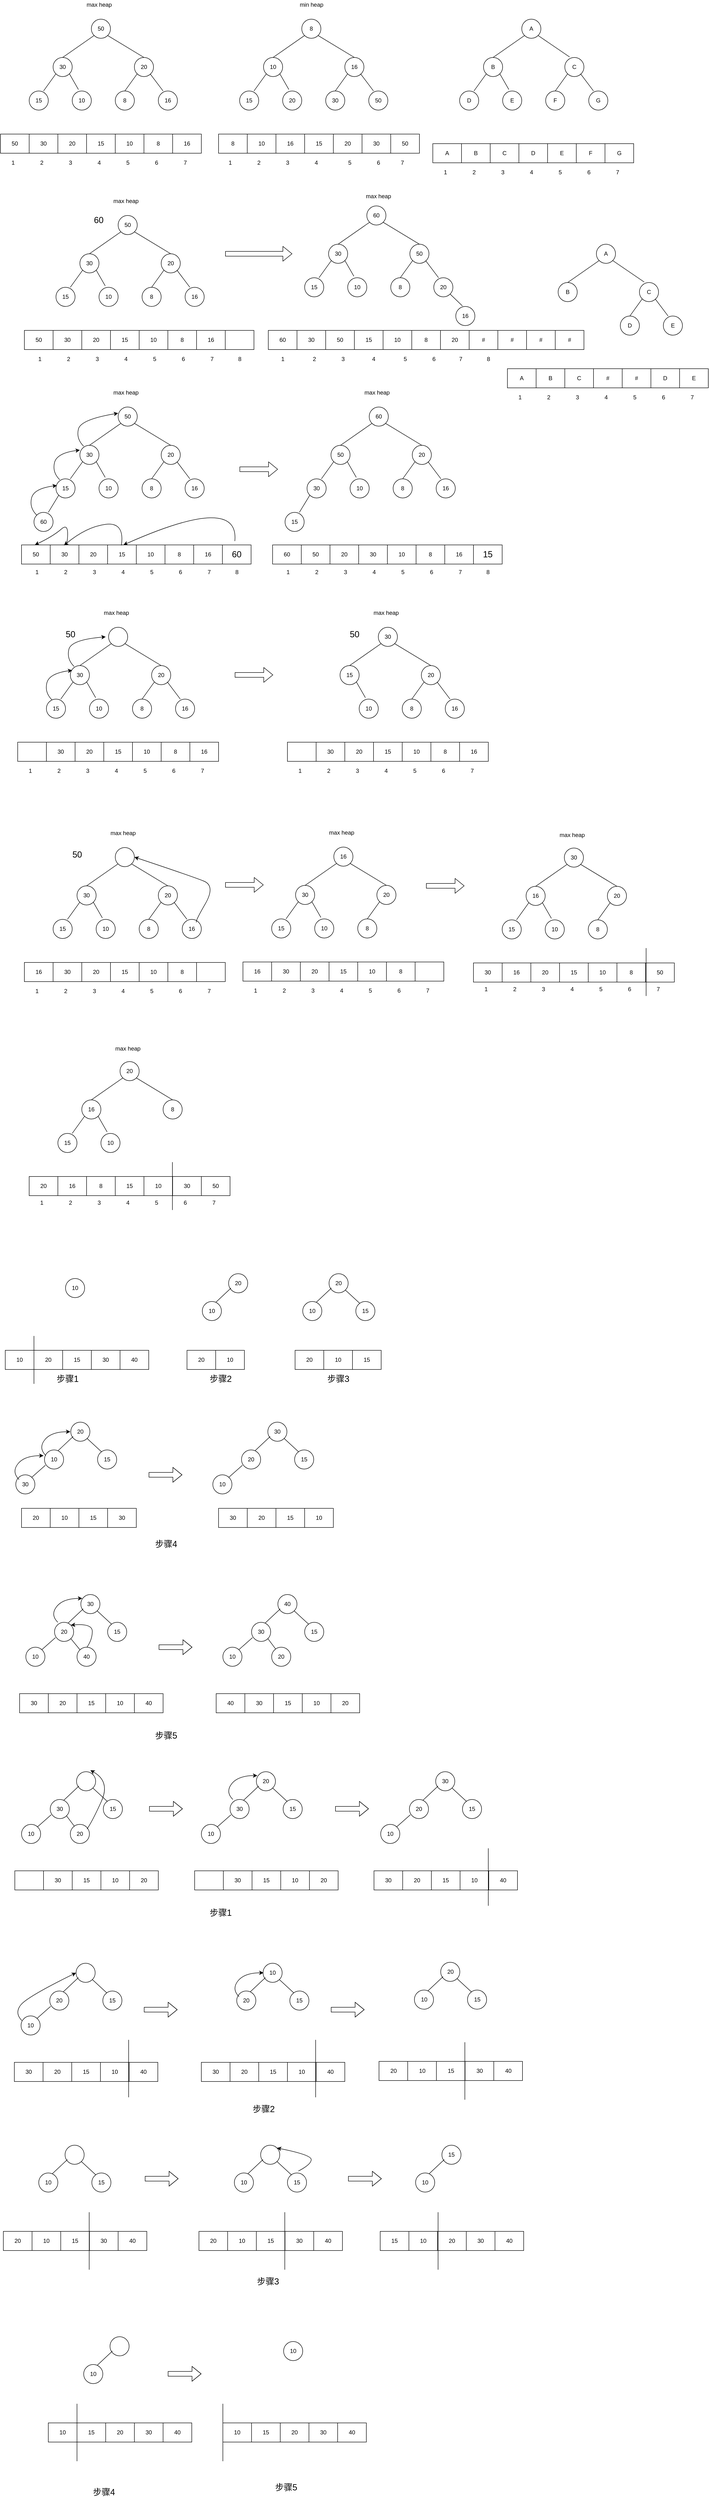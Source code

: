 <mxfile version="14.4.3" type="github">
  <diagram id="8eJdLD5Aibn1qpK40uhk" name="Page-1">
    <mxGraphModel dx="3089" dy="1939" grid="1" gridSize="10" guides="1" tooltips="1" connect="1" arrows="1" fold="1" page="1" pageScale="1" pageWidth="827" pageHeight="1169" math="0" shadow="0">
      <root>
        <mxCell id="0" />
        <mxCell id="1" parent="0" />
        <mxCell id="MG6lyERmRnh1HpZcy8s1-1" value="A" style="ellipse;whiteSpace=wrap;html=1;aspect=fixed;" vertex="1" parent="1">
          <mxGeometry x="180" y="10" width="40" height="40" as="geometry" />
        </mxCell>
        <mxCell id="MG6lyERmRnh1HpZcy8s1-2" value="" style="endArrow=none;html=1;entryX=0;entryY=1;entryDx=0;entryDy=0;exitX=0.5;exitY=0;exitDx=0;exitDy=0;" edge="1" parent="1" source="MG6lyERmRnh1HpZcy8s1-5" target="MG6lyERmRnh1HpZcy8s1-1">
          <mxGeometry width="50" height="50" relative="1" as="geometry">
            <mxPoint x="150" y="90" as="sourcePoint" />
            <mxPoint x="180" y="40" as="targetPoint" />
          </mxGeometry>
        </mxCell>
        <mxCell id="MG6lyERmRnh1HpZcy8s1-5" value="B" style="ellipse;whiteSpace=wrap;html=1;aspect=fixed;" vertex="1" parent="1">
          <mxGeometry x="100" y="90" width="40" height="40" as="geometry" />
        </mxCell>
        <mxCell id="MG6lyERmRnh1HpZcy8s1-6" value="C" style="ellipse;whiteSpace=wrap;html=1;aspect=fixed;" vertex="1" parent="1">
          <mxGeometry x="270" y="90" width="40" height="40" as="geometry" />
        </mxCell>
        <mxCell id="MG6lyERmRnh1HpZcy8s1-7" value="" style="endArrow=none;html=1;entryX=1;entryY=1;entryDx=0;entryDy=0;" edge="1" parent="1" target="MG6lyERmRnh1HpZcy8s1-1">
          <mxGeometry width="50" height="50" relative="1" as="geometry">
            <mxPoint x="280" y="89" as="sourcePoint" />
            <mxPoint x="195.858" y="54.142" as="targetPoint" />
          </mxGeometry>
        </mxCell>
        <mxCell id="MG6lyERmRnh1HpZcy8s1-8" value="D" style="ellipse;whiteSpace=wrap;html=1;aspect=fixed;" vertex="1" parent="1">
          <mxGeometry x="50" y="160" width="40" height="40" as="geometry" />
        </mxCell>
        <mxCell id="MG6lyERmRnh1HpZcy8s1-9" value="E" style="ellipse;whiteSpace=wrap;html=1;aspect=fixed;" vertex="1" parent="1">
          <mxGeometry x="140" y="160" width="40" height="40" as="geometry" />
        </mxCell>
        <mxCell id="MG6lyERmRnh1HpZcy8s1-10" value="F" style="ellipse;whiteSpace=wrap;html=1;aspect=fixed;" vertex="1" parent="1">
          <mxGeometry x="230" y="160" width="40" height="40" as="geometry" />
        </mxCell>
        <mxCell id="MG6lyERmRnh1HpZcy8s1-11" value="G" style="ellipse;whiteSpace=wrap;html=1;aspect=fixed;" vertex="1" parent="1">
          <mxGeometry x="320" y="160" width="40" height="40" as="geometry" />
        </mxCell>
        <mxCell id="MG6lyERmRnh1HpZcy8s1-13" value="" style="endArrow=none;html=1;entryX=0;entryY=1;entryDx=0;entryDy=0;" edge="1" parent="1" target="MG6lyERmRnh1HpZcy8s1-5">
          <mxGeometry width="50" height="50" relative="1" as="geometry">
            <mxPoint x="80" y="160" as="sourcePoint" />
            <mxPoint x="120" y="130" as="targetPoint" />
          </mxGeometry>
        </mxCell>
        <mxCell id="MG6lyERmRnh1HpZcy8s1-14" value="" style="endArrow=none;html=1;entryX=1;entryY=1;entryDx=0;entryDy=0;exitX=0.325;exitY=-0.075;exitDx=0;exitDy=0;exitPerimeter=0;" edge="1" parent="1" source="MG6lyERmRnh1HpZcy8s1-9" target="MG6lyERmRnh1HpZcy8s1-5">
          <mxGeometry width="50" height="50" relative="1" as="geometry">
            <mxPoint x="90" y="170" as="sourcePoint" />
            <mxPoint x="115.858" y="134.142" as="targetPoint" />
          </mxGeometry>
        </mxCell>
        <mxCell id="MG6lyERmRnh1HpZcy8s1-15" value="" style="endArrow=none;html=1;entryX=0;entryY=1;entryDx=0;entryDy=0;exitX=0.25;exitY=0;exitDx=0;exitDy=0;exitPerimeter=0;" edge="1" parent="1" source="MG6lyERmRnh1HpZcy8s1-11">
          <mxGeometry width="50" height="50" relative="1" as="geometry">
            <mxPoint x="277.07" y="160" as="sourcePoint" />
            <mxPoint x="302.928" y="124.142" as="targetPoint" />
          </mxGeometry>
        </mxCell>
        <mxCell id="MG6lyERmRnh1HpZcy8s1-16" value="" style="endArrow=none;html=1;entryX=0;entryY=1;entryDx=0;entryDy=0;exitX=0.5;exitY=0;exitDx=0;exitDy=0;" edge="1" parent="1" source="MG6lyERmRnh1HpZcy8s1-10" target="MG6lyERmRnh1HpZcy8s1-6">
          <mxGeometry width="50" height="50" relative="1" as="geometry">
            <mxPoint x="110" y="190" as="sourcePoint" />
            <mxPoint x="135.858" y="154.142" as="targetPoint" />
          </mxGeometry>
        </mxCell>
        <mxCell id="MG6lyERmRnh1HpZcy8s1-17" value="" style="shape=table;html=1;whiteSpace=wrap;startSize=0;container=1;collapsible=0;childLayout=tableLayout;" vertex="1" parent="1">
          <mxGeometry x="-6" y="270" width="420" height="40" as="geometry" />
        </mxCell>
        <mxCell id="MG6lyERmRnh1HpZcy8s1-18" value="" style="shape=partialRectangle;html=1;whiteSpace=wrap;collapsible=0;dropTarget=0;pointerEvents=0;fillColor=none;top=0;left=0;bottom=0;right=0;points=[[0,0.5],[1,0.5]];portConstraint=eastwest;" vertex="1" parent="MG6lyERmRnh1HpZcy8s1-17">
          <mxGeometry width="420" height="40" as="geometry" />
        </mxCell>
        <mxCell id="MG6lyERmRnh1HpZcy8s1-19" value="A" style="shape=partialRectangle;html=1;whiteSpace=wrap;connectable=0;overflow=hidden;fillColor=none;top=0;left=0;bottom=0;right=0;" vertex="1" parent="MG6lyERmRnh1HpZcy8s1-18">
          <mxGeometry width="60" height="40" as="geometry" />
        </mxCell>
        <mxCell id="MG6lyERmRnh1HpZcy8s1-20" value="B" style="shape=partialRectangle;html=1;whiteSpace=wrap;connectable=0;overflow=hidden;fillColor=none;top=0;left=0;bottom=0;right=0;" vertex="1" parent="MG6lyERmRnh1HpZcy8s1-18">
          <mxGeometry x="60" width="60" height="40" as="geometry" />
        </mxCell>
        <mxCell id="MG6lyERmRnh1HpZcy8s1-21" value="C" style="shape=partialRectangle;html=1;whiteSpace=wrap;connectable=0;overflow=hidden;fillColor=none;top=0;left=0;bottom=0;right=0;" vertex="1" parent="MG6lyERmRnh1HpZcy8s1-18">
          <mxGeometry x="120" width="60" height="40" as="geometry" />
        </mxCell>
        <mxCell id="MG6lyERmRnh1HpZcy8s1-22" value="D" style="shape=partialRectangle;html=1;whiteSpace=wrap;connectable=0;overflow=hidden;fillColor=none;top=0;left=0;bottom=0;right=0;" vertex="1" parent="MG6lyERmRnh1HpZcy8s1-18">
          <mxGeometry x="180" width="60" height="40" as="geometry" />
        </mxCell>
        <mxCell id="MG6lyERmRnh1HpZcy8s1-23" value="E" style="shape=partialRectangle;html=1;whiteSpace=wrap;connectable=0;overflow=hidden;fillColor=none;top=0;left=0;bottom=0;right=0;" vertex="1" parent="MG6lyERmRnh1HpZcy8s1-18">
          <mxGeometry x="240" width="60" height="40" as="geometry" />
        </mxCell>
        <mxCell id="MG6lyERmRnh1HpZcy8s1-24" value="F" style="shape=partialRectangle;html=1;whiteSpace=wrap;connectable=0;overflow=hidden;fillColor=none;top=0;left=0;bottom=0;right=0;" vertex="1" parent="MG6lyERmRnh1HpZcy8s1-18">
          <mxGeometry x="300" width="60" height="40" as="geometry" />
        </mxCell>
        <mxCell id="MG6lyERmRnh1HpZcy8s1-25" value="G" style="shape=partialRectangle;html=1;whiteSpace=wrap;connectable=0;overflow=hidden;fillColor=none;top=0;left=0;bottom=0;right=0;" vertex="1" parent="MG6lyERmRnh1HpZcy8s1-18">
          <mxGeometry x="360" width="60" height="40" as="geometry" />
        </mxCell>
        <mxCell id="MG6lyERmRnh1HpZcy8s1-26" value="1" style="text;html=1;align=center;verticalAlign=middle;resizable=0;points=[];autosize=1;" vertex="1" parent="1">
          <mxGeometry x="10" y="320" width="20" height="20" as="geometry" />
        </mxCell>
        <mxCell id="MG6lyERmRnh1HpZcy8s1-27" value="2" style="text;html=1;align=center;verticalAlign=middle;resizable=0;points=[];autosize=1;" vertex="1" parent="1">
          <mxGeometry x="70" y="320" width="20" height="20" as="geometry" />
        </mxCell>
        <mxCell id="MG6lyERmRnh1HpZcy8s1-28" value="3" style="text;html=1;align=center;verticalAlign=middle;resizable=0;points=[];autosize=1;" vertex="1" parent="1">
          <mxGeometry x="130" y="320" width="20" height="20" as="geometry" />
        </mxCell>
        <mxCell id="MG6lyERmRnh1HpZcy8s1-29" value="4" style="text;html=1;align=center;verticalAlign=middle;resizable=0;points=[];autosize=1;" vertex="1" parent="1">
          <mxGeometry x="190" y="320" width="20" height="20" as="geometry" />
        </mxCell>
        <mxCell id="MG6lyERmRnh1HpZcy8s1-30" value="5" style="text;html=1;align=center;verticalAlign=middle;resizable=0;points=[];autosize=1;" vertex="1" parent="1">
          <mxGeometry x="250" y="320" width="20" height="20" as="geometry" />
        </mxCell>
        <mxCell id="MG6lyERmRnh1HpZcy8s1-31" value="6" style="text;html=1;align=center;verticalAlign=middle;resizable=0;points=[];autosize=1;" vertex="1" parent="1">
          <mxGeometry x="310" y="320" width="20" height="20" as="geometry" />
        </mxCell>
        <mxCell id="MG6lyERmRnh1HpZcy8s1-32" value="7" style="text;html=1;align=center;verticalAlign=middle;resizable=0;points=[];autosize=1;" vertex="1" parent="1">
          <mxGeometry x="370" y="320" width="20" height="20" as="geometry" />
        </mxCell>
        <mxCell id="MG6lyERmRnh1HpZcy8s1-120" value="A" style="ellipse;whiteSpace=wrap;html=1;aspect=fixed;" vertex="1" parent="1">
          <mxGeometry x="336" y="480" width="40" height="40" as="geometry" />
        </mxCell>
        <mxCell id="MG6lyERmRnh1HpZcy8s1-121" value="" style="endArrow=none;html=1;entryX=0;entryY=1;entryDx=0;entryDy=0;exitX=0.5;exitY=0;exitDx=0;exitDy=0;" edge="1" source="MG6lyERmRnh1HpZcy8s1-122" target="MG6lyERmRnh1HpZcy8s1-120" parent="1">
          <mxGeometry width="50" height="50" relative="1" as="geometry">
            <mxPoint x="306" y="560" as="sourcePoint" />
            <mxPoint x="336" y="510" as="targetPoint" />
          </mxGeometry>
        </mxCell>
        <mxCell id="MG6lyERmRnh1HpZcy8s1-122" value="B" style="ellipse;whiteSpace=wrap;html=1;aspect=fixed;" vertex="1" parent="1">
          <mxGeometry x="256" y="560" width="40" height="40" as="geometry" />
        </mxCell>
        <mxCell id="MG6lyERmRnh1HpZcy8s1-123" value="C" style="ellipse;whiteSpace=wrap;html=1;aspect=fixed;" vertex="1" parent="1">
          <mxGeometry x="426" y="560" width="40" height="40" as="geometry" />
        </mxCell>
        <mxCell id="MG6lyERmRnh1HpZcy8s1-124" value="" style="endArrow=none;html=1;entryX=1;entryY=1;entryDx=0;entryDy=0;" edge="1" target="MG6lyERmRnh1HpZcy8s1-120" parent="1">
          <mxGeometry width="50" height="50" relative="1" as="geometry">
            <mxPoint x="436" y="559" as="sourcePoint" />
            <mxPoint x="351.858" y="524.142" as="targetPoint" />
          </mxGeometry>
        </mxCell>
        <mxCell id="MG6lyERmRnh1HpZcy8s1-127" value="D" style="ellipse;whiteSpace=wrap;html=1;aspect=fixed;" vertex="1" parent="1">
          <mxGeometry x="386" y="630" width="40" height="40" as="geometry" />
        </mxCell>
        <mxCell id="MG6lyERmRnh1HpZcy8s1-128" value="E" style="ellipse;whiteSpace=wrap;html=1;aspect=fixed;" vertex="1" parent="1">
          <mxGeometry x="476" y="630" width="40" height="40" as="geometry" />
        </mxCell>
        <mxCell id="MG6lyERmRnh1HpZcy8s1-131" value="" style="endArrow=none;html=1;entryX=0;entryY=1;entryDx=0;entryDy=0;exitX=0.25;exitY=0;exitDx=0;exitDy=0;exitPerimeter=0;" edge="1" source="MG6lyERmRnh1HpZcy8s1-128" parent="1">
          <mxGeometry width="50" height="50" relative="1" as="geometry">
            <mxPoint x="433.07" y="630" as="sourcePoint" />
            <mxPoint x="458.928" y="594.142" as="targetPoint" />
          </mxGeometry>
        </mxCell>
        <mxCell id="MG6lyERmRnh1HpZcy8s1-132" value="" style="endArrow=none;html=1;entryX=0;entryY=1;entryDx=0;entryDy=0;exitX=0.5;exitY=0;exitDx=0;exitDy=0;" edge="1" source="MG6lyERmRnh1HpZcy8s1-127" target="MG6lyERmRnh1HpZcy8s1-123" parent="1">
          <mxGeometry width="50" height="50" relative="1" as="geometry">
            <mxPoint x="266" y="660" as="sourcePoint" />
            <mxPoint x="291.858" y="624.142" as="targetPoint" />
          </mxGeometry>
        </mxCell>
        <mxCell id="MG6lyERmRnh1HpZcy8s1-133" value="" style="shape=table;html=1;whiteSpace=wrap;startSize=0;container=1;collapsible=0;childLayout=tableLayout;" vertex="1" parent="1">
          <mxGeometry x="150" y="740" width="420" height="40" as="geometry" />
        </mxCell>
        <mxCell id="MG6lyERmRnh1HpZcy8s1-134" value="" style="shape=partialRectangle;html=1;whiteSpace=wrap;collapsible=0;dropTarget=0;pointerEvents=0;fillColor=none;top=0;left=0;bottom=0;right=0;points=[[0,0.5],[1,0.5]];portConstraint=eastwest;" vertex="1" parent="MG6lyERmRnh1HpZcy8s1-133">
          <mxGeometry width="420" height="40" as="geometry" />
        </mxCell>
        <mxCell id="MG6lyERmRnh1HpZcy8s1-135" value="A" style="shape=partialRectangle;html=1;whiteSpace=wrap;connectable=0;overflow=hidden;fillColor=none;top=0;left=0;bottom=0;right=0;" vertex="1" parent="MG6lyERmRnh1HpZcy8s1-134">
          <mxGeometry width="60" height="40" as="geometry" />
        </mxCell>
        <mxCell id="MG6lyERmRnh1HpZcy8s1-136" value="B" style="shape=partialRectangle;html=1;whiteSpace=wrap;connectable=0;overflow=hidden;fillColor=none;top=0;left=0;bottom=0;right=0;" vertex="1" parent="MG6lyERmRnh1HpZcy8s1-134">
          <mxGeometry x="60" width="60" height="40" as="geometry" />
        </mxCell>
        <mxCell id="MG6lyERmRnh1HpZcy8s1-137" value="C" style="shape=partialRectangle;html=1;whiteSpace=wrap;connectable=0;overflow=hidden;fillColor=none;top=0;left=0;bottom=0;right=0;" vertex="1" parent="MG6lyERmRnh1HpZcy8s1-134">
          <mxGeometry x="120" width="60" height="40" as="geometry" />
        </mxCell>
        <mxCell id="MG6lyERmRnh1HpZcy8s1-138" value="#" style="shape=partialRectangle;html=1;whiteSpace=wrap;connectable=0;overflow=hidden;fillColor=none;top=0;left=0;bottom=0;right=0;" vertex="1" parent="MG6lyERmRnh1HpZcy8s1-134">
          <mxGeometry x="180" width="60" height="40" as="geometry" />
        </mxCell>
        <mxCell id="MG6lyERmRnh1HpZcy8s1-139" value="#" style="shape=partialRectangle;html=1;whiteSpace=wrap;connectable=0;overflow=hidden;fillColor=none;top=0;left=0;bottom=0;right=0;" vertex="1" parent="MG6lyERmRnh1HpZcy8s1-134">
          <mxGeometry x="240" width="60" height="40" as="geometry" />
        </mxCell>
        <mxCell id="MG6lyERmRnh1HpZcy8s1-140" value="D" style="shape=partialRectangle;html=1;whiteSpace=wrap;connectable=0;overflow=hidden;fillColor=none;top=0;left=0;bottom=0;right=0;" vertex="1" parent="MG6lyERmRnh1HpZcy8s1-134">
          <mxGeometry x="300" width="60" height="40" as="geometry" />
        </mxCell>
        <mxCell id="MG6lyERmRnh1HpZcy8s1-141" value="E" style="shape=partialRectangle;html=1;whiteSpace=wrap;connectable=0;overflow=hidden;fillColor=none;top=0;left=0;bottom=0;right=0;" vertex="1" parent="MG6lyERmRnh1HpZcy8s1-134">
          <mxGeometry x="360" width="60" height="40" as="geometry" />
        </mxCell>
        <mxCell id="MG6lyERmRnh1HpZcy8s1-142" value="1" style="text;html=1;align=center;verticalAlign=middle;resizable=0;points=[];autosize=1;" vertex="1" parent="1">
          <mxGeometry x="166" y="790" width="20" height="20" as="geometry" />
        </mxCell>
        <mxCell id="MG6lyERmRnh1HpZcy8s1-143" value="2" style="text;html=1;align=center;verticalAlign=middle;resizable=0;points=[];autosize=1;" vertex="1" parent="1">
          <mxGeometry x="226" y="790" width="20" height="20" as="geometry" />
        </mxCell>
        <mxCell id="MG6lyERmRnh1HpZcy8s1-144" value="3" style="text;html=1;align=center;verticalAlign=middle;resizable=0;points=[];autosize=1;" vertex="1" parent="1">
          <mxGeometry x="286" y="790" width="20" height="20" as="geometry" />
        </mxCell>
        <mxCell id="MG6lyERmRnh1HpZcy8s1-145" value="4" style="text;html=1;align=center;verticalAlign=middle;resizable=0;points=[];autosize=1;" vertex="1" parent="1">
          <mxGeometry x="346" y="790" width="20" height="20" as="geometry" />
        </mxCell>
        <mxCell id="MG6lyERmRnh1HpZcy8s1-146" value="5" style="text;html=1;align=center;verticalAlign=middle;resizable=0;points=[];autosize=1;" vertex="1" parent="1">
          <mxGeometry x="406" y="790" width="20" height="20" as="geometry" />
        </mxCell>
        <mxCell id="MG6lyERmRnh1HpZcy8s1-147" value="6" style="text;html=1;align=center;verticalAlign=middle;resizable=0;points=[];autosize=1;" vertex="1" parent="1">
          <mxGeometry x="466" y="790" width="20" height="20" as="geometry" />
        </mxCell>
        <mxCell id="MG6lyERmRnh1HpZcy8s1-148" value="7" style="text;html=1;align=center;verticalAlign=middle;resizable=0;points=[];autosize=1;" vertex="1" parent="1">
          <mxGeometry x="526" y="790" width="20" height="20" as="geometry" />
        </mxCell>
        <mxCell id="MG6lyERmRnh1HpZcy8s1-150" value="50" style="ellipse;whiteSpace=wrap;html=1;aspect=fixed;" vertex="1" parent="1">
          <mxGeometry x="-720" y="10" width="40" height="40" as="geometry" />
        </mxCell>
        <mxCell id="MG6lyERmRnh1HpZcy8s1-151" value="" style="endArrow=none;html=1;entryX=0;entryY=1;entryDx=0;entryDy=0;exitX=0.5;exitY=0;exitDx=0;exitDy=0;" edge="1" source="MG6lyERmRnh1HpZcy8s1-152" target="MG6lyERmRnh1HpZcy8s1-150" parent="1">
          <mxGeometry width="50" height="50" relative="1" as="geometry">
            <mxPoint x="-750" y="90" as="sourcePoint" />
            <mxPoint x="-720" y="40" as="targetPoint" />
          </mxGeometry>
        </mxCell>
        <mxCell id="MG6lyERmRnh1HpZcy8s1-152" value="30" style="ellipse;whiteSpace=wrap;html=1;aspect=fixed;" vertex="1" parent="1">
          <mxGeometry x="-800" y="90" width="40" height="40" as="geometry" />
        </mxCell>
        <mxCell id="MG6lyERmRnh1HpZcy8s1-153" value="20" style="ellipse;whiteSpace=wrap;html=1;aspect=fixed;" vertex="1" parent="1">
          <mxGeometry x="-630" y="90" width="40" height="40" as="geometry" />
        </mxCell>
        <mxCell id="MG6lyERmRnh1HpZcy8s1-154" value="" style="endArrow=none;html=1;entryX=1;entryY=1;entryDx=0;entryDy=0;exitX=0.5;exitY=0;exitDx=0;exitDy=0;exitPerimeter=0;" edge="1" target="MG6lyERmRnh1HpZcy8s1-150" parent="1" source="MG6lyERmRnh1HpZcy8s1-153">
          <mxGeometry width="50" height="50" relative="1" as="geometry">
            <mxPoint x="-610" y="100" as="sourcePoint" />
            <mxPoint x="-704.142" y="54.142" as="targetPoint" />
          </mxGeometry>
        </mxCell>
        <mxCell id="MG6lyERmRnh1HpZcy8s1-155" value="15" style="ellipse;whiteSpace=wrap;html=1;aspect=fixed;" vertex="1" parent="1">
          <mxGeometry x="-850" y="160" width="40" height="40" as="geometry" />
        </mxCell>
        <mxCell id="MG6lyERmRnh1HpZcy8s1-156" value="10" style="ellipse;whiteSpace=wrap;html=1;aspect=fixed;" vertex="1" parent="1">
          <mxGeometry x="-760" y="160" width="40" height="40" as="geometry" />
        </mxCell>
        <mxCell id="MG6lyERmRnh1HpZcy8s1-157" value="8" style="ellipse;whiteSpace=wrap;html=1;aspect=fixed;" vertex="1" parent="1">
          <mxGeometry x="-670" y="160" width="40" height="40" as="geometry" />
        </mxCell>
        <mxCell id="MG6lyERmRnh1HpZcy8s1-158" value="16" style="ellipse;whiteSpace=wrap;html=1;aspect=fixed;" vertex="1" parent="1">
          <mxGeometry x="-580" y="160" width="40" height="40" as="geometry" />
        </mxCell>
        <mxCell id="MG6lyERmRnh1HpZcy8s1-159" value="" style="endArrow=none;html=1;entryX=0;entryY=1;entryDx=0;entryDy=0;" edge="1" target="MG6lyERmRnh1HpZcy8s1-152" parent="1">
          <mxGeometry width="50" height="50" relative="1" as="geometry">
            <mxPoint x="-820" y="160" as="sourcePoint" />
            <mxPoint x="-780" y="130" as="targetPoint" />
          </mxGeometry>
        </mxCell>
        <mxCell id="MG6lyERmRnh1HpZcy8s1-160" value="" style="endArrow=none;html=1;entryX=1;entryY=1;entryDx=0;entryDy=0;exitX=0.325;exitY=-0.075;exitDx=0;exitDy=0;exitPerimeter=0;" edge="1" source="MG6lyERmRnh1HpZcy8s1-156" target="MG6lyERmRnh1HpZcy8s1-152" parent="1">
          <mxGeometry width="50" height="50" relative="1" as="geometry">
            <mxPoint x="-810" y="170" as="sourcePoint" />
            <mxPoint x="-784.142" y="134.142" as="targetPoint" />
          </mxGeometry>
        </mxCell>
        <mxCell id="MG6lyERmRnh1HpZcy8s1-161" value="" style="endArrow=none;html=1;entryX=0;entryY=1;entryDx=0;entryDy=0;exitX=0.25;exitY=0;exitDx=0;exitDy=0;exitPerimeter=0;" edge="1" source="MG6lyERmRnh1HpZcy8s1-158" parent="1">
          <mxGeometry width="50" height="50" relative="1" as="geometry">
            <mxPoint x="-622.93" y="160" as="sourcePoint" />
            <mxPoint x="-597.072" y="124.142" as="targetPoint" />
          </mxGeometry>
        </mxCell>
        <mxCell id="MG6lyERmRnh1HpZcy8s1-162" value="" style="endArrow=none;html=1;entryX=0;entryY=1;entryDx=0;entryDy=0;exitX=0.5;exitY=0;exitDx=0;exitDy=0;" edge="1" source="MG6lyERmRnh1HpZcy8s1-157" target="MG6lyERmRnh1HpZcy8s1-153" parent="1">
          <mxGeometry width="50" height="50" relative="1" as="geometry">
            <mxPoint x="-790" y="190" as="sourcePoint" />
            <mxPoint x="-764.142" y="154.142" as="targetPoint" />
          </mxGeometry>
        </mxCell>
        <mxCell id="MG6lyERmRnh1HpZcy8s1-175" value="" style="shape=table;html=1;whiteSpace=wrap;startSize=0;container=1;collapsible=0;childLayout=tableLayout;" vertex="1" parent="1">
          <mxGeometry x="-910" y="250" width="420" height="40" as="geometry" />
        </mxCell>
        <mxCell id="MG6lyERmRnh1HpZcy8s1-176" value="" style="shape=partialRectangle;html=1;whiteSpace=wrap;collapsible=0;dropTarget=0;pointerEvents=0;fillColor=none;top=0;left=0;bottom=0;right=0;points=[[0,0.5],[1,0.5]];portConstraint=eastwest;" vertex="1" parent="MG6lyERmRnh1HpZcy8s1-175">
          <mxGeometry width="420" height="40" as="geometry" />
        </mxCell>
        <mxCell id="MG6lyERmRnh1HpZcy8s1-177" value="50" style="shape=partialRectangle;html=1;whiteSpace=wrap;connectable=0;overflow=hidden;fillColor=none;top=0;left=0;bottom=0;right=0;" vertex="1" parent="MG6lyERmRnh1HpZcy8s1-176">
          <mxGeometry width="60" height="40" as="geometry" />
        </mxCell>
        <mxCell id="MG6lyERmRnh1HpZcy8s1-178" value="30" style="shape=partialRectangle;html=1;whiteSpace=wrap;connectable=0;overflow=hidden;fillColor=none;top=0;left=0;bottom=0;right=0;" vertex="1" parent="MG6lyERmRnh1HpZcy8s1-176">
          <mxGeometry x="60" width="60" height="40" as="geometry" />
        </mxCell>
        <mxCell id="MG6lyERmRnh1HpZcy8s1-179" value="20" style="shape=partialRectangle;html=1;whiteSpace=wrap;connectable=0;overflow=hidden;fillColor=none;top=0;left=0;bottom=0;right=0;" vertex="1" parent="MG6lyERmRnh1HpZcy8s1-176">
          <mxGeometry x="120" width="60" height="40" as="geometry" />
        </mxCell>
        <mxCell id="MG6lyERmRnh1HpZcy8s1-180" value="15" style="shape=partialRectangle;html=1;whiteSpace=wrap;connectable=0;overflow=hidden;fillColor=none;top=0;left=0;bottom=0;right=0;" vertex="1" parent="MG6lyERmRnh1HpZcy8s1-176">
          <mxGeometry x="180" width="60" height="40" as="geometry" />
        </mxCell>
        <mxCell id="MG6lyERmRnh1HpZcy8s1-181" value="10" style="shape=partialRectangle;html=1;whiteSpace=wrap;connectable=0;overflow=hidden;fillColor=none;top=0;left=0;bottom=0;right=0;" vertex="1" parent="MG6lyERmRnh1HpZcy8s1-176">
          <mxGeometry x="240" width="60" height="40" as="geometry" />
        </mxCell>
        <mxCell id="MG6lyERmRnh1HpZcy8s1-182" value="8" style="shape=partialRectangle;html=1;whiteSpace=wrap;connectable=0;overflow=hidden;fillColor=none;top=0;left=0;bottom=0;right=0;" vertex="1" parent="MG6lyERmRnh1HpZcy8s1-176">
          <mxGeometry x="300" width="60" height="40" as="geometry" />
        </mxCell>
        <mxCell id="MG6lyERmRnh1HpZcy8s1-183" value="16" style="shape=partialRectangle;html=1;whiteSpace=wrap;connectable=0;overflow=hidden;fillColor=none;top=0;left=0;bottom=0;right=0;" vertex="1" parent="MG6lyERmRnh1HpZcy8s1-176">
          <mxGeometry x="360" width="60" height="40" as="geometry" />
        </mxCell>
        <mxCell id="MG6lyERmRnh1HpZcy8s1-184" value="1" style="text;html=1;align=center;verticalAlign=middle;resizable=0;points=[];autosize=1;" vertex="1" parent="1">
          <mxGeometry x="-894" y="300" width="20" height="20" as="geometry" />
        </mxCell>
        <mxCell id="MG6lyERmRnh1HpZcy8s1-185" value="2" style="text;html=1;align=center;verticalAlign=middle;resizable=0;points=[];autosize=1;" vertex="1" parent="1">
          <mxGeometry x="-834" y="300" width="20" height="20" as="geometry" />
        </mxCell>
        <mxCell id="MG6lyERmRnh1HpZcy8s1-186" value="3" style="text;html=1;align=center;verticalAlign=middle;resizable=0;points=[];autosize=1;" vertex="1" parent="1">
          <mxGeometry x="-774" y="300" width="20" height="20" as="geometry" />
        </mxCell>
        <mxCell id="MG6lyERmRnh1HpZcy8s1-187" value="4" style="text;html=1;align=center;verticalAlign=middle;resizable=0;points=[];autosize=1;" vertex="1" parent="1">
          <mxGeometry x="-714" y="300" width="20" height="20" as="geometry" />
        </mxCell>
        <mxCell id="MG6lyERmRnh1HpZcy8s1-188" value="5" style="text;html=1;align=center;verticalAlign=middle;resizable=0;points=[];autosize=1;" vertex="1" parent="1">
          <mxGeometry x="-654" y="300" width="20" height="20" as="geometry" />
        </mxCell>
        <mxCell id="MG6lyERmRnh1HpZcy8s1-189" value="6" style="text;html=1;align=center;verticalAlign=middle;resizable=0;points=[];autosize=1;" vertex="1" parent="1">
          <mxGeometry x="-594" y="300" width="20" height="20" as="geometry" />
        </mxCell>
        <mxCell id="MG6lyERmRnh1HpZcy8s1-190" value="7" style="text;html=1;align=center;verticalAlign=middle;resizable=0;points=[];autosize=1;" vertex="1" parent="1">
          <mxGeometry x="-534" y="300" width="20" height="20" as="geometry" />
        </mxCell>
        <mxCell id="MG6lyERmRnh1HpZcy8s1-191" value="8" style="ellipse;whiteSpace=wrap;html=1;aspect=fixed;" vertex="1" parent="1">
          <mxGeometry x="-280" y="10" width="40" height="40" as="geometry" />
        </mxCell>
        <mxCell id="MG6lyERmRnh1HpZcy8s1-192" value="" style="endArrow=none;html=1;entryX=0;entryY=1;entryDx=0;entryDy=0;exitX=0.5;exitY=0;exitDx=0;exitDy=0;" edge="1" source="MG6lyERmRnh1HpZcy8s1-193" target="MG6lyERmRnh1HpZcy8s1-191" parent="1">
          <mxGeometry width="50" height="50" relative="1" as="geometry">
            <mxPoint x="-310" y="90" as="sourcePoint" />
            <mxPoint x="-280" y="40" as="targetPoint" />
          </mxGeometry>
        </mxCell>
        <mxCell id="MG6lyERmRnh1HpZcy8s1-193" value="10" style="ellipse;whiteSpace=wrap;html=1;aspect=fixed;" vertex="1" parent="1">
          <mxGeometry x="-360" y="90" width="40" height="40" as="geometry" />
        </mxCell>
        <mxCell id="MG6lyERmRnh1HpZcy8s1-194" value="16" style="ellipse;whiteSpace=wrap;html=1;aspect=fixed;" vertex="1" parent="1">
          <mxGeometry x="-190" y="90" width="40" height="40" as="geometry" />
        </mxCell>
        <mxCell id="MG6lyERmRnh1HpZcy8s1-195" value="" style="endArrow=none;html=1;entryX=1;entryY=1;entryDx=0;entryDy=0;exitX=0.5;exitY=0;exitDx=0;exitDy=0;exitPerimeter=0;" edge="1" source="MG6lyERmRnh1HpZcy8s1-194" target="MG6lyERmRnh1HpZcy8s1-191" parent="1">
          <mxGeometry width="50" height="50" relative="1" as="geometry">
            <mxPoint x="-170" y="100" as="sourcePoint" />
            <mxPoint x="-264.142" y="54.142" as="targetPoint" />
          </mxGeometry>
        </mxCell>
        <mxCell id="MG6lyERmRnh1HpZcy8s1-196" value="15" style="ellipse;whiteSpace=wrap;html=1;aspect=fixed;" vertex="1" parent="1">
          <mxGeometry x="-410" y="160" width="40" height="40" as="geometry" />
        </mxCell>
        <mxCell id="MG6lyERmRnh1HpZcy8s1-197" value="20" style="ellipse;whiteSpace=wrap;html=1;aspect=fixed;" vertex="1" parent="1">
          <mxGeometry x="-320" y="160" width="40" height="40" as="geometry" />
        </mxCell>
        <mxCell id="MG6lyERmRnh1HpZcy8s1-198" value="30" style="ellipse;whiteSpace=wrap;html=1;aspect=fixed;" vertex="1" parent="1">
          <mxGeometry x="-230" y="160" width="40" height="40" as="geometry" />
        </mxCell>
        <mxCell id="MG6lyERmRnh1HpZcy8s1-199" value="50" style="ellipse;whiteSpace=wrap;html=1;aspect=fixed;" vertex="1" parent="1">
          <mxGeometry x="-140" y="160" width="40" height="40" as="geometry" />
        </mxCell>
        <mxCell id="MG6lyERmRnh1HpZcy8s1-200" value="" style="endArrow=none;html=1;entryX=0;entryY=1;entryDx=0;entryDy=0;" edge="1" target="MG6lyERmRnh1HpZcy8s1-193" parent="1">
          <mxGeometry width="50" height="50" relative="1" as="geometry">
            <mxPoint x="-380" y="160" as="sourcePoint" />
            <mxPoint x="-340" y="130" as="targetPoint" />
          </mxGeometry>
        </mxCell>
        <mxCell id="MG6lyERmRnh1HpZcy8s1-201" value="" style="endArrow=none;html=1;entryX=1;entryY=1;entryDx=0;entryDy=0;exitX=0.325;exitY=-0.075;exitDx=0;exitDy=0;exitPerimeter=0;" edge="1" source="MG6lyERmRnh1HpZcy8s1-197" target="MG6lyERmRnh1HpZcy8s1-193" parent="1">
          <mxGeometry width="50" height="50" relative="1" as="geometry">
            <mxPoint x="-370" y="170" as="sourcePoint" />
            <mxPoint x="-344.142" y="134.142" as="targetPoint" />
          </mxGeometry>
        </mxCell>
        <mxCell id="MG6lyERmRnh1HpZcy8s1-202" value="" style="endArrow=none;html=1;entryX=0;entryY=1;entryDx=0;entryDy=0;exitX=0.25;exitY=0;exitDx=0;exitDy=0;exitPerimeter=0;" edge="1" source="MG6lyERmRnh1HpZcy8s1-199" parent="1">
          <mxGeometry width="50" height="50" relative="1" as="geometry">
            <mxPoint x="-182.93" y="160" as="sourcePoint" />
            <mxPoint x="-157.072" y="124.142" as="targetPoint" />
          </mxGeometry>
        </mxCell>
        <mxCell id="MG6lyERmRnh1HpZcy8s1-203" value="" style="endArrow=none;html=1;entryX=0;entryY=1;entryDx=0;entryDy=0;exitX=0.5;exitY=0;exitDx=0;exitDy=0;" edge="1" source="MG6lyERmRnh1HpZcy8s1-198" target="MG6lyERmRnh1HpZcy8s1-194" parent="1">
          <mxGeometry width="50" height="50" relative="1" as="geometry">
            <mxPoint x="-350" y="190" as="sourcePoint" />
            <mxPoint x="-324.142" y="154.142" as="targetPoint" />
          </mxGeometry>
        </mxCell>
        <mxCell id="MG6lyERmRnh1HpZcy8s1-204" value="" style="shape=table;html=1;whiteSpace=wrap;startSize=0;container=1;collapsible=0;childLayout=tableLayout;" vertex="1" parent="1">
          <mxGeometry x="-454" y="250" width="420" height="40" as="geometry" />
        </mxCell>
        <mxCell id="MG6lyERmRnh1HpZcy8s1-205" value="" style="shape=partialRectangle;html=1;whiteSpace=wrap;collapsible=0;dropTarget=0;pointerEvents=0;fillColor=none;top=0;left=0;bottom=0;right=0;points=[[0,0.5],[1,0.5]];portConstraint=eastwest;" vertex="1" parent="MG6lyERmRnh1HpZcy8s1-204">
          <mxGeometry width="420" height="40" as="geometry" />
        </mxCell>
        <mxCell id="MG6lyERmRnh1HpZcy8s1-206" value="8" style="shape=partialRectangle;html=1;whiteSpace=wrap;connectable=0;overflow=hidden;fillColor=none;top=0;left=0;bottom=0;right=0;" vertex="1" parent="MG6lyERmRnh1HpZcy8s1-205">
          <mxGeometry width="60" height="40" as="geometry" />
        </mxCell>
        <mxCell id="MG6lyERmRnh1HpZcy8s1-207" value="10" style="shape=partialRectangle;html=1;whiteSpace=wrap;connectable=0;overflow=hidden;fillColor=none;top=0;left=0;bottom=0;right=0;" vertex="1" parent="MG6lyERmRnh1HpZcy8s1-205">
          <mxGeometry x="60" width="60" height="40" as="geometry" />
        </mxCell>
        <mxCell id="MG6lyERmRnh1HpZcy8s1-208" value="16" style="shape=partialRectangle;html=1;whiteSpace=wrap;connectable=0;overflow=hidden;fillColor=none;top=0;left=0;bottom=0;right=0;" vertex="1" parent="MG6lyERmRnh1HpZcy8s1-205">
          <mxGeometry x="120" width="60" height="40" as="geometry" />
        </mxCell>
        <mxCell id="MG6lyERmRnh1HpZcy8s1-209" value="15" style="shape=partialRectangle;html=1;whiteSpace=wrap;connectable=0;overflow=hidden;fillColor=none;top=0;left=0;bottom=0;right=0;" vertex="1" parent="MG6lyERmRnh1HpZcy8s1-205">
          <mxGeometry x="180" width="60" height="40" as="geometry" />
        </mxCell>
        <mxCell id="MG6lyERmRnh1HpZcy8s1-210" value="20" style="shape=partialRectangle;html=1;whiteSpace=wrap;connectable=0;overflow=hidden;fillColor=none;top=0;left=0;bottom=0;right=0;" vertex="1" parent="MG6lyERmRnh1HpZcy8s1-205">
          <mxGeometry x="240" width="60" height="40" as="geometry" />
        </mxCell>
        <mxCell id="MG6lyERmRnh1HpZcy8s1-211" value="30" style="shape=partialRectangle;html=1;whiteSpace=wrap;connectable=0;overflow=hidden;fillColor=none;top=0;left=0;bottom=0;right=0;" vertex="1" parent="MG6lyERmRnh1HpZcy8s1-205">
          <mxGeometry x="300" width="60" height="40" as="geometry" />
        </mxCell>
        <mxCell id="MG6lyERmRnh1HpZcy8s1-212" value="50" style="shape=partialRectangle;html=1;whiteSpace=wrap;connectable=0;overflow=hidden;fillColor=none;top=0;left=0;bottom=0;right=0;" vertex="1" parent="MG6lyERmRnh1HpZcy8s1-205">
          <mxGeometry x="360" width="60" height="40" as="geometry" />
        </mxCell>
        <mxCell id="MG6lyERmRnh1HpZcy8s1-213" value="1" style="text;html=1;align=center;verticalAlign=middle;resizable=0;points=[];autosize=1;" vertex="1" parent="1">
          <mxGeometry x="-440" y="300" width="20" height="20" as="geometry" />
        </mxCell>
        <mxCell id="MG6lyERmRnh1HpZcy8s1-214" value="2" style="text;html=1;align=center;verticalAlign=middle;resizable=0;points=[];autosize=1;" vertex="1" parent="1">
          <mxGeometry x="-380" y="300" width="20" height="20" as="geometry" />
        </mxCell>
        <mxCell id="MG6lyERmRnh1HpZcy8s1-215" value="3" style="text;html=1;align=center;verticalAlign=middle;resizable=0;points=[];autosize=1;" vertex="1" parent="1">
          <mxGeometry x="-320" y="300" width="20" height="20" as="geometry" />
        </mxCell>
        <mxCell id="MG6lyERmRnh1HpZcy8s1-216" value="4" style="text;html=1;align=center;verticalAlign=middle;resizable=0;points=[];autosize=1;" vertex="1" parent="1">
          <mxGeometry x="-260" y="300" width="20" height="20" as="geometry" />
        </mxCell>
        <mxCell id="MG6lyERmRnh1HpZcy8s1-217" value="5" style="text;html=1;align=center;verticalAlign=middle;resizable=0;points=[];autosize=1;" vertex="1" parent="1">
          <mxGeometry x="-190" y="300" width="20" height="20" as="geometry" />
        </mxCell>
        <mxCell id="MG6lyERmRnh1HpZcy8s1-218" value="6" style="text;html=1;align=center;verticalAlign=middle;resizable=0;points=[];autosize=1;" vertex="1" parent="1">
          <mxGeometry x="-130" y="300" width="20" height="20" as="geometry" />
        </mxCell>
        <mxCell id="MG6lyERmRnh1HpZcy8s1-219" value="7" style="text;html=1;align=center;verticalAlign=middle;resizable=0;points=[];autosize=1;" vertex="1" parent="1">
          <mxGeometry x="-80" y="300" width="20" height="20" as="geometry" />
        </mxCell>
        <mxCell id="MG6lyERmRnh1HpZcy8s1-220" value="max heap" style="text;html=1;align=center;verticalAlign=middle;resizable=0;points=[];autosize=1;" vertex="1" parent="1">
          <mxGeometry x="-739" y="-30" width="70" height="20" as="geometry" />
        </mxCell>
        <mxCell id="MG6lyERmRnh1HpZcy8s1-221" value="min heap" style="text;html=1;align=center;verticalAlign=middle;resizable=0;points=[];autosize=1;" vertex="1" parent="1">
          <mxGeometry x="-290" y="-30" width="60" height="20" as="geometry" />
        </mxCell>
        <mxCell id="MG6lyERmRnh1HpZcy8s1-222" value="50" style="ellipse;whiteSpace=wrap;html=1;aspect=fixed;" vertex="1" parent="1">
          <mxGeometry x="-664" y="420" width="40" height="40" as="geometry" />
        </mxCell>
        <mxCell id="MG6lyERmRnh1HpZcy8s1-223" value="" style="endArrow=none;html=1;entryX=0;entryY=1;entryDx=0;entryDy=0;exitX=0.5;exitY=0;exitDx=0;exitDy=0;" edge="1" source="MG6lyERmRnh1HpZcy8s1-224" target="MG6lyERmRnh1HpZcy8s1-222" parent="1">
          <mxGeometry width="50" height="50" relative="1" as="geometry">
            <mxPoint x="-694" y="500" as="sourcePoint" />
            <mxPoint x="-664" y="450" as="targetPoint" />
          </mxGeometry>
        </mxCell>
        <mxCell id="MG6lyERmRnh1HpZcy8s1-224" value="30" style="ellipse;whiteSpace=wrap;html=1;aspect=fixed;" vertex="1" parent="1">
          <mxGeometry x="-744" y="500" width="40" height="40" as="geometry" />
        </mxCell>
        <mxCell id="MG6lyERmRnh1HpZcy8s1-225" value="20" style="ellipse;whiteSpace=wrap;html=1;aspect=fixed;" vertex="1" parent="1">
          <mxGeometry x="-574" y="500" width="40" height="40" as="geometry" />
        </mxCell>
        <mxCell id="MG6lyERmRnh1HpZcy8s1-226" value="" style="endArrow=none;html=1;entryX=1;entryY=1;entryDx=0;entryDy=0;exitX=0.5;exitY=0;exitDx=0;exitDy=0;exitPerimeter=0;" edge="1" source="MG6lyERmRnh1HpZcy8s1-225" target="MG6lyERmRnh1HpZcy8s1-222" parent="1">
          <mxGeometry width="50" height="50" relative="1" as="geometry">
            <mxPoint x="-554" y="510" as="sourcePoint" />
            <mxPoint x="-648.142" y="464.142" as="targetPoint" />
          </mxGeometry>
        </mxCell>
        <mxCell id="MG6lyERmRnh1HpZcy8s1-227" value="15" style="ellipse;whiteSpace=wrap;html=1;aspect=fixed;" vertex="1" parent="1">
          <mxGeometry x="-794" y="570" width="40" height="40" as="geometry" />
        </mxCell>
        <mxCell id="MG6lyERmRnh1HpZcy8s1-228" value="10" style="ellipse;whiteSpace=wrap;html=1;aspect=fixed;" vertex="1" parent="1">
          <mxGeometry x="-704" y="570" width="40" height="40" as="geometry" />
        </mxCell>
        <mxCell id="MG6lyERmRnh1HpZcy8s1-229" value="8" style="ellipse;whiteSpace=wrap;html=1;aspect=fixed;" vertex="1" parent="1">
          <mxGeometry x="-614" y="570" width="40" height="40" as="geometry" />
        </mxCell>
        <mxCell id="MG6lyERmRnh1HpZcy8s1-230" value="16" style="ellipse;whiteSpace=wrap;html=1;aspect=fixed;" vertex="1" parent="1">
          <mxGeometry x="-524" y="570" width="40" height="40" as="geometry" />
        </mxCell>
        <mxCell id="MG6lyERmRnh1HpZcy8s1-231" value="" style="endArrow=none;html=1;entryX=0;entryY=1;entryDx=0;entryDy=0;" edge="1" target="MG6lyERmRnh1HpZcy8s1-224" parent="1">
          <mxGeometry width="50" height="50" relative="1" as="geometry">
            <mxPoint x="-764" y="570" as="sourcePoint" />
            <mxPoint x="-724" y="540" as="targetPoint" />
          </mxGeometry>
        </mxCell>
        <mxCell id="MG6lyERmRnh1HpZcy8s1-232" value="" style="endArrow=none;html=1;entryX=1;entryY=1;entryDx=0;entryDy=0;exitX=0.325;exitY=-0.075;exitDx=0;exitDy=0;exitPerimeter=0;" edge="1" source="MG6lyERmRnh1HpZcy8s1-228" target="MG6lyERmRnh1HpZcy8s1-224" parent="1">
          <mxGeometry width="50" height="50" relative="1" as="geometry">
            <mxPoint x="-754" y="580" as="sourcePoint" />
            <mxPoint x="-728.142" y="544.142" as="targetPoint" />
          </mxGeometry>
        </mxCell>
        <mxCell id="MG6lyERmRnh1HpZcy8s1-233" value="" style="endArrow=none;html=1;entryX=0;entryY=1;entryDx=0;entryDy=0;exitX=0.25;exitY=0;exitDx=0;exitDy=0;exitPerimeter=0;" edge="1" source="MG6lyERmRnh1HpZcy8s1-230" parent="1">
          <mxGeometry width="50" height="50" relative="1" as="geometry">
            <mxPoint x="-566.93" y="570" as="sourcePoint" />
            <mxPoint x="-541.072" y="534.142" as="targetPoint" />
          </mxGeometry>
        </mxCell>
        <mxCell id="MG6lyERmRnh1HpZcy8s1-234" value="" style="endArrow=none;html=1;entryX=0;entryY=1;entryDx=0;entryDy=0;exitX=0.5;exitY=0;exitDx=0;exitDy=0;" edge="1" source="MG6lyERmRnh1HpZcy8s1-229" target="MG6lyERmRnh1HpZcy8s1-225" parent="1">
          <mxGeometry width="50" height="50" relative="1" as="geometry">
            <mxPoint x="-734" y="600" as="sourcePoint" />
            <mxPoint x="-708.142" y="564.142" as="targetPoint" />
          </mxGeometry>
        </mxCell>
        <mxCell id="MG6lyERmRnh1HpZcy8s1-235" value="" style="shape=table;html=1;whiteSpace=wrap;startSize=0;container=1;collapsible=0;childLayout=tableLayout;" vertex="1" parent="1">
          <mxGeometry x="-860" y="660" width="480" height="40" as="geometry" />
        </mxCell>
        <mxCell id="MG6lyERmRnh1HpZcy8s1-236" value="" style="shape=partialRectangle;html=1;whiteSpace=wrap;collapsible=0;dropTarget=0;pointerEvents=0;fillColor=none;top=0;left=0;bottom=0;right=0;points=[[0,0.5],[1,0.5]];portConstraint=eastwest;" vertex="1" parent="MG6lyERmRnh1HpZcy8s1-235">
          <mxGeometry width="480" height="40" as="geometry" />
        </mxCell>
        <mxCell id="MG6lyERmRnh1HpZcy8s1-237" value="50" style="shape=partialRectangle;html=1;whiteSpace=wrap;connectable=0;overflow=hidden;fillColor=none;top=0;left=0;bottom=0;right=0;" vertex="1" parent="MG6lyERmRnh1HpZcy8s1-236">
          <mxGeometry width="60" height="40" as="geometry" />
        </mxCell>
        <mxCell id="MG6lyERmRnh1HpZcy8s1-238" value="30" style="shape=partialRectangle;html=1;whiteSpace=wrap;connectable=0;overflow=hidden;fillColor=none;top=0;left=0;bottom=0;right=0;" vertex="1" parent="MG6lyERmRnh1HpZcy8s1-236">
          <mxGeometry x="60" width="60" height="40" as="geometry" />
        </mxCell>
        <mxCell id="MG6lyERmRnh1HpZcy8s1-239" value="20" style="shape=partialRectangle;html=1;whiteSpace=wrap;connectable=0;overflow=hidden;fillColor=none;top=0;left=0;bottom=0;right=0;" vertex="1" parent="MG6lyERmRnh1HpZcy8s1-236">
          <mxGeometry x="120" width="60" height="40" as="geometry" />
        </mxCell>
        <mxCell id="MG6lyERmRnh1HpZcy8s1-240" value="15" style="shape=partialRectangle;html=1;whiteSpace=wrap;connectable=0;overflow=hidden;fillColor=none;top=0;left=0;bottom=0;right=0;" vertex="1" parent="MG6lyERmRnh1HpZcy8s1-236">
          <mxGeometry x="180" width="60" height="40" as="geometry" />
        </mxCell>
        <mxCell id="MG6lyERmRnh1HpZcy8s1-241" value="10" style="shape=partialRectangle;html=1;whiteSpace=wrap;connectable=0;overflow=hidden;fillColor=none;top=0;left=0;bottom=0;right=0;" vertex="1" parent="MG6lyERmRnh1HpZcy8s1-236">
          <mxGeometry x="240" width="60" height="40" as="geometry" />
        </mxCell>
        <mxCell id="MG6lyERmRnh1HpZcy8s1-242" value="8" style="shape=partialRectangle;html=1;whiteSpace=wrap;connectable=0;overflow=hidden;fillColor=none;top=0;left=0;bottom=0;right=0;" vertex="1" parent="MG6lyERmRnh1HpZcy8s1-236">
          <mxGeometry x="300" width="60" height="40" as="geometry" />
        </mxCell>
        <mxCell id="MG6lyERmRnh1HpZcy8s1-243" value="16" style="shape=partialRectangle;html=1;whiteSpace=wrap;connectable=0;overflow=hidden;fillColor=none;top=0;left=0;bottom=0;right=0;" vertex="1" parent="MG6lyERmRnh1HpZcy8s1-236">
          <mxGeometry x="360" width="60" height="40" as="geometry" />
        </mxCell>
        <mxCell id="MG6lyERmRnh1HpZcy8s1-269" style="shape=partialRectangle;html=1;whiteSpace=wrap;connectable=0;overflow=hidden;fillColor=none;top=0;left=0;bottom=0;right=0;" vertex="1" parent="MG6lyERmRnh1HpZcy8s1-236">
          <mxGeometry x="420" width="60" height="40" as="geometry" />
        </mxCell>
        <mxCell id="MG6lyERmRnh1HpZcy8s1-244" value="1" style="text;html=1;align=center;verticalAlign=middle;resizable=0;points=[];autosize=1;" vertex="1" parent="1">
          <mxGeometry x="-838" y="710" width="20" height="20" as="geometry" />
        </mxCell>
        <mxCell id="MG6lyERmRnh1HpZcy8s1-245" value="2" style="text;html=1;align=center;verticalAlign=middle;resizable=0;points=[];autosize=1;" vertex="1" parent="1">
          <mxGeometry x="-778" y="710" width="20" height="20" as="geometry" />
        </mxCell>
        <mxCell id="MG6lyERmRnh1HpZcy8s1-246" value="3" style="text;html=1;align=center;verticalAlign=middle;resizable=0;points=[];autosize=1;" vertex="1" parent="1">
          <mxGeometry x="-718" y="710" width="20" height="20" as="geometry" />
        </mxCell>
        <mxCell id="MG6lyERmRnh1HpZcy8s1-247" value="4" style="text;html=1;align=center;verticalAlign=middle;resizable=0;points=[];autosize=1;" vertex="1" parent="1">
          <mxGeometry x="-658" y="710" width="20" height="20" as="geometry" />
        </mxCell>
        <mxCell id="MG6lyERmRnh1HpZcy8s1-248" value="5" style="text;html=1;align=center;verticalAlign=middle;resizable=0;points=[];autosize=1;" vertex="1" parent="1">
          <mxGeometry x="-598" y="710" width="20" height="20" as="geometry" />
        </mxCell>
        <mxCell id="MG6lyERmRnh1HpZcy8s1-249" value="6" style="text;html=1;align=center;verticalAlign=middle;resizable=0;points=[];autosize=1;" vertex="1" parent="1">
          <mxGeometry x="-538" y="710" width="20" height="20" as="geometry" />
        </mxCell>
        <mxCell id="MG6lyERmRnh1HpZcy8s1-250" value="7" style="text;html=1;align=center;verticalAlign=middle;resizable=0;points=[];autosize=1;" vertex="1" parent="1">
          <mxGeometry x="-478" y="710" width="20" height="20" as="geometry" />
        </mxCell>
        <mxCell id="MG6lyERmRnh1HpZcy8s1-251" value="max heap" style="text;html=1;align=center;verticalAlign=middle;resizable=0;points=[];autosize=1;" vertex="1" parent="1">
          <mxGeometry x="-683" y="380" width="70" height="20" as="geometry" />
        </mxCell>
        <mxCell id="MG6lyERmRnh1HpZcy8s1-252" value="60" style="text;html=1;align=center;verticalAlign=middle;resizable=0;points=[];autosize=1;fontSize=18;" vertex="1" parent="1">
          <mxGeometry x="-725" y="415" width="40" height="30" as="geometry" />
        </mxCell>
        <mxCell id="MG6lyERmRnh1HpZcy8s1-270" value="8" style="text;html=1;align=center;verticalAlign=middle;resizable=0;points=[];autosize=1;" vertex="1" parent="1">
          <mxGeometry x="-420" y="710" width="20" height="20" as="geometry" />
        </mxCell>
        <mxCell id="MG6lyERmRnh1HpZcy8s1-271" value="60" style="ellipse;whiteSpace=wrap;html=1;aspect=fixed;" vertex="1" parent="1">
          <mxGeometry x="-144" y="400" width="40" height="40" as="geometry" />
        </mxCell>
        <mxCell id="MG6lyERmRnh1HpZcy8s1-272" value="" style="endArrow=none;html=1;entryX=0;entryY=1;entryDx=0;entryDy=0;exitX=0.5;exitY=0;exitDx=0;exitDy=0;" edge="1" source="MG6lyERmRnh1HpZcy8s1-273" target="MG6lyERmRnh1HpZcy8s1-271" parent="1">
          <mxGeometry width="50" height="50" relative="1" as="geometry">
            <mxPoint x="-174" y="480" as="sourcePoint" />
            <mxPoint x="-144" y="430" as="targetPoint" />
          </mxGeometry>
        </mxCell>
        <mxCell id="MG6lyERmRnh1HpZcy8s1-273" value="30" style="ellipse;whiteSpace=wrap;html=1;aspect=fixed;" vertex="1" parent="1">
          <mxGeometry x="-224" y="480" width="40" height="40" as="geometry" />
        </mxCell>
        <mxCell id="MG6lyERmRnh1HpZcy8s1-274" value="50" style="ellipse;whiteSpace=wrap;html=1;aspect=fixed;" vertex="1" parent="1">
          <mxGeometry x="-54" y="480" width="40" height="40" as="geometry" />
        </mxCell>
        <mxCell id="MG6lyERmRnh1HpZcy8s1-275" value="" style="endArrow=none;html=1;entryX=1;entryY=1;entryDx=0;entryDy=0;exitX=0.5;exitY=0;exitDx=0;exitDy=0;exitPerimeter=0;" edge="1" source="MG6lyERmRnh1HpZcy8s1-274" target="MG6lyERmRnh1HpZcy8s1-271" parent="1">
          <mxGeometry width="50" height="50" relative="1" as="geometry">
            <mxPoint x="-34" y="490" as="sourcePoint" />
            <mxPoint x="-128.142" y="444.142" as="targetPoint" />
          </mxGeometry>
        </mxCell>
        <mxCell id="MG6lyERmRnh1HpZcy8s1-276" value="15" style="ellipse;whiteSpace=wrap;html=1;aspect=fixed;" vertex="1" parent="1">
          <mxGeometry x="-274" y="550" width="40" height="40" as="geometry" />
        </mxCell>
        <mxCell id="MG6lyERmRnh1HpZcy8s1-277" value="10" style="ellipse;whiteSpace=wrap;html=1;aspect=fixed;" vertex="1" parent="1">
          <mxGeometry x="-184" y="550" width="40" height="40" as="geometry" />
        </mxCell>
        <mxCell id="MG6lyERmRnh1HpZcy8s1-278" value="8" style="ellipse;whiteSpace=wrap;html=1;aspect=fixed;" vertex="1" parent="1">
          <mxGeometry x="-94" y="550" width="40" height="40" as="geometry" />
        </mxCell>
        <mxCell id="MG6lyERmRnh1HpZcy8s1-279" value="20" style="ellipse;whiteSpace=wrap;html=1;aspect=fixed;" vertex="1" parent="1">
          <mxGeometry x="-4" y="550" width="40" height="40" as="geometry" />
        </mxCell>
        <mxCell id="MG6lyERmRnh1HpZcy8s1-280" value="" style="endArrow=none;html=1;entryX=0;entryY=1;entryDx=0;entryDy=0;" edge="1" target="MG6lyERmRnh1HpZcy8s1-273" parent="1">
          <mxGeometry width="50" height="50" relative="1" as="geometry">
            <mxPoint x="-244" y="550" as="sourcePoint" />
            <mxPoint x="-204" y="520" as="targetPoint" />
          </mxGeometry>
        </mxCell>
        <mxCell id="MG6lyERmRnh1HpZcy8s1-281" value="" style="endArrow=none;html=1;entryX=1;entryY=1;entryDx=0;entryDy=0;exitX=0.325;exitY=-0.075;exitDx=0;exitDy=0;exitPerimeter=0;" edge="1" source="MG6lyERmRnh1HpZcy8s1-277" target="MG6lyERmRnh1HpZcy8s1-273" parent="1">
          <mxGeometry width="50" height="50" relative="1" as="geometry">
            <mxPoint x="-234" y="560" as="sourcePoint" />
            <mxPoint x="-208.142" y="524.142" as="targetPoint" />
          </mxGeometry>
        </mxCell>
        <mxCell id="MG6lyERmRnh1HpZcy8s1-282" value="" style="endArrow=none;html=1;entryX=0;entryY=1;entryDx=0;entryDy=0;exitX=0.25;exitY=0;exitDx=0;exitDy=0;exitPerimeter=0;" edge="1" source="MG6lyERmRnh1HpZcy8s1-279" parent="1">
          <mxGeometry width="50" height="50" relative="1" as="geometry">
            <mxPoint x="-46.93" y="550" as="sourcePoint" />
            <mxPoint x="-21.072" y="514.142" as="targetPoint" />
          </mxGeometry>
        </mxCell>
        <mxCell id="MG6lyERmRnh1HpZcy8s1-283" value="" style="endArrow=none;html=1;entryX=0;entryY=1;entryDx=0;entryDy=0;exitX=0.5;exitY=0;exitDx=0;exitDy=0;" edge="1" source="MG6lyERmRnh1HpZcy8s1-278" target="MG6lyERmRnh1HpZcy8s1-274" parent="1">
          <mxGeometry width="50" height="50" relative="1" as="geometry">
            <mxPoint x="-214" y="580" as="sourcePoint" />
            <mxPoint x="-188.142" y="544.142" as="targetPoint" />
          </mxGeometry>
        </mxCell>
        <mxCell id="MG6lyERmRnh1HpZcy8s1-284" value="" style="shape=table;html=1;whiteSpace=wrap;startSize=0;container=1;collapsible=0;childLayout=tableLayout;" vertex="1" parent="1">
          <mxGeometry x="-350" y="660" width="660" height="40" as="geometry" />
        </mxCell>
        <mxCell id="MG6lyERmRnh1HpZcy8s1-285" value="" style="shape=partialRectangle;html=1;whiteSpace=wrap;collapsible=0;dropTarget=0;pointerEvents=0;fillColor=none;top=0;left=0;bottom=0;right=0;points=[[0,0.5],[1,0.5]];portConstraint=eastwest;" vertex="1" parent="MG6lyERmRnh1HpZcy8s1-284">
          <mxGeometry width="660" height="40" as="geometry" />
        </mxCell>
        <mxCell id="MG6lyERmRnh1HpZcy8s1-286" value="60" style="shape=partialRectangle;html=1;whiteSpace=wrap;connectable=0;overflow=hidden;fillColor=none;top=0;left=0;bottom=0;right=0;" vertex="1" parent="MG6lyERmRnh1HpZcy8s1-285">
          <mxGeometry width="60" height="40" as="geometry" />
        </mxCell>
        <mxCell id="MG6lyERmRnh1HpZcy8s1-287" value="30" style="shape=partialRectangle;html=1;whiteSpace=wrap;connectable=0;overflow=hidden;fillColor=none;top=0;left=0;bottom=0;right=0;" vertex="1" parent="MG6lyERmRnh1HpZcy8s1-285">
          <mxGeometry x="60" width="60" height="40" as="geometry" />
        </mxCell>
        <mxCell id="MG6lyERmRnh1HpZcy8s1-288" value="50" style="shape=partialRectangle;html=1;whiteSpace=wrap;connectable=0;overflow=hidden;fillColor=none;top=0;left=0;bottom=0;right=0;" vertex="1" parent="MG6lyERmRnh1HpZcy8s1-285">
          <mxGeometry x="120" width="60" height="40" as="geometry" />
        </mxCell>
        <mxCell id="MG6lyERmRnh1HpZcy8s1-289" value="15" style="shape=partialRectangle;html=1;whiteSpace=wrap;connectable=0;overflow=hidden;fillColor=none;top=0;left=0;bottom=0;right=0;" vertex="1" parent="MG6lyERmRnh1HpZcy8s1-285">
          <mxGeometry x="180" width="60" height="40" as="geometry" />
        </mxCell>
        <mxCell id="MG6lyERmRnh1HpZcy8s1-290" value="10" style="shape=partialRectangle;html=1;whiteSpace=wrap;connectable=0;overflow=hidden;fillColor=none;top=0;left=0;bottom=0;right=0;" vertex="1" parent="MG6lyERmRnh1HpZcy8s1-285">
          <mxGeometry x="240" width="60" height="40" as="geometry" />
        </mxCell>
        <mxCell id="MG6lyERmRnh1HpZcy8s1-291" value="8" style="shape=partialRectangle;html=1;whiteSpace=wrap;connectable=0;overflow=hidden;fillColor=none;top=0;left=0;bottom=0;right=0;" vertex="1" parent="MG6lyERmRnh1HpZcy8s1-285">
          <mxGeometry x="300" width="60" height="40" as="geometry" />
        </mxCell>
        <mxCell id="MG6lyERmRnh1HpZcy8s1-292" value="20" style="shape=partialRectangle;html=1;whiteSpace=wrap;connectable=0;overflow=hidden;fillColor=none;top=0;left=0;bottom=0;right=0;" vertex="1" parent="MG6lyERmRnh1HpZcy8s1-285">
          <mxGeometry x="360" width="60" height="40" as="geometry" />
        </mxCell>
        <mxCell id="MG6lyERmRnh1HpZcy8s1-293" value="#" style="shape=partialRectangle;html=1;whiteSpace=wrap;connectable=0;overflow=hidden;fillColor=none;top=0;left=0;bottom=0;right=0;" vertex="1" parent="MG6lyERmRnh1HpZcy8s1-285">
          <mxGeometry x="420" width="60" height="40" as="geometry" />
        </mxCell>
        <mxCell id="MG6lyERmRnh1HpZcy8s1-309" value="#" style="shape=partialRectangle;html=1;whiteSpace=wrap;connectable=0;overflow=hidden;fillColor=none;top=0;left=0;bottom=0;right=0;" vertex="1" parent="MG6lyERmRnh1HpZcy8s1-285">
          <mxGeometry x="480" width="60" height="40" as="geometry" />
        </mxCell>
        <mxCell id="MG6lyERmRnh1HpZcy8s1-308" value="#" style="shape=partialRectangle;html=1;whiteSpace=wrap;connectable=0;overflow=hidden;fillColor=none;top=0;left=0;bottom=0;right=0;" vertex="1" parent="MG6lyERmRnh1HpZcy8s1-285">
          <mxGeometry x="540" width="60" height="40" as="geometry" />
        </mxCell>
        <mxCell id="MG6lyERmRnh1HpZcy8s1-307" value="#" style="shape=partialRectangle;html=1;whiteSpace=wrap;connectable=0;overflow=hidden;fillColor=none;top=0;left=0;bottom=0;right=0;" vertex="1" parent="MG6lyERmRnh1HpZcy8s1-285">
          <mxGeometry x="600" width="60" height="40" as="geometry" />
        </mxCell>
        <mxCell id="MG6lyERmRnh1HpZcy8s1-294" value="1" style="text;html=1;align=center;verticalAlign=middle;resizable=0;points=[];autosize=1;" vertex="1" parent="1">
          <mxGeometry x="-330" y="710" width="20" height="20" as="geometry" />
        </mxCell>
        <mxCell id="MG6lyERmRnh1HpZcy8s1-295" value="2" style="text;html=1;align=center;verticalAlign=middle;resizable=0;points=[];autosize=1;" vertex="1" parent="1">
          <mxGeometry x="-264" y="710" width="20" height="20" as="geometry" />
        </mxCell>
        <mxCell id="MG6lyERmRnh1HpZcy8s1-296" value="3" style="text;html=1;align=center;verticalAlign=middle;resizable=0;points=[];autosize=1;" vertex="1" parent="1">
          <mxGeometry x="-204" y="710" width="20" height="20" as="geometry" />
        </mxCell>
        <mxCell id="MG6lyERmRnh1HpZcy8s1-297" value="4" style="text;html=1;align=center;verticalAlign=middle;resizable=0;points=[];autosize=1;" vertex="1" parent="1">
          <mxGeometry x="-140" y="710" width="20" height="20" as="geometry" />
        </mxCell>
        <mxCell id="MG6lyERmRnh1HpZcy8s1-298" value="5" style="text;html=1;align=center;verticalAlign=middle;resizable=0;points=[];autosize=1;" vertex="1" parent="1">
          <mxGeometry x="-74" y="710" width="20" height="20" as="geometry" />
        </mxCell>
        <mxCell id="MG6lyERmRnh1HpZcy8s1-299" value="6" style="text;html=1;align=center;verticalAlign=middle;resizable=0;points=[];autosize=1;" vertex="1" parent="1">
          <mxGeometry x="-14" y="710" width="20" height="20" as="geometry" />
        </mxCell>
        <mxCell id="MG6lyERmRnh1HpZcy8s1-300" value="7" style="text;html=1;align=center;verticalAlign=middle;resizable=0;points=[];autosize=1;" vertex="1" parent="1">
          <mxGeometry x="42" y="710" width="20" height="20" as="geometry" />
        </mxCell>
        <mxCell id="MG6lyERmRnh1HpZcy8s1-301" value="max heap" style="text;html=1;align=center;verticalAlign=middle;resizable=0;points=[];autosize=1;" vertex="1" parent="1">
          <mxGeometry x="-155" y="370" width="70" height="20" as="geometry" />
        </mxCell>
        <mxCell id="MG6lyERmRnh1HpZcy8s1-303" value="8" style="text;html=1;align=center;verticalAlign=middle;resizable=0;points=[];autosize=1;" vertex="1" parent="1">
          <mxGeometry x="100" y="710" width="20" height="20" as="geometry" />
        </mxCell>
        <mxCell id="MG6lyERmRnh1HpZcy8s1-304" value="" style="endArrow=none;html=1;entryX=1;entryY=1;entryDx=0;entryDy=0;exitX=0.35;exitY=-0.025;exitDx=0;exitDy=0;exitPerimeter=0;" edge="1" parent="1" source="MG6lyERmRnh1HpZcy8s1-305" target="MG6lyERmRnh1HpZcy8s1-279">
          <mxGeometry width="50" height="50" relative="1" as="geometry">
            <mxPoint x="50" y="620" as="sourcePoint" />
            <mxPoint x="-11.072" y="524.142" as="targetPoint" />
          </mxGeometry>
        </mxCell>
        <mxCell id="MG6lyERmRnh1HpZcy8s1-305" value="16" style="ellipse;whiteSpace=wrap;html=1;aspect=fixed;" vertex="1" parent="1">
          <mxGeometry x="42" y="610" width="40" height="40" as="geometry" />
        </mxCell>
        <mxCell id="MG6lyERmRnh1HpZcy8s1-306" value="" style="shape=flexArrow;endArrow=classic;html=1;fontSize=18;" edge="1" parent="1">
          <mxGeometry width="50" height="50" relative="1" as="geometry">
            <mxPoint x="-440" y="500" as="sourcePoint" />
            <mxPoint x="-300" y="500" as="targetPoint" />
          </mxGeometry>
        </mxCell>
        <mxCell id="MG6lyERmRnh1HpZcy8s1-310" value="50" style="ellipse;whiteSpace=wrap;html=1;aspect=fixed;" vertex="1" parent="1">
          <mxGeometry x="-664" y="820" width="40" height="40" as="geometry" />
        </mxCell>
        <mxCell id="MG6lyERmRnh1HpZcy8s1-311" value="" style="endArrow=none;html=1;entryX=0;entryY=1;entryDx=0;entryDy=0;exitX=0.5;exitY=0;exitDx=0;exitDy=0;" edge="1" source="MG6lyERmRnh1HpZcy8s1-312" target="MG6lyERmRnh1HpZcy8s1-310" parent="1">
          <mxGeometry width="50" height="50" relative="1" as="geometry">
            <mxPoint x="-694" y="900" as="sourcePoint" />
            <mxPoint x="-664" y="850" as="targetPoint" />
          </mxGeometry>
        </mxCell>
        <mxCell id="MG6lyERmRnh1HpZcy8s1-312" value="30" style="ellipse;whiteSpace=wrap;html=1;aspect=fixed;" vertex="1" parent="1">
          <mxGeometry x="-744" y="900" width="40" height="40" as="geometry" />
        </mxCell>
        <mxCell id="MG6lyERmRnh1HpZcy8s1-313" value="20" style="ellipse;whiteSpace=wrap;html=1;aspect=fixed;" vertex="1" parent="1">
          <mxGeometry x="-574" y="900" width="40" height="40" as="geometry" />
        </mxCell>
        <mxCell id="MG6lyERmRnh1HpZcy8s1-314" value="" style="endArrow=none;html=1;entryX=1;entryY=1;entryDx=0;entryDy=0;exitX=0.5;exitY=0;exitDx=0;exitDy=0;exitPerimeter=0;" edge="1" source="MG6lyERmRnh1HpZcy8s1-313" target="MG6lyERmRnh1HpZcy8s1-310" parent="1">
          <mxGeometry width="50" height="50" relative="1" as="geometry">
            <mxPoint x="-554" y="910" as="sourcePoint" />
            <mxPoint x="-648.142" y="864.142" as="targetPoint" />
          </mxGeometry>
        </mxCell>
        <mxCell id="MG6lyERmRnh1HpZcy8s1-315" value="15" style="ellipse;whiteSpace=wrap;html=1;aspect=fixed;" vertex="1" parent="1">
          <mxGeometry x="-794" y="970" width="40" height="40" as="geometry" />
        </mxCell>
        <mxCell id="MG6lyERmRnh1HpZcy8s1-316" value="10" style="ellipse;whiteSpace=wrap;html=1;aspect=fixed;" vertex="1" parent="1">
          <mxGeometry x="-704" y="970" width="40" height="40" as="geometry" />
        </mxCell>
        <mxCell id="MG6lyERmRnh1HpZcy8s1-317" value="8" style="ellipse;whiteSpace=wrap;html=1;aspect=fixed;" vertex="1" parent="1">
          <mxGeometry x="-614" y="970" width="40" height="40" as="geometry" />
        </mxCell>
        <mxCell id="MG6lyERmRnh1HpZcy8s1-318" value="16" style="ellipse;whiteSpace=wrap;html=1;aspect=fixed;" vertex="1" parent="1">
          <mxGeometry x="-524" y="970" width="40" height="40" as="geometry" />
        </mxCell>
        <mxCell id="MG6lyERmRnh1HpZcy8s1-319" value="" style="endArrow=none;html=1;entryX=0;entryY=1;entryDx=0;entryDy=0;" edge="1" target="MG6lyERmRnh1HpZcy8s1-312" parent="1">
          <mxGeometry width="50" height="50" relative="1" as="geometry">
            <mxPoint x="-764" y="970" as="sourcePoint" />
            <mxPoint x="-724" y="940" as="targetPoint" />
          </mxGeometry>
        </mxCell>
        <mxCell id="MG6lyERmRnh1HpZcy8s1-320" value="" style="endArrow=none;html=1;entryX=1;entryY=1;entryDx=0;entryDy=0;exitX=0.325;exitY=-0.075;exitDx=0;exitDy=0;exitPerimeter=0;" edge="1" source="MG6lyERmRnh1HpZcy8s1-316" target="MG6lyERmRnh1HpZcy8s1-312" parent="1">
          <mxGeometry width="50" height="50" relative="1" as="geometry">
            <mxPoint x="-754" y="980" as="sourcePoint" />
            <mxPoint x="-728.142" y="944.142" as="targetPoint" />
          </mxGeometry>
        </mxCell>
        <mxCell id="MG6lyERmRnh1HpZcy8s1-321" value="" style="endArrow=none;html=1;entryX=0;entryY=1;entryDx=0;entryDy=0;exitX=0.25;exitY=0;exitDx=0;exitDy=0;exitPerimeter=0;" edge="1" source="MG6lyERmRnh1HpZcy8s1-318" parent="1">
          <mxGeometry width="50" height="50" relative="1" as="geometry">
            <mxPoint x="-566.93" y="970" as="sourcePoint" />
            <mxPoint x="-541.072" y="934.142" as="targetPoint" />
          </mxGeometry>
        </mxCell>
        <mxCell id="MG6lyERmRnh1HpZcy8s1-322" value="" style="endArrow=none;html=1;entryX=0;entryY=1;entryDx=0;entryDy=0;exitX=0.5;exitY=0;exitDx=0;exitDy=0;" edge="1" source="MG6lyERmRnh1HpZcy8s1-317" target="MG6lyERmRnh1HpZcy8s1-313" parent="1">
          <mxGeometry width="50" height="50" relative="1" as="geometry">
            <mxPoint x="-734" y="1000" as="sourcePoint" />
            <mxPoint x="-708.142" y="964.142" as="targetPoint" />
          </mxGeometry>
        </mxCell>
        <mxCell id="MG6lyERmRnh1HpZcy8s1-323" value="" style="shape=table;html=1;whiteSpace=wrap;startSize=0;container=1;collapsible=0;childLayout=tableLayout;" vertex="1" parent="1">
          <mxGeometry x="-866" y="1108" width="480" height="40" as="geometry" />
        </mxCell>
        <mxCell id="MG6lyERmRnh1HpZcy8s1-324" value="" style="shape=partialRectangle;html=1;whiteSpace=wrap;collapsible=0;dropTarget=0;pointerEvents=0;fillColor=none;top=0;left=0;bottom=0;right=0;points=[[0,0.5],[1,0.5]];portConstraint=eastwest;" vertex="1" parent="MG6lyERmRnh1HpZcy8s1-323">
          <mxGeometry width="480" height="40" as="geometry" />
        </mxCell>
        <mxCell id="MG6lyERmRnh1HpZcy8s1-325" value="50" style="shape=partialRectangle;html=1;whiteSpace=wrap;connectable=0;overflow=hidden;fillColor=none;top=0;left=0;bottom=0;right=0;" vertex="1" parent="MG6lyERmRnh1HpZcy8s1-324">
          <mxGeometry width="60" height="40" as="geometry" />
        </mxCell>
        <mxCell id="MG6lyERmRnh1HpZcy8s1-326" value="30" style="shape=partialRectangle;html=1;whiteSpace=wrap;connectable=0;overflow=hidden;fillColor=none;top=0;left=0;bottom=0;right=0;" vertex="1" parent="MG6lyERmRnh1HpZcy8s1-324">
          <mxGeometry x="60" width="60" height="40" as="geometry" />
        </mxCell>
        <mxCell id="MG6lyERmRnh1HpZcy8s1-327" value="20" style="shape=partialRectangle;html=1;whiteSpace=wrap;connectable=0;overflow=hidden;fillColor=none;top=0;left=0;bottom=0;right=0;" vertex="1" parent="MG6lyERmRnh1HpZcy8s1-324">
          <mxGeometry x="120" width="60" height="40" as="geometry" />
        </mxCell>
        <mxCell id="MG6lyERmRnh1HpZcy8s1-328" value="15" style="shape=partialRectangle;html=1;whiteSpace=wrap;connectable=0;overflow=hidden;fillColor=none;top=0;left=0;bottom=0;right=0;" vertex="1" parent="MG6lyERmRnh1HpZcy8s1-324">
          <mxGeometry x="180" width="60" height="40" as="geometry" />
        </mxCell>
        <mxCell id="MG6lyERmRnh1HpZcy8s1-329" value="10" style="shape=partialRectangle;html=1;whiteSpace=wrap;connectable=0;overflow=hidden;fillColor=none;top=0;left=0;bottom=0;right=0;" vertex="1" parent="MG6lyERmRnh1HpZcy8s1-324">
          <mxGeometry x="240" width="60" height="40" as="geometry" />
        </mxCell>
        <mxCell id="MG6lyERmRnh1HpZcy8s1-330" value="8" style="shape=partialRectangle;html=1;whiteSpace=wrap;connectable=0;overflow=hidden;fillColor=none;top=0;left=0;bottom=0;right=0;" vertex="1" parent="MG6lyERmRnh1HpZcy8s1-324">
          <mxGeometry x="300" width="60" height="40" as="geometry" />
        </mxCell>
        <mxCell id="MG6lyERmRnh1HpZcy8s1-331" value="16" style="shape=partialRectangle;html=1;whiteSpace=wrap;connectable=0;overflow=hidden;fillColor=none;top=0;left=0;bottom=0;right=0;" vertex="1" parent="MG6lyERmRnh1HpZcy8s1-324">
          <mxGeometry x="360" width="60" height="40" as="geometry" />
        </mxCell>
        <mxCell id="MG6lyERmRnh1HpZcy8s1-332" value="&lt;font style=&quot;font-size: 18px&quot;&gt;60&lt;/font&gt;" style="shape=partialRectangle;html=1;whiteSpace=wrap;connectable=0;overflow=hidden;fillColor=none;top=0;left=0;bottom=0;right=0;" vertex="1" parent="MG6lyERmRnh1HpZcy8s1-324">
          <mxGeometry x="420" width="60" height="40" as="geometry" />
        </mxCell>
        <mxCell id="MG6lyERmRnh1HpZcy8s1-387" value="" style="curved=1;endArrow=classic;html=1;fontSize=18;entryX=0.185;entryY=0.025;entryDx=0;entryDy=0;entryPerimeter=0;exitX=0.435;exitY=0.025;exitDx=0;exitDy=0;exitPerimeter=0;" edge="1" parent="MG6lyERmRnh1HpZcy8s1-323" source="MG6lyERmRnh1HpZcy8s1-324" target="MG6lyERmRnh1HpZcy8s1-324">
          <mxGeometry width="50" height="50" relative="1" as="geometry">
            <mxPoint x="456" y="2" as="sourcePoint" />
            <mxPoint x="223.12" y="10" as="targetPoint" />
            <Array as="points">
              <mxPoint x="216" y="-48" />
              <mxPoint x="136" y="-38" />
            </Array>
          </mxGeometry>
        </mxCell>
        <mxCell id="MG6lyERmRnh1HpZcy8s1-333" value="1" style="text;html=1;align=center;verticalAlign=middle;resizable=0;points=[];autosize=1;" vertex="1" parent="1">
          <mxGeometry x="-844" y="1155" width="20" height="20" as="geometry" />
        </mxCell>
        <mxCell id="MG6lyERmRnh1HpZcy8s1-334" value="2" style="text;html=1;align=center;verticalAlign=middle;resizable=0;points=[];autosize=1;" vertex="1" parent="1">
          <mxGeometry x="-784" y="1155" width="20" height="20" as="geometry" />
        </mxCell>
        <mxCell id="MG6lyERmRnh1HpZcy8s1-335" value="3" style="text;html=1;align=center;verticalAlign=middle;resizable=0;points=[];autosize=1;" vertex="1" parent="1">
          <mxGeometry x="-724" y="1155" width="20" height="20" as="geometry" />
        </mxCell>
        <mxCell id="MG6lyERmRnh1HpZcy8s1-336" value="4" style="text;html=1;align=center;verticalAlign=middle;resizable=0;points=[];autosize=1;" vertex="1" parent="1">
          <mxGeometry x="-664" y="1155" width="20" height="20" as="geometry" />
        </mxCell>
        <mxCell id="MG6lyERmRnh1HpZcy8s1-337" value="5" style="text;html=1;align=center;verticalAlign=middle;resizable=0;points=[];autosize=1;" vertex="1" parent="1">
          <mxGeometry x="-604" y="1155" width="20" height="20" as="geometry" />
        </mxCell>
        <mxCell id="MG6lyERmRnh1HpZcy8s1-338" value="6" style="text;html=1;align=center;verticalAlign=middle;resizable=0;points=[];autosize=1;" vertex="1" parent="1">
          <mxGeometry x="-544" y="1155" width="20" height="20" as="geometry" />
        </mxCell>
        <mxCell id="MG6lyERmRnh1HpZcy8s1-339" value="7" style="text;html=1;align=center;verticalAlign=middle;resizable=0;points=[];autosize=1;" vertex="1" parent="1">
          <mxGeometry x="-484" y="1155" width="20" height="20" as="geometry" />
        </mxCell>
        <mxCell id="MG6lyERmRnh1HpZcy8s1-340" value="max heap" style="text;html=1;align=center;verticalAlign=middle;resizable=0;points=[];autosize=1;" vertex="1" parent="1">
          <mxGeometry x="-683" y="780" width="70" height="20" as="geometry" />
        </mxCell>
        <mxCell id="MG6lyERmRnh1HpZcy8s1-342" value="8" style="text;html=1;align=center;verticalAlign=middle;resizable=0;points=[];autosize=1;" vertex="1" parent="1">
          <mxGeometry x="-426" y="1155" width="20" height="20" as="geometry" />
        </mxCell>
        <mxCell id="MG6lyERmRnh1HpZcy8s1-343" value="" style="endArrow=none;html=1;entryX=0;entryY=1;entryDx=0;entryDy=0;" edge="1" parent="1" target="MG6lyERmRnh1HpZcy8s1-315">
          <mxGeometry width="50" height="50" relative="1" as="geometry">
            <mxPoint x="-810" y="1040" as="sourcePoint" />
            <mxPoint x="-728.142" y="944.142" as="targetPoint" />
          </mxGeometry>
        </mxCell>
        <mxCell id="MG6lyERmRnh1HpZcy8s1-344" value="60" style="ellipse;whiteSpace=wrap;html=1;aspect=fixed;" vertex="1" parent="1">
          <mxGeometry x="-840" y="1040" width="40" height="40" as="geometry" />
        </mxCell>
        <mxCell id="MG6lyERmRnh1HpZcy8s1-345" value="" style="curved=1;endArrow=classic;html=1;fontSize=18;exitX=0;exitY=0;exitDx=0;exitDy=0;entryX=0.05;entryY=0.35;entryDx=0;entryDy=0;entryPerimeter=0;" edge="1" parent="1" source="MG6lyERmRnh1HpZcy8s1-344" target="MG6lyERmRnh1HpZcy8s1-315">
          <mxGeometry width="50" height="50" relative="1" as="geometry">
            <mxPoint x="-910" y="1060" as="sourcePoint" />
            <mxPoint x="-860" y="1010" as="targetPoint" />
            <Array as="points">
              <mxPoint x="-850" y="1030" />
              <mxPoint x="-840" y="990" />
            </Array>
          </mxGeometry>
        </mxCell>
        <mxCell id="MG6lyERmRnh1HpZcy8s1-346" value="" style="curved=1;endArrow=classic;html=1;fontSize=18;exitX=0;exitY=0;exitDx=0;exitDy=0;entryX=0.05;entryY=0.35;entryDx=0;entryDy=0;entryPerimeter=0;" edge="1" parent="1">
          <mxGeometry width="50" height="50" relative="1" as="geometry">
            <mxPoint x="-786.142" y="971.858" as="sourcePoint" />
            <mxPoint x="-744" y="910" as="targetPoint" />
            <Array as="points">
              <mxPoint x="-802" y="956" />
              <mxPoint x="-792" y="916" />
            </Array>
          </mxGeometry>
        </mxCell>
        <mxCell id="MG6lyERmRnh1HpZcy8s1-347" value="" style="curved=1;endArrow=classic;html=1;fontSize=18;exitX=0;exitY=0;exitDx=0;exitDy=0;entryX=0;entryY=0.325;entryDx=0;entryDy=0;entryPerimeter=0;" edge="1" parent="1" target="MG6lyERmRnh1HpZcy8s1-310">
          <mxGeometry width="50" height="50" relative="1" as="geometry">
            <mxPoint x="-736.142" y="901.858" as="sourcePoint" />
            <mxPoint x="-694" y="840" as="targetPoint" />
            <Array as="points">
              <mxPoint x="-752" y="886" />
              <mxPoint x="-742" y="846" />
            </Array>
          </mxGeometry>
        </mxCell>
        <mxCell id="MG6lyERmRnh1HpZcy8s1-349" value="60" style="ellipse;whiteSpace=wrap;html=1;aspect=fixed;" vertex="1" parent="1">
          <mxGeometry x="-139" y="820" width="40" height="40" as="geometry" />
        </mxCell>
        <mxCell id="MG6lyERmRnh1HpZcy8s1-350" value="" style="endArrow=none;html=1;entryX=0;entryY=1;entryDx=0;entryDy=0;exitX=0.5;exitY=0;exitDx=0;exitDy=0;" edge="1" source="MG6lyERmRnh1HpZcy8s1-351" target="MG6lyERmRnh1HpZcy8s1-349" parent="1">
          <mxGeometry width="50" height="50" relative="1" as="geometry">
            <mxPoint x="-169" y="900" as="sourcePoint" />
            <mxPoint x="-139" y="850" as="targetPoint" />
          </mxGeometry>
        </mxCell>
        <mxCell id="MG6lyERmRnh1HpZcy8s1-351" value="50" style="ellipse;whiteSpace=wrap;html=1;aspect=fixed;" vertex="1" parent="1">
          <mxGeometry x="-219" y="900" width="40" height="40" as="geometry" />
        </mxCell>
        <mxCell id="MG6lyERmRnh1HpZcy8s1-352" value="20" style="ellipse;whiteSpace=wrap;html=1;aspect=fixed;" vertex="1" parent="1">
          <mxGeometry x="-49" y="900" width="40" height="40" as="geometry" />
        </mxCell>
        <mxCell id="MG6lyERmRnh1HpZcy8s1-353" value="" style="endArrow=none;html=1;entryX=1;entryY=1;entryDx=0;entryDy=0;exitX=0.5;exitY=0;exitDx=0;exitDy=0;exitPerimeter=0;" edge="1" source="MG6lyERmRnh1HpZcy8s1-352" target="MG6lyERmRnh1HpZcy8s1-349" parent="1">
          <mxGeometry width="50" height="50" relative="1" as="geometry">
            <mxPoint x="-29" y="910" as="sourcePoint" />
            <mxPoint x="-123.142" y="864.142" as="targetPoint" />
          </mxGeometry>
        </mxCell>
        <mxCell id="MG6lyERmRnh1HpZcy8s1-354" value="30" style="ellipse;whiteSpace=wrap;html=1;aspect=fixed;" vertex="1" parent="1">
          <mxGeometry x="-269" y="970" width="40" height="40" as="geometry" />
        </mxCell>
        <mxCell id="MG6lyERmRnh1HpZcy8s1-355" value="10" style="ellipse;whiteSpace=wrap;html=1;aspect=fixed;" vertex="1" parent="1">
          <mxGeometry x="-179" y="970" width="40" height="40" as="geometry" />
        </mxCell>
        <mxCell id="MG6lyERmRnh1HpZcy8s1-356" value="8" style="ellipse;whiteSpace=wrap;html=1;aspect=fixed;" vertex="1" parent="1">
          <mxGeometry x="-89" y="970" width="40" height="40" as="geometry" />
        </mxCell>
        <mxCell id="MG6lyERmRnh1HpZcy8s1-357" value="16" style="ellipse;whiteSpace=wrap;html=1;aspect=fixed;" vertex="1" parent="1">
          <mxGeometry x="1" y="970" width="40" height="40" as="geometry" />
        </mxCell>
        <mxCell id="MG6lyERmRnh1HpZcy8s1-358" value="" style="endArrow=none;html=1;entryX=0;entryY=1;entryDx=0;entryDy=0;" edge="1" target="MG6lyERmRnh1HpZcy8s1-351" parent="1">
          <mxGeometry width="50" height="50" relative="1" as="geometry">
            <mxPoint x="-239" y="970" as="sourcePoint" />
            <mxPoint x="-199" y="940" as="targetPoint" />
          </mxGeometry>
        </mxCell>
        <mxCell id="MG6lyERmRnh1HpZcy8s1-359" value="" style="endArrow=none;html=1;entryX=1;entryY=1;entryDx=0;entryDy=0;exitX=0.325;exitY=-0.075;exitDx=0;exitDy=0;exitPerimeter=0;" edge="1" source="MG6lyERmRnh1HpZcy8s1-355" target="MG6lyERmRnh1HpZcy8s1-351" parent="1">
          <mxGeometry width="50" height="50" relative="1" as="geometry">
            <mxPoint x="-229" y="980" as="sourcePoint" />
            <mxPoint x="-203.142" y="944.142" as="targetPoint" />
          </mxGeometry>
        </mxCell>
        <mxCell id="MG6lyERmRnh1HpZcy8s1-360" value="" style="endArrow=none;html=1;entryX=0;entryY=1;entryDx=0;entryDy=0;exitX=0.25;exitY=0;exitDx=0;exitDy=0;exitPerimeter=0;" edge="1" source="MG6lyERmRnh1HpZcy8s1-357" parent="1">
          <mxGeometry width="50" height="50" relative="1" as="geometry">
            <mxPoint x="-41.93" y="970" as="sourcePoint" />
            <mxPoint x="-16.072" y="934.142" as="targetPoint" />
          </mxGeometry>
        </mxCell>
        <mxCell id="MG6lyERmRnh1HpZcy8s1-361" value="" style="endArrow=none;html=1;entryX=0;entryY=1;entryDx=0;entryDy=0;exitX=0.5;exitY=0;exitDx=0;exitDy=0;" edge="1" source="MG6lyERmRnh1HpZcy8s1-356" target="MG6lyERmRnh1HpZcy8s1-352" parent="1">
          <mxGeometry width="50" height="50" relative="1" as="geometry">
            <mxPoint x="-209" y="1000" as="sourcePoint" />
            <mxPoint x="-183.142" y="964.142" as="targetPoint" />
          </mxGeometry>
        </mxCell>
        <mxCell id="MG6lyERmRnh1HpZcy8s1-362" value="" style="shape=table;html=1;whiteSpace=wrap;startSize=0;container=1;collapsible=0;childLayout=tableLayout;" vertex="1" parent="1">
          <mxGeometry x="-341" y="1108" width="480" height="40" as="geometry" />
        </mxCell>
        <mxCell id="MG6lyERmRnh1HpZcy8s1-363" value="" style="shape=partialRectangle;html=1;whiteSpace=wrap;collapsible=0;dropTarget=0;pointerEvents=0;fillColor=none;top=0;left=0;bottom=0;right=0;points=[[0,0.5],[1,0.5]];portConstraint=eastwest;" vertex="1" parent="MG6lyERmRnh1HpZcy8s1-362">
          <mxGeometry width="480" height="40" as="geometry" />
        </mxCell>
        <mxCell id="MG6lyERmRnh1HpZcy8s1-364" value="60" style="shape=partialRectangle;html=1;whiteSpace=wrap;connectable=0;overflow=hidden;fillColor=none;top=0;left=0;bottom=0;right=0;" vertex="1" parent="MG6lyERmRnh1HpZcy8s1-363">
          <mxGeometry width="60" height="40" as="geometry" />
        </mxCell>
        <mxCell id="MG6lyERmRnh1HpZcy8s1-365" value="50" style="shape=partialRectangle;html=1;whiteSpace=wrap;connectable=0;overflow=hidden;fillColor=none;top=0;left=0;bottom=0;right=0;" vertex="1" parent="MG6lyERmRnh1HpZcy8s1-363">
          <mxGeometry x="60" width="60" height="40" as="geometry" />
        </mxCell>
        <mxCell id="MG6lyERmRnh1HpZcy8s1-366" value="20" style="shape=partialRectangle;html=1;whiteSpace=wrap;connectable=0;overflow=hidden;fillColor=none;top=0;left=0;bottom=0;right=0;" vertex="1" parent="MG6lyERmRnh1HpZcy8s1-363">
          <mxGeometry x="120" width="60" height="40" as="geometry" />
        </mxCell>
        <mxCell id="MG6lyERmRnh1HpZcy8s1-367" value="30" style="shape=partialRectangle;html=1;whiteSpace=wrap;connectable=0;overflow=hidden;fillColor=none;top=0;left=0;bottom=0;right=0;" vertex="1" parent="MG6lyERmRnh1HpZcy8s1-363">
          <mxGeometry x="180" width="60" height="40" as="geometry" />
        </mxCell>
        <mxCell id="MG6lyERmRnh1HpZcy8s1-368" value="10" style="shape=partialRectangle;html=1;whiteSpace=wrap;connectable=0;overflow=hidden;fillColor=none;top=0;left=0;bottom=0;right=0;" vertex="1" parent="MG6lyERmRnh1HpZcy8s1-363">
          <mxGeometry x="240" width="60" height="40" as="geometry" />
        </mxCell>
        <mxCell id="MG6lyERmRnh1HpZcy8s1-369" value="8" style="shape=partialRectangle;html=1;whiteSpace=wrap;connectable=0;overflow=hidden;fillColor=none;top=0;left=0;bottom=0;right=0;" vertex="1" parent="MG6lyERmRnh1HpZcy8s1-363">
          <mxGeometry x="300" width="60" height="40" as="geometry" />
        </mxCell>
        <mxCell id="MG6lyERmRnh1HpZcy8s1-370" value="16" style="shape=partialRectangle;html=1;whiteSpace=wrap;connectable=0;overflow=hidden;fillColor=none;top=0;left=0;bottom=0;right=0;" vertex="1" parent="MG6lyERmRnh1HpZcy8s1-363">
          <mxGeometry x="360" width="60" height="40" as="geometry" />
        </mxCell>
        <mxCell id="MG6lyERmRnh1HpZcy8s1-371" value="&lt;font style=&quot;font-size: 18px&quot;&gt;15&lt;/font&gt;" style="shape=partialRectangle;html=1;whiteSpace=wrap;connectable=0;overflow=hidden;fillColor=none;top=0;left=0;bottom=0;right=0;" vertex="1" parent="MG6lyERmRnh1HpZcy8s1-363">
          <mxGeometry x="420" width="60" height="40" as="geometry" />
        </mxCell>
        <mxCell id="MG6lyERmRnh1HpZcy8s1-372" value="1" style="text;html=1;align=center;verticalAlign=middle;resizable=0;points=[];autosize=1;" vertex="1" parent="1">
          <mxGeometry x="-319" y="1155" width="20" height="20" as="geometry" />
        </mxCell>
        <mxCell id="MG6lyERmRnh1HpZcy8s1-373" value="2" style="text;html=1;align=center;verticalAlign=middle;resizable=0;points=[];autosize=1;" vertex="1" parent="1">
          <mxGeometry x="-259" y="1155" width="20" height="20" as="geometry" />
        </mxCell>
        <mxCell id="MG6lyERmRnh1HpZcy8s1-374" value="3" style="text;html=1;align=center;verticalAlign=middle;resizable=0;points=[];autosize=1;" vertex="1" parent="1">
          <mxGeometry x="-199" y="1155" width="20" height="20" as="geometry" />
        </mxCell>
        <mxCell id="MG6lyERmRnh1HpZcy8s1-375" value="4" style="text;html=1;align=center;verticalAlign=middle;resizable=0;points=[];autosize=1;" vertex="1" parent="1">
          <mxGeometry x="-139" y="1155" width="20" height="20" as="geometry" />
        </mxCell>
        <mxCell id="MG6lyERmRnh1HpZcy8s1-376" value="5" style="text;html=1;align=center;verticalAlign=middle;resizable=0;points=[];autosize=1;" vertex="1" parent="1">
          <mxGeometry x="-79" y="1155" width="20" height="20" as="geometry" />
        </mxCell>
        <mxCell id="MG6lyERmRnh1HpZcy8s1-377" value="6" style="text;html=1;align=center;verticalAlign=middle;resizable=0;points=[];autosize=1;" vertex="1" parent="1">
          <mxGeometry x="-19" y="1155" width="20" height="20" as="geometry" />
        </mxCell>
        <mxCell id="MG6lyERmRnh1HpZcy8s1-378" value="7" style="text;html=1;align=center;verticalAlign=middle;resizable=0;points=[];autosize=1;" vertex="1" parent="1">
          <mxGeometry x="41" y="1155" width="20" height="20" as="geometry" />
        </mxCell>
        <mxCell id="MG6lyERmRnh1HpZcy8s1-379" value="max heap" style="text;html=1;align=center;verticalAlign=middle;resizable=0;points=[];autosize=1;" vertex="1" parent="1">
          <mxGeometry x="-158" y="780" width="70" height="20" as="geometry" />
        </mxCell>
        <mxCell id="MG6lyERmRnh1HpZcy8s1-380" value="8" style="text;html=1;align=center;verticalAlign=middle;resizable=0;points=[];autosize=1;" vertex="1" parent="1">
          <mxGeometry x="99" y="1155" width="20" height="20" as="geometry" />
        </mxCell>
        <mxCell id="MG6lyERmRnh1HpZcy8s1-381" value="" style="endArrow=none;html=1;entryX=0;entryY=1;entryDx=0;entryDy=0;" edge="1" target="MG6lyERmRnh1HpZcy8s1-354" parent="1">
          <mxGeometry width="50" height="50" relative="1" as="geometry">
            <mxPoint x="-285" y="1040" as="sourcePoint" />
            <mxPoint x="-203.142" y="944.142" as="targetPoint" />
          </mxGeometry>
        </mxCell>
        <mxCell id="MG6lyERmRnh1HpZcy8s1-382" value="15" style="ellipse;whiteSpace=wrap;html=1;aspect=fixed;" vertex="1" parent="1">
          <mxGeometry x="-315" y="1040" width="40" height="40" as="geometry" />
        </mxCell>
        <mxCell id="MG6lyERmRnh1HpZcy8s1-386" value="" style="curved=1;endArrow=classic;html=1;fontSize=18;entryX=0.444;entryY=0;entryDx=0;entryDy=0;entryPerimeter=0;" edge="1" parent="1" target="MG6lyERmRnh1HpZcy8s1-324">
          <mxGeometry width="50" height="50" relative="1" as="geometry">
            <mxPoint x="-420" y="1100" as="sourcePoint" />
            <mxPoint x="-410" y="950" as="targetPoint" />
            <Array as="points">
              <mxPoint x="-410" y="1000" />
            </Array>
          </mxGeometry>
        </mxCell>
        <mxCell id="MG6lyERmRnh1HpZcy8s1-389" value="" style="curved=1;endArrow=classic;html=1;fontSize=18;entryX=0.058;entryY=0;entryDx=0;entryDy=0;entryPerimeter=0;exitX=0.435;exitY=0.025;exitDx=0;exitDy=0;exitPerimeter=0;" edge="1" parent="1" target="MG6lyERmRnh1HpZcy8s1-324">
          <mxGeometry width="50" height="50" relative="1" as="geometry">
            <mxPoint x="-771.6" y="1108" as="sourcePoint" />
            <mxPoint x="-891.6" y="1108" as="targetPoint" />
            <Array as="points">
              <mxPoint x="-764.4" y="1059" />
              <mxPoint x="-800" y="1090" />
            </Array>
          </mxGeometry>
        </mxCell>
        <mxCell id="MG6lyERmRnh1HpZcy8s1-390" value="" style="shape=flexArrow;endArrow=classic;html=1;fontSize=18;" edge="1" parent="1">
          <mxGeometry width="50" height="50" relative="1" as="geometry">
            <mxPoint x="-410" y="950" as="sourcePoint" />
            <mxPoint x="-330" y="950" as="targetPoint" />
          </mxGeometry>
        </mxCell>
        <mxCell id="MG6lyERmRnh1HpZcy8s1-391" value="" style="ellipse;whiteSpace=wrap;html=1;aspect=fixed;" vertex="1" parent="1">
          <mxGeometry x="-684" y="1280" width="40" height="40" as="geometry" />
        </mxCell>
        <mxCell id="MG6lyERmRnh1HpZcy8s1-392" value="" style="endArrow=none;html=1;entryX=0;entryY=1;entryDx=0;entryDy=0;exitX=0.5;exitY=0;exitDx=0;exitDy=0;" edge="1" source="MG6lyERmRnh1HpZcy8s1-393" target="MG6lyERmRnh1HpZcy8s1-391" parent="1">
          <mxGeometry width="50" height="50" relative="1" as="geometry">
            <mxPoint x="-714" y="1360" as="sourcePoint" />
            <mxPoint x="-684" y="1310" as="targetPoint" />
          </mxGeometry>
        </mxCell>
        <mxCell id="MG6lyERmRnh1HpZcy8s1-393" value="30" style="ellipse;whiteSpace=wrap;html=1;aspect=fixed;" vertex="1" parent="1">
          <mxGeometry x="-764" y="1360" width="40" height="40" as="geometry" />
        </mxCell>
        <mxCell id="MG6lyERmRnh1HpZcy8s1-394" value="20" style="ellipse;whiteSpace=wrap;html=1;aspect=fixed;" vertex="1" parent="1">
          <mxGeometry x="-594" y="1360" width="40" height="40" as="geometry" />
        </mxCell>
        <mxCell id="MG6lyERmRnh1HpZcy8s1-395" value="" style="endArrow=none;html=1;entryX=1;entryY=1;entryDx=0;entryDy=0;exitX=0.5;exitY=0;exitDx=0;exitDy=0;exitPerimeter=0;" edge="1" source="MG6lyERmRnh1HpZcy8s1-394" target="MG6lyERmRnh1HpZcy8s1-391" parent="1">
          <mxGeometry width="50" height="50" relative="1" as="geometry">
            <mxPoint x="-574" y="1370" as="sourcePoint" />
            <mxPoint x="-668.142" y="1324.142" as="targetPoint" />
          </mxGeometry>
        </mxCell>
        <mxCell id="MG6lyERmRnh1HpZcy8s1-396" value="15" style="ellipse;whiteSpace=wrap;html=1;aspect=fixed;" vertex="1" parent="1">
          <mxGeometry x="-814" y="1430" width="40" height="40" as="geometry" />
        </mxCell>
        <mxCell id="MG6lyERmRnh1HpZcy8s1-397" value="10" style="ellipse;whiteSpace=wrap;html=1;aspect=fixed;" vertex="1" parent="1">
          <mxGeometry x="-724" y="1430" width="40" height="40" as="geometry" />
        </mxCell>
        <mxCell id="MG6lyERmRnh1HpZcy8s1-398" value="8" style="ellipse;whiteSpace=wrap;html=1;aspect=fixed;" vertex="1" parent="1">
          <mxGeometry x="-634" y="1430" width="40" height="40" as="geometry" />
        </mxCell>
        <mxCell id="MG6lyERmRnh1HpZcy8s1-399" value="16" style="ellipse;whiteSpace=wrap;html=1;aspect=fixed;" vertex="1" parent="1">
          <mxGeometry x="-544" y="1430" width="40" height="40" as="geometry" />
        </mxCell>
        <mxCell id="MG6lyERmRnh1HpZcy8s1-400" value="" style="endArrow=none;html=1;entryX=0;entryY=1;entryDx=0;entryDy=0;" edge="1" target="MG6lyERmRnh1HpZcy8s1-393" parent="1">
          <mxGeometry width="50" height="50" relative="1" as="geometry">
            <mxPoint x="-784" y="1430" as="sourcePoint" />
            <mxPoint x="-744" y="1400" as="targetPoint" />
          </mxGeometry>
        </mxCell>
        <mxCell id="MG6lyERmRnh1HpZcy8s1-401" value="" style="endArrow=none;html=1;entryX=1;entryY=1;entryDx=0;entryDy=0;exitX=0.325;exitY=-0.075;exitDx=0;exitDy=0;exitPerimeter=0;" edge="1" source="MG6lyERmRnh1HpZcy8s1-397" target="MG6lyERmRnh1HpZcy8s1-393" parent="1">
          <mxGeometry width="50" height="50" relative="1" as="geometry">
            <mxPoint x="-774" y="1440" as="sourcePoint" />
            <mxPoint x="-748.142" y="1404.142" as="targetPoint" />
          </mxGeometry>
        </mxCell>
        <mxCell id="MG6lyERmRnh1HpZcy8s1-402" value="" style="endArrow=none;html=1;entryX=0;entryY=1;entryDx=0;entryDy=0;exitX=0.25;exitY=0;exitDx=0;exitDy=0;exitPerimeter=0;" edge="1" source="MG6lyERmRnh1HpZcy8s1-399" parent="1">
          <mxGeometry width="50" height="50" relative="1" as="geometry">
            <mxPoint x="-586.93" y="1430" as="sourcePoint" />
            <mxPoint x="-561.072" y="1394.142" as="targetPoint" />
          </mxGeometry>
        </mxCell>
        <mxCell id="MG6lyERmRnh1HpZcy8s1-403" value="" style="endArrow=none;html=1;entryX=0;entryY=1;entryDx=0;entryDy=0;exitX=0.5;exitY=0;exitDx=0;exitDy=0;" edge="1" source="MG6lyERmRnh1HpZcy8s1-398" target="MG6lyERmRnh1HpZcy8s1-394" parent="1">
          <mxGeometry width="50" height="50" relative="1" as="geometry">
            <mxPoint x="-754" y="1460" as="sourcePoint" />
            <mxPoint x="-728.142" y="1424.142" as="targetPoint" />
          </mxGeometry>
        </mxCell>
        <mxCell id="MG6lyERmRnh1HpZcy8s1-404" value="" style="shape=table;html=1;whiteSpace=wrap;startSize=0;container=1;collapsible=0;childLayout=tableLayout;" vertex="1" parent="1">
          <mxGeometry x="-874" y="1520" width="420" height="40" as="geometry" />
        </mxCell>
        <mxCell id="MG6lyERmRnh1HpZcy8s1-405" value="" style="shape=partialRectangle;html=1;whiteSpace=wrap;collapsible=0;dropTarget=0;pointerEvents=0;fillColor=none;top=0;left=0;bottom=0;right=0;points=[[0,0.5],[1,0.5]];portConstraint=eastwest;" vertex="1" parent="MG6lyERmRnh1HpZcy8s1-404">
          <mxGeometry width="420" height="40" as="geometry" />
        </mxCell>
        <mxCell id="MG6lyERmRnh1HpZcy8s1-406" value="" style="shape=partialRectangle;html=1;whiteSpace=wrap;connectable=0;overflow=hidden;fillColor=none;top=0;left=0;bottom=0;right=0;" vertex="1" parent="MG6lyERmRnh1HpZcy8s1-405">
          <mxGeometry width="60" height="40" as="geometry" />
        </mxCell>
        <mxCell id="MG6lyERmRnh1HpZcy8s1-407" value="30" style="shape=partialRectangle;html=1;whiteSpace=wrap;connectable=0;overflow=hidden;fillColor=none;top=0;left=0;bottom=0;right=0;" vertex="1" parent="MG6lyERmRnh1HpZcy8s1-405">
          <mxGeometry x="60" width="60" height="40" as="geometry" />
        </mxCell>
        <mxCell id="MG6lyERmRnh1HpZcy8s1-408" value="20" style="shape=partialRectangle;html=1;whiteSpace=wrap;connectable=0;overflow=hidden;fillColor=none;top=0;left=0;bottom=0;right=0;" vertex="1" parent="MG6lyERmRnh1HpZcy8s1-405">
          <mxGeometry x="120" width="60" height="40" as="geometry" />
        </mxCell>
        <mxCell id="MG6lyERmRnh1HpZcy8s1-409" value="15" style="shape=partialRectangle;html=1;whiteSpace=wrap;connectable=0;overflow=hidden;fillColor=none;top=0;left=0;bottom=0;right=0;" vertex="1" parent="MG6lyERmRnh1HpZcy8s1-405">
          <mxGeometry x="180" width="60" height="40" as="geometry" />
        </mxCell>
        <mxCell id="MG6lyERmRnh1HpZcy8s1-410" value="10" style="shape=partialRectangle;html=1;whiteSpace=wrap;connectable=0;overflow=hidden;fillColor=none;top=0;left=0;bottom=0;right=0;" vertex="1" parent="MG6lyERmRnh1HpZcy8s1-405">
          <mxGeometry x="240" width="60" height="40" as="geometry" />
        </mxCell>
        <mxCell id="MG6lyERmRnh1HpZcy8s1-411" value="8" style="shape=partialRectangle;html=1;whiteSpace=wrap;connectable=0;overflow=hidden;fillColor=none;top=0;left=0;bottom=0;right=0;" vertex="1" parent="MG6lyERmRnh1HpZcy8s1-405">
          <mxGeometry x="300" width="60" height="40" as="geometry" />
        </mxCell>
        <mxCell id="MG6lyERmRnh1HpZcy8s1-412" value="16" style="shape=partialRectangle;html=1;whiteSpace=wrap;connectable=0;overflow=hidden;fillColor=none;top=0;left=0;bottom=0;right=0;" vertex="1" parent="MG6lyERmRnh1HpZcy8s1-405">
          <mxGeometry x="360" width="60" height="40" as="geometry" />
        </mxCell>
        <mxCell id="MG6lyERmRnh1HpZcy8s1-413" value="1" style="text;html=1;align=center;verticalAlign=middle;resizable=0;points=[];autosize=1;" vertex="1" parent="1">
          <mxGeometry x="-858" y="1570" width="20" height="20" as="geometry" />
        </mxCell>
        <mxCell id="MG6lyERmRnh1HpZcy8s1-414" value="2" style="text;html=1;align=center;verticalAlign=middle;resizable=0;points=[];autosize=1;" vertex="1" parent="1">
          <mxGeometry x="-798" y="1570" width="20" height="20" as="geometry" />
        </mxCell>
        <mxCell id="MG6lyERmRnh1HpZcy8s1-415" value="3" style="text;html=1;align=center;verticalAlign=middle;resizable=0;points=[];autosize=1;" vertex="1" parent="1">
          <mxGeometry x="-738" y="1570" width="20" height="20" as="geometry" />
        </mxCell>
        <mxCell id="MG6lyERmRnh1HpZcy8s1-416" value="4" style="text;html=1;align=center;verticalAlign=middle;resizable=0;points=[];autosize=1;" vertex="1" parent="1">
          <mxGeometry x="-678" y="1570" width="20" height="20" as="geometry" />
        </mxCell>
        <mxCell id="MG6lyERmRnh1HpZcy8s1-417" value="5" style="text;html=1;align=center;verticalAlign=middle;resizable=0;points=[];autosize=1;" vertex="1" parent="1">
          <mxGeometry x="-618" y="1570" width="20" height="20" as="geometry" />
        </mxCell>
        <mxCell id="MG6lyERmRnh1HpZcy8s1-418" value="6" style="text;html=1;align=center;verticalAlign=middle;resizable=0;points=[];autosize=1;" vertex="1" parent="1">
          <mxGeometry x="-558" y="1570" width="20" height="20" as="geometry" />
        </mxCell>
        <mxCell id="MG6lyERmRnh1HpZcy8s1-419" value="7" style="text;html=1;align=center;verticalAlign=middle;resizable=0;points=[];autosize=1;" vertex="1" parent="1">
          <mxGeometry x="-498" y="1570" width="20" height="20" as="geometry" />
        </mxCell>
        <mxCell id="MG6lyERmRnh1HpZcy8s1-420" value="max heap" style="text;html=1;align=center;verticalAlign=middle;resizable=0;points=[];autosize=1;" vertex="1" parent="1">
          <mxGeometry x="-703" y="1240" width="70" height="20" as="geometry" />
        </mxCell>
        <mxCell id="MG6lyERmRnh1HpZcy8s1-421" value="50" style="text;html=1;align=center;verticalAlign=middle;resizable=0;points=[];autosize=1;fontSize=18;" vertex="1" parent="1">
          <mxGeometry x="-784" y="1280" width="40" height="30" as="geometry" />
        </mxCell>
        <mxCell id="MG6lyERmRnh1HpZcy8s1-422" value="30" style="ellipse;whiteSpace=wrap;html=1;aspect=fixed;" vertex="1" parent="1">
          <mxGeometry x="-120" y="1280" width="40" height="40" as="geometry" />
        </mxCell>
        <mxCell id="MG6lyERmRnh1HpZcy8s1-423" value="" style="endArrow=none;html=1;entryX=0;entryY=1;entryDx=0;entryDy=0;exitX=0.5;exitY=0;exitDx=0;exitDy=0;" edge="1" source="MG6lyERmRnh1HpZcy8s1-424" target="MG6lyERmRnh1HpZcy8s1-422" parent="1">
          <mxGeometry width="50" height="50" relative="1" as="geometry">
            <mxPoint x="-150" y="1360" as="sourcePoint" />
            <mxPoint x="-120" y="1310" as="targetPoint" />
          </mxGeometry>
        </mxCell>
        <mxCell id="MG6lyERmRnh1HpZcy8s1-424" value="15" style="ellipse;whiteSpace=wrap;html=1;aspect=fixed;" vertex="1" parent="1">
          <mxGeometry x="-200" y="1360" width="40" height="40" as="geometry" />
        </mxCell>
        <mxCell id="MG6lyERmRnh1HpZcy8s1-425" value="20" style="ellipse;whiteSpace=wrap;html=1;aspect=fixed;" vertex="1" parent="1">
          <mxGeometry x="-30" y="1360" width="40" height="40" as="geometry" />
        </mxCell>
        <mxCell id="MG6lyERmRnh1HpZcy8s1-426" value="" style="endArrow=none;html=1;entryX=1;entryY=1;entryDx=0;entryDy=0;exitX=0.5;exitY=0;exitDx=0;exitDy=0;exitPerimeter=0;" edge="1" source="MG6lyERmRnh1HpZcy8s1-425" target="MG6lyERmRnh1HpZcy8s1-422" parent="1">
          <mxGeometry width="50" height="50" relative="1" as="geometry">
            <mxPoint x="-10" y="1370" as="sourcePoint" />
            <mxPoint x="-104.142" y="1324.142" as="targetPoint" />
          </mxGeometry>
        </mxCell>
        <mxCell id="MG6lyERmRnh1HpZcy8s1-428" value="10" style="ellipse;whiteSpace=wrap;html=1;aspect=fixed;" vertex="1" parent="1">
          <mxGeometry x="-160" y="1430" width="40" height="40" as="geometry" />
        </mxCell>
        <mxCell id="MG6lyERmRnh1HpZcy8s1-429" value="8" style="ellipse;whiteSpace=wrap;html=1;aspect=fixed;" vertex="1" parent="1">
          <mxGeometry x="-70" y="1430" width="40" height="40" as="geometry" />
        </mxCell>
        <mxCell id="MG6lyERmRnh1HpZcy8s1-430" value="16" style="ellipse;whiteSpace=wrap;html=1;aspect=fixed;" vertex="1" parent="1">
          <mxGeometry x="20" y="1430" width="40" height="40" as="geometry" />
        </mxCell>
        <mxCell id="MG6lyERmRnh1HpZcy8s1-432" value="" style="endArrow=none;html=1;entryX=1;entryY=1;entryDx=0;entryDy=0;exitX=0.325;exitY=-0.075;exitDx=0;exitDy=0;exitPerimeter=0;" edge="1" source="MG6lyERmRnh1HpZcy8s1-428" target="MG6lyERmRnh1HpZcy8s1-424" parent="1">
          <mxGeometry width="50" height="50" relative="1" as="geometry">
            <mxPoint x="-210" y="1440" as="sourcePoint" />
            <mxPoint x="-184.142" y="1404.142" as="targetPoint" />
          </mxGeometry>
        </mxCell>
        <mxCell id="MG6lyERmRnh1HpZcy8s1-433" value="" style="endArrow=none;html=1;entryX=0;entryY=1;entryDx=0;entryDy=0;exitX=0.25;exitY=0;exitDx=0;exitDy=0;exitPerimeter=0;" edge="1" source="MG6lyERmRnh1HpZcy8s1-430" parent="1">
          <mxGeometry width="50" height="50" relative="1" as="geometry">
            <mxPoint x="-22.93" y="1430" as="sourcePoint" />
            <mxPoint x="2.928" y="1394.142" as="targetPoint" />
          </mxGeometry>
        </mxCell>
        <mxCell id="MG6lyERmRnh1HpZcy8s1-434" value="" style="endArrow=none;html=1;entryX=0;entryY=1;entryDx=0;entryDy=0;exitX=0.5;exitY=0;exitDx=0;exitDy=0;" edge="1" source="MG6lyERmRnh1HpZcy8s1-429" target="MG6lyERmRnh1HpZcy8s1-425" parent="1">
          <mxGeometry width="50" height="50" relative="1" as="geometry">
            <mxPoint x="-190" y="1460" as="sourcePoint" />
            <mxPoint x="-164.142" y="1424.142" as="targetPoint" />
          </mxGeometry>
        </mxCell>
        <mxCell id="MG6lyERmRnh1HpZcy8s1-435" value="" style="shape=table;html=1;whiteSpace=wrap;startSize=0;container=1;collapsible=0;childLayout=tableLayout;" vertex="1" parent="1">
          <mxGeometry x="-310" y="1520" width="420" height="40" as="geometry" />
        </mxCell>
        <mxCell id="MG6lyERmRnh1HpZcy8s1-436" value="" style="shape=partialRectangle;html=1;whiteSpace=wrap;collapsible=0;dropTarget=0;pointerEvents=0;fillColor=none;top=0;left=0;bottom=0;right=0;points=[[0,0.5],[1,0.5]];portConstraint=eastwest;" vertex="1" parent="MG6lyERmRnh1HpZcy8s1-435">
          <mxGeometry width="420" height="40" as="geometry" />
        </mxCell>
        <mxCell id="MG6lyERmRnh1HpZcy8s1-437" value="" style="shape=partialRectangle;html=1;whiteSpace=wrap;connectable=0;overflow=hidden;fillColor=none;top=0;left=0;bottom=0;right=0;" vertex="1" parent="MG6lyERmRnh1HpZcy8s1-436">
          <mxGeometry width="60" height="40" as="geometry" />
        </mxCell>
        <mxCell id="MG6lyERmRnh1HpZcy8s1-438" value="30" style="shape=partialRectangle;html=1;whiteSpace=wrap;connectable=0;overflow=hidden;fillColor=none;top=0;left=0;bottom=0;right=0;" vertex="1" parent="MG6lyERmRnh1HpZcy8s1-436">
          <mxGeometry x="60" width="60" height="40" as="geometry" />
        </mxCell>
        <mxCell id="MG6lyERmRnh1HpZcy8s1-439" value="20" style="shape=partialRectangle;html=1;whiteSpace=wrap;connectable=0;overflow=hidden;fillColor=none;top=0;left=0;bottom=0;right=0;" vertex="1" parent="MG6lyERmRnh1HpZcy8s1-436">
          <mxGeometry x="120" width="60" height="40" as="geometry" />
        </mxCell>
        <mxCell id="MG6lyERmRnh1HpZcy8s1-440" value="15" style="shape=partialRectangle;html=1;whiteSpace=wrap;connectable=0;overflow=hidden;fillColor=none;top=0;left=0;bottom=0;right=0;" vertex="1" parent="MG6lyERmRnh1HpZcy8s1-436">
          <mxGeometry x="180" width="60" height="40" as="geometry" />
        </mxCell>
        <mxCell id="MG6lyERmRnh1HpZcy8s1-441" value="10" style="shape=partialRectangle;html=1;whiteSpace=wrap;connectable=0;overflow=hidden;fillColor=none;top=0;left=0;bottom=0;right=0;" vertex="1" parent="MG6lyERmRnh1HpZcy8s1-436">
          <mxGeometry x="240" width="60" height="40" as="geometry" />
        </mxCell>
        <mxCell id="MG6lyERmRnh1HpZcy8s1-442" value="8" style="shape=partialRectangle;html=1;whiteSpace=wrap;connectable=0;overflow=hidden;fillColor=none;top=0;left=0;bottom=0;right=0;" vertex="1" parent="MG6lyERmRnh1HpZcy8s1-436">
          <mxGeometry x="300" width="60" height="40" as="geometry" />
        </mxCell>
        <mxCell id="MG6lyERmRnh1HpZcy8s1-443" value="16" style="shape=partialRectangle;html=1;whiteSpace=wrap;connectable=0;overflow=hidden;fillColor=none;top=0;left=0;bottom=0;right=0;" vertex="1" parent="MG6lyERmRnh1HpZcy8s1-436">
          <mxGeometry x="360" width="60" height="40" as="geometry" />
        </mxCell>
        <mxCell id="MG6lyERmRnh1HpZcy8s1-444" value="1" style="text;html=1;align=center;verticalAlign=middle;resizable=0;points=[];autosize=1;" vertex="1" parent="1">
          <mxGeometry x="-294" y="1570" width="20" height="20" as="geometry" />
        </mxCell>
        <mxCell id="MG6lyERmRnh1HpZcy8s1-445" value="2" style="text;html=1;align=center;verticalAlign=middle;resizable=0;points=[];autosize=1;" vertex="1" parent="1">
          <mxGeometry x="-234" y="1570" width="20" height="20" as="geometry" />
        </mxCell>
        <mxCell id="MG6lyERmRnh1HpZcy8s1-446" value="3" style="text;html=1;align=center;verticalAlign=middle;resizable=0;points=[];autosize=1;" vertex="1" parent="1">
          <mxGeometry x="-174" y="1570" width="20" height="20" as="geometry" />
        </mxCell>
        <mxCell id="MG6lyERmRnh1HpZcy8s1-447" value="4" style="text;html=1;align=center;verticalAlign=middle;resizable=0;points=[];autosize=1;" vertex="1" parent="1">
          <mxGeometry x="-114" y="1570" width="20" height="20" as="geometry" />
        </mxCell>
        <mxCell id="MG6lyERmRnh1HpZcy8s1-448" value="5" style="text;html=1;align=center;verticalAlign=middle;resizable=0;points=[];autosize=1;" vertex="1" parent="1">
          <mxGeometry x="-54" y="1570" width="20" height="20" as="geometry" />
        </mxCell>
        <mxCell id="MG6lyERmRnh1HpZcy8s1-449" value="6" style="text;html=1;align=center;verticalAlign=middle;resizable=0;points=[];autosize=1;" vertex="1" parent="1">
          <mxGeometry x="6" y="1570" width="20" height="20" as="geometry" />
        </mxCell>
        <mxCell id="MG6lyERmRnh1HpZcy8s1-450" value="7" style="text;html=1;align=center;verticalAlign=middle;resizable=0;points=[];autosize=1;" vertex="1" parent="1">
          <mxGeometry x="66" y="1570" width="20" height="20" as="geometry" />
        </mxCell>
        <mxCell id="MG6lyERmRnh1HpZcy8s1-451" value="max heap" style="text;html=1;align=center;verticalAlign=middle;resizable=0;points=[];autosize=1;" vertex="1" parent="1">
          <mxGeometry x="-139" y="1240" width="70" height="20" as="geometry" />
        </mxCell>
        <mxCell id="MG6lyERmRnh1HpZcy8s1-452" value="50" style="text;html=1;align=center;verticalAlign=middle;resizable=0;points=[];autosize=1;fontSize=18;" vertex="1" parent="1">
          <mxGeometry x="-190" y="1280" width="40" height="30" as="geometry" />
        </mxCell>
        <mxCell id="MG6lyERmRnh1HpZcy8s1-453" value="" style="curved=1;endArrow=classic;html=1;fontSize=18;exitX=0;exitY=0;exitDx=0;exitDy=0;entryX=0.05;entryY=0.35;entryDx=0;entryDy=0;entryPerimeter=0;" edge="1" parent="1">
          <mxGeometry width="50" height="50" relative="1" as="geometry">
            <mxPoint x="-802.142" y="1431.858" as="sourcePoint" />
            <mxPoint x="-760" y="1370" as="targetPoint" />
            <Array as="points">
              <mxPoint x="-818" y="1416" />
              <mxPoint x="-808" y="1376" />
            </Array>
          </mxGeometry>
        </mxCell>
        <mxCell id="MG6lyERmRnh1HpZcy8s1-454" value="" style="curved=1;endArrow=classic;html=1;fontSize=18;exitX=0;exitY=0;exitDx=0;exitDy=0;" edge="1" parent="1">
          <mxGeometry width="50" height="50" relative="1" as="geometry">
            <mxPoint x="-756.142" y="1361.858" as="sourcePoint" />
            <mxPoint x="-690" y="1300" as="targetPoint" />
            <Array as="points">
              <mxPoint x="-772" y="1346" />
              <mxPoint x="-762" y="1306" />
            </Array>
          </mxGeometry>
        </mxCell>
        <mxCell id="MG6lyERmRnh1HpZcy8s1-456" value="" style="shape=flexArrow;endArrow=classic;html=1;fontSize=18;" edge="1" parent="1">
          <mxGeometry width="50" height="50" relative="1" as="geometry">
            <mxPoint x="-420" y="1379.5" as="sourcePoint" />
            <mxPoint x="-340" y="1379.5" as="targetPoint" />
          </mxGeometry>
        </mxCell>
        <mxCell id="MG6lyERmRnh1HpZcy8s1-457" value="" style="ellipse;whiteSpace=wrap;html=1;aspect=fixed;" vertex="1" parent="1">
          <mxGeometry x="-670" y="1740" width="40" height="40" as="geometry" />
        </mxCell>
        <mxCell id="MG6lyERmRnh1HpZcy8s1-458" value="" style="endArrow=none;html=1;entryX=0;entryY=1;entryDx=0;entryDy=0;exitX=0.5;exitY=0;exitDx=0;exitDy=0;" edge="1" source="MG6lyERmRnh1HpZcy8s1-459" target="MG6lyERmRnh1HpZcy8s1-457" parent="1">
          <mxGeometry width="50" height="50" relative="1" as="geometry">
            <mxPoint x="-700" y="1820" as="sourcePoint" />
            <mxPoint x="-670" y="1770" as="targetPoint" />
          </mxGeometry>
        </mxCell>
        <mxCell id="MG6lyERmRnh1HpZcy8s1-459" value="30" style="ellipse;whiteSpace=wrap;html=1;aspect=fixed;" vertex="1" parent="1">
          <mxGeometry x="-750" y="1820" width="40" height="40" as="geometry" />
        </mxCell>
        <mxCell id="MG6lyERmRnh1HpZcy8s1-460" value="20" style="ellipse;whiteSpace=wrap;html=1;aspect=fixed;" vertex="1" parent="1">
          <mxGeometry x="-580" y="1820" width="40" height="40" as="geometry" />
        </mxCell>
        <mxCell id="MG6lyERmRnh1HpZcy8s1-461" value="" style="endArrow=none;html=1;entryX=1;entryY=1;entryDx=0;entryDy=0;exitX=0.5;exitY=0;exitDx=0;exitDy=0;exitPerimeter=0;" edge="1" source="MG6lyERmRnh1HpZcy8s1-460" target="MG6lyERmRnh1HpZcy8s1-457" parent="1">
          <mxGeometry width="50" height="50" relative="1" as="geometry">
            <mxPoint x="-560" y="1830" as="sourcePoint" />
            <mxPoint x="-654.142" y="1784.142" as="targetPoint" />
          </mxGeometry>
        </mxCell>
        <mxCell id="MG6lyERmRnh1HpZcy8s1-462" value="15" style="ellipse;whiteSpace=wrap;html=1;aspect=fixed;" vertex="1" parent="1">
          <mxGeometry x="-800" y="1890" width="40" height="40" as="geometry" />
        </mxCell>
        <mxCell id="MG6lyERmRnh1HpZcy8s1-463" value="10" style="ellipse;whiteSpace=wrap;html=1;aspect=fixed;" vertex="1" parent="1">
          <mxGeometry x="-710" y="1890" width="40" height="40" as="geometry" />
        </mxCell>
        <mxCell id="MG6lyERmRnh1HpZcy8s1-464" value="8" style="ellipse;whiteSpace=wrap;html=1;aspect=fixed;" vertex="1" parent="1">
          <mxGeometry x="-620" y="1890" width="40" height="40" as="geometry" />
        </mxCell>
        <mxCell id="MG6lyERmRnh1HpZcy8s1-465" value="16" style="ellipse;whiteSpace=wrap;html=1;aspect=fixed;" vertex="1" parent="1">
          <mxGeometry x="-530" y="1890" width="40" height="40" as="geometry" />
        </mxCell>
        <mxCell id="MG6lyERmRnh1HpZcy8s1-466" value="" style="endArrow=none;html=1;entryX=0;entryY=1;entryDx=0;entryDy=0;" edge="1" target="MG6lyERmRnh1HpZcy8s1-459" parent="1">
          <mxGeometry width="50" height="50" relative="1" as="geometry">
            <mxPoint x="-770" y="1890" as="sourcePoint" />
            <mxPoint x="-730" y="1860" as="targetPoint" />
          </mxGeometry>
        </mxCell>
        <mxCell id="MG6lyERmRnh1HpZcy8s1-467" value="" style="endArrow=none;html=1;entryX=1;entryY=1;entryDx=0;entryDy=0;exitX=0.325;exitY=-0.075;exitDx=0;exitDy=0;exitPerimeter=0;" edge="1" source="MG6lyERmRnh1HpZcy8s1-463" target="MG6lyERmRnh1HpZcy8s1-459" parent="1">
          <mxGeometry width="50" height="50" relative="1" as="geometry">
            <mxPoint x="-760" y="1900" as="sourcePoint" />
            <mxPoint x="-734.142" y="1864.142" as="targetPoint" />
          </mxGeometry>
        </mxCell>
        <mxCell id="MG6lyERmRnh1HpZcy8s1-468" value="" style="endArrow=none;html=1;entryX=0;entryY=1;entryDx=0;entryDy=0;exitX=0.25;exitY=0;exitDx=0;exitDy=0;exitPerimeter=0;" edge="1" source="MG6lyERmRnh1HpZcy8s1-465" parent="1">
          <mxGeometry width="50" height="50" relative="1" as="geometry">
            <mxPoint x="-572.93" y="1890" as="sourcePoint" />
            <mxPoint x="-547.072" y="1854.142" as="targetPoint" />
          </mxGeometry>
        </mxCell>
        <mxCell id="MG6lyERmRnh1HpZcy8s1-469" value="" style="endArrow=none;html=1;entryX=0;entryY=1;entryDx=0;entryDy=0;exitX=0.5;exitY=0;exitDx=0;exitDy=0;" edge="1" source="MG6lyERmRnh1HpZcy8s1-464" target="MG6lyERmRnh1HpZcy8s1-460" parent="1">
          <mxGeometry width="50" height="50" relative="1" as="geometry">
            <mxPoint x="-740" y="1920" as="sourcePoint" />
            <mxPoint x="-714.142" y="1884.142" as="targetPoint" />
          </mxGeometry>
        </mxCell>
        <mxCell id="MG6lyERmRnh1HpZcy8s1-470" value="" style="shape=table;html=1;whiteSpace=wrap;startSize=0;container=1;collapsible=0;childLayout=tableLayout;" vertex="1" parent="1">
          <mxGeometry x="-860" y="1980" width="420" height="40" as="geometry" />
        </mxCell>
        <mxCell id="MG6lyERmRnh1HpZcy8s1-471" value="" style="shape=partialRectangle;html=1;whiteSpace=wrap;collapsible=0;dropTarget=0;pointerEvents=0;fillColor=none;top=0;left=0;bottom=0;right=0;points=[[0,0.5],[1,0.5]];portConstraint=eastwest;" vertex="1" parent="MG6lyERmRnh1HpZcy8s1-470">
          <mxGeometry width="420" height="40" as="geometry" />
        </mxCell>
        <mxCell id="MG6lyERmRnh1HpZcy8s1-472" value="16" style="shape=partialRectangle;html=1;whiteSpace=wrap;connectable=0;overflow=hidden;fillColor=none;top=0;left=0;bottom=0;right=0;" vertex="1" parent="MG6lyERmRnh1HpZcy8s1-471">
          <mxGeometry width="60" height="40" as="geometry" />
        </mxCell>
        <mxCell id="MG6lyERmRnh1HpZcy8s1-473" value="30" style="shape=partialRectangle;html=1;whiteSpace=wrap;connectable=0;overflow=hidden;fillColor=none;top=0;left=0;bottom=0;right=0;" vertex="1" parent="MG6lyERmRnh1HpZcy8s1-471">
          <mxGeometry x="60" width="60" height="40" as="geometry" />
        </mxCell>
        <mxCell id="MG6lyERmRnh1HpZcy8s1-474" value="20" style="shape=partialRectangle;html=1;whiteSpace=wrap;connectable=0;overflow=hidden;fillColor=none;top=0;left=0;bottom=0;right=0;" vertex="1" parent="MG6lyERmRnh1HpZcy8s1-471">
          <mxGeometry x="120" width="60" height="40" as="geometry" />
        </mxCell>
        <mxCell id="MG6lyERmRnh1HpZcy8s1-475" value="15" style="shape=partialRectangle;html=1;whiteSpace=wrap;connectable=0;overflow=hidden;fillColor=none;top=0;left=0;bottom=0;right=0;" vertex="1" parent="MG6lyERmRnh1HpZcy8s1-471">
          <mxGeometry x="180" width="60" height="40" as="geometry" />
        </mxCell>
        <mxCell id="MG6lyERmRnh1HpZcy8s1-476" value="10" style="shape=partialRectangle;html=1;whiteSpace=wrap;connectable=0;overflow=hidden;fillColor=none;top=0;left=0;bottom=0;right=0;" vertex="1" parent="MG6lyERmRnh1HpZcy8s1-471">
          <mxGeometry x="240" width="60" height="40" as="geometry" />
        </mxCell>
        <mxCell id="MG6lyERmRnh1HpZcy8s1-477" value="8" style="shape=partialRectangle;html=1;whiteSpace=wrap;connectable=0;overflow=hidden;fillColor=none;top=0;left=0;bottom=0;right=0;" vertex="1" parent="MG6lyERmRnh1HpZcy8s1-471">
          <mxGeometry x="300" width="60" height="40" as="geometry" />
        </mxCell>
        <mxCell id="MG6lyERmRnh1HpZcy8s1-478" value="" style="shape=partialRectangle;html=1;whiteSpace=wrap;connectable=0;overflow=hidden;fillColor=none;top=0;left=0;bottom=0;right=0;" vertex="1" parent="MG6lyERmRnh1HpZcy8s1-471">
          <mxGeometry x="360" width="60" height="40" as="geometry" />
        </mxCell>
        <mxCell id="MG6lyERmRnh1HpZcy8s1-479" value="max heap" style="text;html=1;align=center;verticalAlign=middle;resizable=0;points=[];autosize=1;" vertex="1" parent="1">
          <mxGeometry x="-689" y="1700" width="70" height="20" as="geometry" />
        </mxCell>
        <mxCell id="MG6lyERmRnh1HpZcy8s1-480" value="50" style="text;html=1;align=center;verticalAlign=middle;resizable=0;points=[];autosize=1;fontSize=18;" vertex="1" parent="1">
          <mxGeometry x="-770" y="1740" width="40" height="30" as="geometry" />
        </mxCell>
        <mxCell id="MG6lyERmRnh1HpZcy8s1-483" value="" style="curved=1;endArrow=classic;html=1;fontSize=18;entryX=1;entryY=0.5;entryDx=0;entryDy=0;" edge="1" parent="1" target="MG6lyERmRnh1HpZcy8s1-457">
          <mxGeometry width="50" height="50" relative="1" as="geometry">
            <mxPoint x="-500" y="1896" as="sourcePoint" />
            <mxPoint x="-446" y="1850" as="targetPoint" />
            <Array as="points">
              <mxPoint x="-504" y="1896" />
              <mxPoint x="-460" y="1820" />
              <mxPoint x="-510" y="1800" />
            </Array>
          </mxGeometry>
        </mxCell>
        <mxCell id="MG6lyERmRnh1HpZcy8s1-484" value="1" style="text;html=1;align=center;verticalAlign=middle;resizable=0;points=[];autosize=1;" vertex="1" parent="1">
          <mxGeometry x="-844" y="2030" width="20" height="20" as="geometry" />
        </mxCell>
        <mxCell id="MG6lyERmRnh1HpZcy8s1-485" value="2" style="text;html=1;align=center;verticalAlign=middle;resizable=0;points=[];autosize=1;" vertex="1" parent="1">
          <mxGeometry x="-784" y="2030" width="20" height="20" as="geometry" />
        </mxCell>
        <mxCell id="MG6lyERmRnh1HpZcy8s1-486" value="3" style="text;html=1;align=center;verticalAlign=middle;resizable=0;points=[];autosize=1;" vertex="1" parent="1">
          <mxGeometry x="-724" y="2030" width="20" height="20" as="geometry" />
        </mxCell>
        <mxCell id="MG6lyERmRnh1HpZcy8s1-487" value="4" style="text;html=1;align=center;verticalAlign=middle;resizable=0;points=[];autosize=1;" vertex="1" parent="1">
          <mxGeometry x="-664" y="2030" width="20" height="20" as="geometry" />
        </mxCell>
        <mxCell id="MG6lyERmRnh1HpZcy8s1-488" value="5" style="text;html=1;align=center;verticalAlign=middle;resizable=0;points=[];autosize=1;" vertex="1" parent="1">
          <mxGeometry x="-604" y="2030" width="20" height="20" as="geometry" />
        </mxCell>
        <mxCell id="MG6lyERmRnh1HpZcy8s1-489" value="6" style="text;html=1;align=center;verticalAlign=middle;resizable=0;points=[];autosize=1;" vertex="1" parent="1">
          <mxGeometry x="-544" y="2030" width="20" height="20" as="geometry" />
        </mxCell>
        <mxCell id="MG6lyERmRnh1HpZcy8s1-490" value="7" style="text;html=1;align=center;verticalAlign=middle;resizable=0;points=[];autosize=1;" vertex="1" parent="1">
          <mxGeometry x="-484" y="2030" width="20" height="20" as="geometry" />
        </mxCell>
        <mxCell id="MG6lyERmRnh1HpZcy8s1-491" value="16" style="ellipse;whiteSpace=wrap;html=1;aspect=fixed;" vertex="1" parent="1">
          <mxGeometry x="-213" y="1739" width="40" height="40" as="geometry" />
        </mxCell>
        <mxCell id="MG6lyERmRnh1HpZcy8s1-492" value="" style="endArrow=none;html=1;entryX=0;entryY=1;entryDx=0;entryDy=0;exitX=0.5;exitY=0;exitDx=0;exitDy=0;" edge="1" source="MG6lyERmRnh1HpZcy8s1-493" target="MG6lyERmRnh1HpZcy8s1-491" parent="1">
          <mxGeometry width="50" height="50" relative="1" as="geometry">
            <mxPoint x="-243" y="1819" as="sourcePoint" />
            <mxPoint x="-213" y="1769" as="targetPoint" />
          </mxGeometry>
        </mxCell>
        <mxCell id="MG6lyERmRnh1HpZcy8s1-493" value="30" style="ellipse;whiteSpace=wrap;html=1;aspect=fixed;" vertex="1" parent="1">
          <mxGeometry x="-293" y="1819" width="40" height="40" as="geometry" />
        </mxCell>
        <mxCell id="MG6lyERmRnh1HpZcy8s1-494" value="20" style="ellipse;whiteSpace=wrap;html=1;aspect=fixed;" vertex="1" parent="1">
          <mxGeometry x="-123" y="1819" width="40" height="40" as="geometry" />
        </mxCell>
        <mxCell id="MG6lyERmRnh1HpZcy8s1-495" value="" style="endArrow=none;html=1;entryX=1;entryY=1;entryDx=0;entryDy=0;exitX=0.5;exitY=0;exitDx=0;exitDy=0;exitPerimeter=0;" edge="1" source="MG6lyERmRnh1HpZcy8s1-494" target="MG6lyERmRnh1HpZcy8s1-491" parent="1">
          <mxGeometry width="50" height="50" relative="1" as="geometry">
            <mxPoint x="-103" y="1829" as="sourcePoint" />
            <mxPoint x="-197.142" y="1783.142" as="targetPoint" />
          </mxGeometry>
        </mxCell>
        <mxCell id="MG6lyERmRnh1HpZcy8s1-496" value="15" style="ellipse;whiteSpace=wrap;html=1;aspect=fixed;" vertex="1" parent="1">
          <mxGeometry x="-343" y="1889" width="40" height="40" as="geometry" />
        </mxCell>
        <mxCell id="MG6lyERmRnh1HpZcy8s1-497" value="10" style="ellipse;whiteSpace=wrap;html=1;aspect=fixed;" vertex="1" parent="1">
          <mxGeometry x="-253" y="1889" width="40" height="40" as="geometry" />
        </mxCell>
        <mxCell id="MG6lyERmRnh1HpZcy8s1-498" value="8" style="ellipse;whiteSpace=wrap;html=1;aspect=fixed;" vertex="1" parent="1">
          <mxGeometry x="-163" y="1889" width="40" height="40" as="geometry" />
        </mxCell>
        <mxCell id="MG6lyERmRnh1HpZcy8s1-500" value="" style="endArrow=none;html=1;entryX=0;entryY=1;entryDx=0;entryDy=0;" edge="1" target="MG6lyERmRnh1HpZcy8s1-493" parent="1">
          <mxGeometry width="50" height="50" relative="1" as="geometry">
            <mxPoint x="-313" y="1889" as="sourcePoint" />
            <mxPoint x="-273" y="1859" as="targetPoint" />
          </mxGeometry>
        </mxCell>
        <mxCell id="MG6lyERmRnh1HpZcy8s1-501" value="" style="endArrow=none;html=1;entryX=1;entryY=1;entryDx=0;entryDy=0;exitX=0.325;exitY=-0.075;exitDx=0;exitDy=0;exitPerimeter=0;" edge="1" source="MG6lyERmRnh1HpZcy8s1-497" target="MG6lyERmRnh1HpZcy8s1-493" parent="1">
          <mxGeometry width="50" height="50" relative="1" as="geometry">
            <mxPoint x="-303" y="1899" as="sourcePoint" />
            <mxPoint x="-277.142" y="1863.142" as="targetPoint" />
          </mxGeometry>
        </mxCell>
        <mxCell id="MG6lyERmRnh1HpZcy8s1-503" value="" style="endArrow=none;html=1;entryX=0;entryY=1;entryDx=0;entryDy=0;exitX=0.5;exitY=0;exitDx=0;exitDy=0;" edge="1" source="MG6lyERmRnh1HpZcy8s1-498" target="MG6lyERmRnh1HpZcy8s1-494" parent="1">
          <mxGeometry width="50" height="50" relative="1" as="geometry">
            <mxPoint x="-283" y="1919" as="sourcePoint" />
            <mxPoint x="-257.142" y="1883.142" as="targetPoint" />
          </mxGeometry>
        </mxCell>
        <mxCell id="MG6lyERmRnh1HpZcy8s1-504" value="" style="shape=table;html=1;whiteSpace=wrap;startSize=0;container=1;collapsible=0;childLayout=tableLayout;" vertex="1" parent="1">
          <mxGeometry x="-403" y="1979" width="420" height="40" as="geometry" />
        </mxCell>
        <mxCell id="MG6lyERmRnh1HpZcy8s1-505" value="" style="shape=partialRectangle;html=1;whiteSpace=wrap;collapsible=0;dropTarget=0;pointerEvents=0;fillColor=none;top=0;left=0;bottom=0;right=0;points=[[0,0.5],[1,0.5]];portConstraint=eastwest;" vertex="1" parent="MG6lyERmRnh1HpZcy8s1-504">
          <mxGeometry width="420" height="40" as="geometry" />
        </mxCell>
        <mxCell id="MG6lyERmRnh1HpZcy8s1-506" value="16" style="shape=partialRectangle;html=1;whiteSpace=wrap;connectable=0;overflow=hidden;fillColor=none;top=0;left=0;bottom=0;right=0;" vertex="1" parent="MG6lyERmRnh1HpZcy8s1-505">
          <mxGeometry width="60" height="40" as="geometry" />
        </mxCell>
        <mxCell id="MG6lyERmRnh1HpZcy8s1-507" value="30" style="shape=partialRectangle;html=1;whiteSpace=wrap;connectable=0;overflow=hidden;fillColor=none;top=0;left=0;bottom=0;right=0;" vertex="1" parent="MG6lyERmRnh1HpZcy8s1-505">
          <mxGeometry x="60" width="60" height="40" as="geometry" />
        </mxCell>
        <mxCell id="MG6lyERmRnh1HpZcy8s1-508" value="20" style="shape=partialRectangle;html=1;whiteSpace=wrap;connectable=0;overflow=hidden;fillColor=none;top=0;left=0;bottom=0;right=0;" vertex="1" parent="MG6lyERmRnh1HpZcy8s1-505">
          <mxGeometry x="120" width="60" height="40" as="geometry" />
        </mxCell>
        <mxCell id="MG6lyERmRnh1HpZcy8s1-509" value="15" style="shape=partialRectangle;html=1;whiteSpace=wrap;connectable=0;overflow=hidden;fillColor=none;top=0;left=0;bottom=0;right=0;" vertex="1" parent="MG6lyERmRnh1HpZcy8s1-505">
          <mxGeometry x="180" width="60" height="40" as="geometry" />
        </mxCell>
        <mxCell id="MG6lyERmRnh1HpZcy8s1-510" value="10" style="shape=partialRectangle;html=1;whiteSpace=wrap;connectable=0;overflow=hidden;fillColor=none;top=0;left=0;bottom=0;right=0;" vertex="1" parent="MG6lyERmRnh1HpZcy8s1-505">
          <mxGeometry x="240" width="60" height="40" as="geometry" />
        </mxCell>
        <mxCell id="MG6lyERmRnh1HpZcy8s1-511" value="8" style="shape=partialRectangle;html=1;whiteSpace=wrap;connectable=0;overflow=hidden;fillColor=none;top=0;left=0;bottom=0;right=0;" vertex="1" parent="MG6lyERmRnh1HpZcy8s1-505">
          <mxGeometry x="300" width="60" height="40" as="geometry" />
        </mxCell>
        <mxCell id="MG6lyERmRnh1HpZcy8s1-512" value="" style="shape=partialRectangle;html=1;whiteSpace=wrap;connectable=0;overflow=hidden;fillColor=none;top=0;left=0;bottom=0;right=0;" vertex="1" parent="MG6lyERmRnh1HpZcy8s1-505">
          <mxGeometry x="360" width="60" height="40" as="geometry" />
        </mxCell>
        <mxCell id="MG6lyERmRnh1HpZcy8s1-513" value="max heap" style="text;html=1;align=center;verticalAlign=middle;resizable=0;points=[];autosize=1;" vertex="1" parent="1">
          <mxGeometry x="-232" y="1699" width="70" height="20" as="geometry" />
        </mxCell>
        <mxCell id="MG6lyERmRnh1HpZcy8s1-516" value="1" style="text;html=1;align=center;verticalAlign=middle;resizable=0;points=[];autosize=1;" vertex="1" parent="1">
          <mxGeometry x="-387" y="2029" width="20" height="20" as="geometry" />
        </mxCell>
        <mxCell id="MG6lyERmRnh1HpZcy8s1-517" value="2" style="text;html=1;align=center;verticalAlign=middle;resizable=0;points=[];autosize=1;" vertex="1" parent="1">
          <mxGeometry x="-327" y="2029" width="20" height="20" as="geometry" />
        </mxCell>
        <mxCell id="MG6lyERmRnh1HpZcy8s1-518" value="3" style="text;html=1;align=center;verticalAlign=middle;resizable=0;points=[];autosize=1;" vertex="1" parent="1">
          <mxGeometry x="-267" y="2029" width="20" height="20" as="geometry" />
        </mxCell>
        <mxCell id="MG6lyERmRnh1HpZcy8s1-519" value="4" style="text;html=1;align=center;verticalAlign=middle;resizable=0;points=[];autosize=1;" vertex="1" parent="1">
          <mxGeometry x="-207" y="2029" width="20" height="20" as="geometry" />
        </mxCell>
        <mxCell id="MG6lyERmRnh1HpZcy8s1-520" value="5" style="text;html=1;align=center;verticalAlign=middle;resizable=0;points=[];autosize=1;" vertex="1" parent="1">
          <mxGeometry x="-147" y="2029" width="20" height="20" as="geometry" />
        </mxCell>
        <mxCell id="MG6lyERmRnh1HpZcy8s1-521" value="6" style="text;html=1;align=center;verticalAlign=middle;resizable=0;points=[];autosize=1;" vertex="1" parent="1">
          <mxGeometry x="-87" y="2029" width="20" height="20" as="geometry" />
        </mxCell>
        <mxCell id="MG6lyERmRnh1HpZcy8s1-522" value="7" style="text;html=1;align=center;verticalAlign=middle;resizable=0;points=[];autosize=1;" vertex="1" parent="1">
          <mxGeometry x="-27" y="2029" width="20" height="20" as="geometry" />
        </mxCell>
        <mxCell id="MG6lyERmRnh1HpZcy8s1-523" value="30" style="ellipse;whiteSpace=wrap;html=1;aspect=fixed;" vertex="1" parent="1">
          <mxGeometry x="269" y="1741" width="40" height="40" as="geometry" />
        </mxCell>
        <mxCell id="MG6lyERmRnh1HpZcy8s1-524" value="" style="endArrow=none;html=1;entryX=0;entryY=1;entryDx=0;entryDy=0;exitX=0.5;exitY=0;exitDx=0;exitDy=0;" edge="1" source="MG6lyERmRnh1HpZcy8s1-525" target="MG6lyERmRnh1HpZcy8s1-523" parent="1">
          <mxGeometry width="50" height="50" relative="1" as="geometry">
            <mxPoint x="239" y="1821" as="sourcePoint" />
            <mxPoint x="269" y="1771" as="targetPoint" />
          </mxGeometry>
        </mxCell>
        <mxCell id="MG6lyERmRnh1HpZcy8s1-525" value="16" style="ellipse;whiteSpace=wrap;html=1;aspect=fixed;" vertex="1" parent="1">
          <mxGeometry x="189" y="1821" width="40" height="40" as="geometry" />
        </mxCell>
        <mxCell id="MG6lyERmRnh1HpZcy8s1-526" value="20" style="ellipse;whiteSpace=wrap;html=1;aspect=fixed;" vertex="1" parent="1">
          <mxGeometry x="359" y="1821" width="40" height="40" as="geometry" />
        </mxCell>
        <mxCell id="MG6lyERmRnh1HpZcy8s1-527" value="" style="endArrow=none;html=1;entryX=1;entryY=1;entryDx=0;entryDy=0;exitX=0.5;exitY=0;exitDx=0;exitDy=0;exitPerimeter=0;" edge="1" source="MG6lyERmRnh1HpZcy8s1-526" target="MG6lyERmRnh1HpZcy8s1-523" parent="1">
          <mxGeometry width="50" height="50" relative="1" as="geometry">
            <mxPoint x="379" y="1831" as="sourcePoint" />
            <mxPoint x="284.858" y="1785.142" as="targetPoint" />
          </mxGeometry>
        </mxCell>
        <mxCell id="MG6lyERmRnh1HpZcy8s1-528" value="15" style="ellipse;whiteSpace=wrap;html=1;aspect=fixed;" vertex="1" parent="1">
          <mxGeometry x="139" y="1891" width="40" height="40" as="geometry" />
        </mxCell>
        <mxCell id="MG6lyERmRnh1HpZcy8s1-529" value="10" style="ellipse;whiteSpace=wrap;html=1;aspect=fixed;" vertex="1" parent="1">
          <mxGeometry x="229" y="1891" width="40" height="40" as="geometry" />
        </mxCell>
        <mxCell id="MG6lyERmRnh1HpZcy8s1-530" value="8" style="ellipse;whiteSpace=wrap;html=1;aspect=fixed;" vertex="1" parent="1">
          <mxGeometry x="319" y="1891" width="40" height="40" as="geometry" />
        </mxCell>
        <mxCell id="MG6lyERmRnh1HpZcy8s1-531" value="" style="endArrow=none;html=1;entryX=0;entryY=1;entryDx=0;entryDy=0;" edge="1" target="MG6lyERmRnh1HpZcy8s1-525" parent="1">
          <mxGeometry width="50" height="50" relative="1" as="geometry">
            <mxPoint x="169" y="1891" as="sourcePoint" />
            <mxPoint x="209" y="1861" as="targetPoint" />
          </mxGeometry>
        </mxCell>
        <mxCell id="MG6lyERmRnh1HpZcy8s1-532" value="" style="endArrow=none;html=1;entryX=1;entryY=1;entryDx=0;entryDy=0;exitX=0.325;exitY=-0.075;exitDx=0;exitDy=0;exitPerimeter=0;" edge="1" source="MG6lyERmRnh1HpZcy8s1-529" target="MG6lyERmRnh1HpZcy8s1-525" parent="1">
          <mxGeometry width="50" height="50" relative="1" as="geometry">
            <mxPoint x="179" y="1901" as="sourcePoint" />
            <mxPoint x="204.858" y="1865.142" as="targetPoint" />
          </mxGeometry>
        </mxCell>
        <mxCell id="MG6lyERmRnh1HpZcy8s1-533" value="" style="endArrow=none;html=1;entryX=0;entryY=1;entryDx=0;entryDy=0;exitX=0.5;exitY=0;exitDx=0;exitDy=0;" edge="1" source="MG6lyERmRnh1HpZcy8s1-530" target="MG6lyERmRnh1HpZcy8s1-526" parent="1">
          <mxGeometry width="50" height="50" relative="1" as="geometry">
            <mxPoint x="199" y="1921" as="sourcePoint" />
            <mxPoint x="224.858" y="1885.142" as="targetPoint" />
          </mxGeometry>
        </mxCell>
        <mxCell id="MG6lyERmRnh1HpZcy8s1-534" value="" style="shape=table;html=1;whiteSpace=wrap;startSize=0;container=1;collapsible=0;childLayout=tableLayout;" vertex="1" parent="1">
          <mxGeometry x="79" y="1981" width="420" height="40" as="geometry" />
        </mxCell>
        <mxCell id="MG6lyERmRnh1HpZcy8s1-535" value="" style="shape=partialRectangle;html=1;whiteSpace=wrap;collapsible=0;dropTarget=0;pointerEvents=0;fillColor=none;top=0;left=0;bottom=0;right=0;points=[[0,0.5],[1,0.5]];portConstraint=eastwest;" vertex="1" parent="MG6lyERmRnh1HpZcy8s1-534">
          <mxGeometry width="420" height="40" as="geometry" />
        </mxCell>
        <mxCell id="MG6lyERmRnh1HpZcy8s1-536" value="30" style="shape=partialRectangle;html=1;whiteSpace=wrap;connectable=0;overflow=hidden;fillColor=none;top=0;left=0;bottom=0;right=0;" vertex="1" parent="MG6lyERmRnh1HpZcy8s1-535">
          <mxGeometry width="60" height="40" as="geometry" />
        </mxCell>
        <mxCell id="MG6lyERmRnh1HpZcy8s1-537" value="16" style="shape=partialRectangle;html=1;whiteSpace=wrap;connectable=0;overflow=hidden;fillColor=none;top=0;left=0;bottom=0;right=0;" vertex="1" parent="MG6lyERmRnh1HpZcy8s1-535">
          <mxGeometry x="60" width="60" height="40" as="geometry" />
        </mxCell>
        <mxCell id="MG6lyERmRnh1HpZcy8s1-538" value="20" style="shape=partialRectangle;html=1;whiteSpace=wrap;connectable=0;overflow=hidden;fillColor=none;top=0;left=0;bottom=0;right=0;" vertex="1" parent="MG6lyERmRnh1HpZcy8s1-535">
          <mxGeometry x="120" width="60" height="40" as="geometry" />
        </mxCell>
        <mxCell id="MG6lyERmRnh1HpZcy8s1-539" value="15" style="shape=partialRectangle;html=1;whiteSpace=wrap;connectable=0;overflow=hidden;fillColor=none;top=0;left=0;bottom=0;right=0;" vertex="1" parent="MG6lyERmRnh1HpZcy8s1-535">
          <mxGeometry x="180" width="60" height="40" as="geometry" />
        </mxCell>
        <mxCell id="MG6lyERmRnh1HpZcy8s1-540" value="10" style="shape=partialRectangle;html=1;whiteSpace=wrap;connectable=0;overflow=hidden;fillColor=none;top=0;left=0;bottom=0;right=0;" vertex="1" parent="MG6lyERmRnh1HpZcy8s1-535">
          <mxGeometry x="240" width="60" height="40" as="geometry" />
        </mxCell>
        <mxCell id="MG6lyERmRnh1HpZcy8s1-541" value="8" style="shape=partialRectangle;html=1;whiteSpace=wrap;connectable=0;overflow=hidden;fillColor=none;top=0;left=0;bottom=0;right=0;" vertex="1" parent="MG6lyERmRnh1HpZcy8s1-535">
          <mxGeometry x="300" width="60" height="40" as="geometry" />
        </mxCell>
        <mxCell id="MG6lyERmRnh1HpZcy8s1-542" value="50" style="shape=partialRectangle;html=1;whiteSpace=wrap;connectable=0;overflow=hidden;fillColor=none;top=0;left=0;bottom=0;right=0;" vertex="1" parent="MG6lyERmRnh1HpZcy8s1-535">
          <mxGeometry x="360" width="60" height="40" as="geometry" />
        </mxCell>
        <mxCell id="MG6lyERmRnh1HpZcy8s1-543" value="max heap" style="text;html=1;align=center;verticalAlign=middle;resizable=0;points=[];autosize=1;" vertex="1" parent="1">
          <mxGeometry x="250" y="1704" width="70" height="20" as="geometry" />
        </mxCell>
        <mxCell id="MG6lyERmRnh1HpZcy8s1-544" value="1" style="text;html=1;align=center;verticalAlign=middle;resizable=0;points=[];autosize=1;" vertex="1" parent="1">
          <mxGeometry x="95" y="2026" width="20" height="20" as="geometry" />
        </mxCell>
        <mxCell id="MG6lyERmRnh1HpZcy8s1-545" value="2" style="text;html=1;align=center;verticalAlign=middle;resizable=0;points=[];autosize=1;" vertex="1" parent="1">
          <mxGeometry x="155" y="2026" width="20" height="20" as="geometry" />
        </mxCell>
        <mxCell id="MG6lyERmRnh1HpZcy8s1-546" value="3" style="text;html=1;align=center;verticalAlign=middle;resizable=0;points=[];autosize=1;" vertex="1" parent="1">
          <mxGeometry x="215" y="2026" width="20" height="20" as="geometry" />
        </mxCell>
        <mxCell id="MG6lyERmRnh1HpZcy8s1-547" value="4" style="text;html=1;align=center;verticalAlign=middle;resizable=0;points=[];autosize=1;" vertex="1" parent="1">
          <mxGeometry x="275" y="2026" width="20" height="20" as="geometry" />
        </mxCell>
        <mxCell id="MG6lyERmRnh1HpZcy8s1-548" value="5" style="text;html=1;align=center;verticalAlign=middle;resizable=0;points=[];autosize=1;" vertex="1" parent="1">
          <mxGeometry x="335" y="2026" width="20" height="20" as="geometry" />
        </mxCell>
        <mxCell id="MG6lyERmRnh1HpZcy8s1-549" value="6" style="text;html=1;align=center;verticalAlign=middle;resizable=0;points=[];autosize=1;" vertex="1" parent="1">
          <mxGeometry x="395" y="2026" width="20" height="20" as="geometry" />
        </mxCell>
        <mxCell id="MG6lyERmRnh1HpZcy8s1-550" value="7" style="text;html=1;align=center;verticalAlign=middle;resizable=0;points=[];autosize=1;" vertex="1" parent="1">
          <mxGeometry x="455" y="2026" width="20" height="20" as="geometry" />
        </mxCell>
        <mxCell id="MG6lyERmRnh1HpZcy8s1-551" value="" style="shape=flexArrow;endArrow=classic;html=1;fontSize=18;" edge="1" parent="1">
          <mxGeometry width="50" height="50" relative="1" as="geometry">
            <mxPoint x="-440" y="1818" as="sourcePoint" />
            <mxPoint x="-360" y="1818" as="targetPoint" />
          </mxGeometry>
        </mxCell>
        <mxCell id="MG6lyERmRnh1HpZcy8s1-552" value="" style="shape=flexArrow;endArrow=classic;html=1;fontSize=18;" edge="1" parent="1">
          <mxGeometry width="50" height="50" relative="1" as="geometry">
            <mxPoint x="-20" y="1820" as="sourcePoint" />
            <mxPoint x="60" y="1820" as="targetPoint" />
          </mxGeometry>
        </mxCell>
        <mxCell id="MG6lyERmRnh1HpZcy8s1-553" value="" style="endArrow=none;html=1;fontSize=18;" edge="1" parent="1">
          <mxGeometry width="50" height="50" relative="1" as="geometry">
            <mxPoint x="440" y="2050" as="sourcePoint" />
            <mxPoint x="440" y="1950" as="targetPoint" />
          </mxGeometry>
        </mxCell>
        <mxCell id="MG6lyERmRnh1HpZcy8s1-554" value="20" style="ellipse;whiteSpace=wrap;html=1;aspect=fixed;" vertex="1" parent="1">
          <mxGeometry x="-660" y="2187" width="40" height="40" as="geometry" />
        </mxCell>
        <mxCell id="MG6lyERmRnh1HpZcy8s1-555" value="" style="endArrow=none;html=1;entryX=0;entryY=1;entryDx=0;entryDy=0;exitX=0.5;exitY=0;exitDx=0;exitDy=0;" edge="1" source="MG6lyERmRnh1HpZcy8s1-556" target="MG6lyERmRnh1HpZcy8s1-554" parent="1">
          <mxGeometry width="50" height="50" relative="1" as="geometry">
            <mxPoint x="-690" y="2267" as="sourcePoint" />
            <mxPoint x="-660" y="2217" as="targetPoint" />
          </mxGeometry>
        </mxCell>
        <mxCell id="MG6lyERmRnh1HpZcy8s1-556" value="16" style="ellipse;whiteSpace=wrap;html=1;aspect=fixed;" vertex="1" parent="1">
          <mxGeometry x="-740" y="2267" width="40" height="40" as="geometry" />
        </mxCell>
        <mxCell id="MG6lyERmRnh1HpZcy8s1-557" value="8" style="ellipse;whiteSpace=wrap;html=1;aspect=fixed;" vertex="1" parent="1">
          <mxGeometry x="-570" y="2267" width="40" height="40" as="geometry" />
        </mxCell>
        <mxCell id="MG6lyERmRnh1HpZcy8s1-558" value="" style="endArrow=none;html=1;entryX=1;entryY=1;entryDx=0;entryDy=0;exitX=0.5;exitY=0;exitDx=0;exitDy=0;exitPerimeter=0;" edge="1" source="MG6lyERmRnh1HpZcy8s1-557" target="MG6lyERmRnh1HpZcy8s1-554" parent="1">
          <mxGeometry width="50" height="50" relative="1" as="geometry">
            <mxPoint x="-550" y="2277" as="sourcePoint" />
            <mxPoint x="-644.142" y="2231.142" as="targetPoint" />
          </mxGeometry>
        </mxCell>
        <mxCell id="MG6lyERmRnh1HpZcy8s1-559" value="15" style="ellipse;whiteSpace=wrap;html=1;aspect=fixed;" vertex="1" parent="1">
          <mxGeometry x="-790" y="2337" width="40" height="40" as="geometry" />
        </mxCell>
        <mxCell id="MG6lyERmRnh1HpZcy8s1-560" value="10" style="ellipse;whiteSpace=wrap;html=1;aspect=fixed;" vertex="1" parent="1">
          <mxGeometry x="-700" y="2337" width="40" height="40" as="geometry" />
        </mxCell>
        <mxCell id="MG6lyERmRnh1HpZcy8s1-562" value="" style="endArrow=none;html=1;entryX=0;entryY=1;entryDx=0;entryDy=0;" edge="1" target="MG6lyERmRnh1HpZcy8s1-556" parent="1">
          <mxGeometry width="50" height="50" relative="1" as="geometry">
            <mxPoint x="-760" y="2337" as="sourcePoint" />
            <mxPoint x="-720" y="2307" as="targetPoint" />
          </mxGeometry>
        </mxCell>
        <mxCell id="MG6lyERmRnh1HpZcy8s1-563" value="" style="endArrow=none;html=1;entryX=1;entryY=1;entryDx=0;entryDy=0;exitX=0.325;exitY=-0.075;exitDx=0;exitDy=0;exitPerimeter=0;" edge="1" source="MG6lyERmRnh1HpZcy8s1-560" target="MG6lyERmRnh1HpZcy8s1-556" parent="1">
          <mxGeometry width="50" height="50" relative="1" as="geometry">
            <mxPoint x="-750" y="2347" as="sourcePoint" />
            <mxPoint x="-724.142" y="2311.142" as="targetPoint" />
          </mxGeometry>
        </mxCell>
        <mxCell id="MG6lyERmRnh1HpZcy8s1-565" value="" style="shape=table;html=1;whiteSpace=wrap;startSize=0;container=1;collapsible=0;childLayout=tableLayout;" vertex="1" parent="1">
          <mxGeometry x="-850" y="2427" width="420" height="40" as="geometry" />
        </mxCell>
        <mxCell id="MG6lyERmRnh1HpZcy8s1-566" value="" style="shape=partialRectangle;html=1;whiteSpace=wrap;collapsible=0;dropTarget=0;pointerEvents=0;fillColor=none;top=0;left=0;bottom=0;right=0;points=[[0,0.5],[1,0.5]];portConstraint=eastwest;" vertex="1" parent="MG6lyERmRnh1HpZcy8s1-565">
          <mxGeometry width="420" height="40" as="geometry" />
        </mxCell>
        <mxCell id="MG6lyERmRnh1HpZcy8s1-567" value="20" style="shape=partialRectangle;html=1;whiteSpace=wrap;connectable=0;overflow=hidden;fillColor=none;top=0;left=0;bottom=0;right=0;" vertex="1" parent="MG6lyERmRnh1HpZcy8s1-566">
          <mxGeometry width="60" height="40" as="geometry" />
        </mxCell>
        <mxCell id="MG6lyERmRnh1HpZcy8s1-568" value="16" style="shape=partialRectangle;html=1;whiteSpace=wrap;connectable=0;overflow=hidden;fillColor=none;top=0;left=0;bottom=0;right=0;" vertex="1" parent="MG6lyERmRnh1HpZcy8s1-566">
          <mxGeometry x="60" width="60" height="40" as="geometry" />
        </mxCell>
        <mxCell id="MG6lyERmRnh1HpZcy8s1-569" value="8" style="shape=partialRectangle;html=1;whiteSpace=wrap;connectable=0;overflow=hidden;fillColor=none;top=0;left=0;bottom=0;right=0;" vertex="1" parent="MG6lyERmRnh1HpZcy8s1-566">
          <mxGeometry x="120" width="60" height="40" as="geometry" />
        </mxCell>
        <mxCell id="MG6lyERmRnh1HpZcy8s1-570" value="15" style="shape=partialRectangle;html=1;whiteSpace=wrap;connectable=0;overflow=hidden;fillColor=none;top=0;left=0;bottom=0;right=0;" vertex="1" parent="MG6lyERmRnh1HpZcy8s1-566">
          <mxGeometry x="180" width="60" height="40" as="geometry" />
        </mxCell>
        <mxCell id="MG6lyERmRnh1HpZcy8s1-571" value="10" style="shape=partialRectangle;html=1;whiteSpace=wrap;connectable=0;overflow=hidden;fillColor=none;top=0;left=0;bottom=0;right=0;" vertex="1" parent="MG6lyERmRnh1HpZcy8s1-566">
          <mxGeometry x="240" width="60" height="40" as="geometry" />
        </mxCell>
        <mxCell id="MG6lyERmRnh1HpZcy8s1-572" value="30" style="shape=partialRectangle;html=1;whiteSpace=wrap;connectable=0;overflow=hidden;fillColor=none;top=0;left=0;bottom=0;right=0;" vertex="1" parent="MG6lyERmRnh1HpZcy8s1-566">
          <mxGeometry x="300" width="60" height="40" as="geometry" />
        </mxCell>
        <mxCell id="MG6lyERmRnh1HpZcy8s1-573" value="50" style="shape=partialRectangle;html=1;whiteSpace=wrap;connectable=0;overflow=hidden;fillColor=none;top=0;left=0;bottom=0;right=0;" vertex="1" parent="MG6lyERmRnh1HpZcy8s1-566">
          <mxGeometry x="360" width="60" height="40" as="geometry" />
        </mxCell>
        <mxCell id="MG6lyERmRnh1HpZcy8s1-574" value="max heap" style="text;html=1;align=center;verticalAlign=middle;resizable=0;points=[];autosize=1;" vertex="1" parent="1">
          <mxGeometry x="-679" y="2150" width="70" height="20" as="geometry" />
        </mxCell>
        <mxCell id="MG6lyERmRnh1HpZcy8s1-575" value="1" style="text;html=1;align=center;verticalAlign=middle;resizable=0;points=[];autosize=1;" vertex="1" parent="1">
          <mxGeometry x="-834" y="2472" width="20" height="20" as="geometry" />
        </mxCell>
        <mxCell id="MG6lyERmRnh1HpZcy8s1-576" value="2" style="text;html=1;align=center;verticalAlign=middle;resizable=0;points=[];autosize=1;" vertex="1" parent="1">
          <mxGeometry x="-774" y="2472" width="20" height="20" as="geometry" />
        </mxCell>
        <mxCell id="MG6lyERmRnh1HpZcy8s1-577" value="3" style="text;html=1;align=center;verticalAlign=middle;resizable=0;points=[];autosize=1;" vertex="1" parent="1">
          <mxGeometry x="-714" y="2472" width="20" height="20" as="geometry" />
        </mxCell>
        <mxCell id="MG6lyERmRnh1HpZcy8s1-578" value="4" style="text;html=1;align=center;verticalAlign=middle;resizable=0;points=[];autosize=1;" vertex="1" parent="1">
          <mxGeometry x="-654" y="2472" width="20" height="20" as="geometry" />
        </mxCell>
        <mxCell id="MG6lyERmRnh1HpZcy8s1-579" value="5" style="text;html=1;align=center;verticalAlign=middle;resizable=0;points=[];autosize=1;" vertex="1" parent="1">
          <mxGeometry x="-594" y="2472" width="20" height="20" as="geometry" />
        </mxCell>
        <mxCell id="MG6lyERmRnh1HpZcy8s1-580" value="6" style="text;html=1;align=center;verticalAlign=middle;resizable=0;points=[];autosize=1;" vertex="1" parent="1">
          <mxGeometry x="-534" y="2472" width="20" height="20" as="geometry" />
        </mxCell>
        <mxCell id="MG6lyERmRnh1HpZcy8s1-581" value="7" style="text;html=1;align=center;verticalAlign=middle;resizable=0;points=[];autosize=1;" vertex="1" parent="1">
          <mxGeometry x="-474" y="2472" width="20" height="20" as="geometry" />
        </mxCell>
        <mxCell id="MG6lyERmRnh1HpZcy8s1-582" value="" style="endArrow=none;html=1;fontSize=18;" edge="1" parent="1">
          <mxGeometry width="50" height="50" relative="1" as="geometry">
            <mxPoint x="-550.5" y="2497" as="sourcePoint" />
            <mxPoint x="-550.5" y="2397" as="targetPoint" />
          </mxGeometry>
        </mxCell>
        <mxCell id="MG6lyERmRnh1HpZcy8s1-584" value="10" style="ellipse;whiteSpace=wrap;html=1;aspect=fixed;" vertex="1" parent="1">
          <mxGeometry x="-774" y="2640" width="40" height="40" as="geometry" />
        </mxCell>
        <mxCell id="MG6lyERmRnh1HpZcy8s1-585" value="" style="shape=table;html=1;whiteSpace=wrap;startSize=0;container=1;collapsible=0;childLayout=tableLayout;" vertex="1" parent="1">
          <mxGeometry x="-900" y="2790" width="300" height="40" as="geometry" />
        </mxCell>
        <mxCell id="MG6lyERmRnh1HpZcy8s1-586" value="" style="shape=partialRectangle;html=1;whiteSpace=wrap;collapsible=0;dropTarget=0;pointerEvents=0;fillColor=none;top=0;left=0;bottom=0;right=0;points=[[0,0.5],[1,0.5]];portConstraint=eastwest;" vertex="1" parent="MG6lyERmRnh1HpZcy8s1-585">
          <mxGeometry width="300" height="40" as="geometry" />
        </mxCell>
        <mxCell id="MG6lyERmRnh1HpZcy8s1-587" value="10" style="shape=partialRectangle;html=1;whiteSpace=wrap;connectable=0;overflow=hidden;fillColor=none;top=0;left=0;bottom=0;right=0;" vertex="1" parent="MG6lyERmRnh1HpZcy8s1-586">
          <mxGeometry width="60" height="40" as="geometry" />
        </mxCell>
        <mxCell id="MG6lyERmRnh1HpZcy8s1-588" value="20" style="shape=partialRectangle;html=1;whiteSpace=wrap;connectable=0;overflow=hidden;fillColor=none;top=0;left=0;bottom=0;right=0;" vertex="1" parent="MG6lyERmRnh1HpZcy8s1-586">
          <mxGeometry x="60" width="60" height="40" as="geometry" />
        </mxCell>
        <mxCell id="MG6lyERmRnh1HpZcy8s1-589" value="15" style="shape=partialRectangle;html=1;whiteSpace=wrap;connectable=0;overflow=hidden;fillColor=none;top=0;left=0;bottom=0;right=0;" vertex="1" parent="MG6lyERmRnh1HpZcy8s1-586">
          <mxGeometry x="120" width="60" height="40" as="geometry" />
        </mxCell>
        <mxCell id="MG6lyERmRnh1HpZcy8s1-590" value="30" style="shape=partialRectangle;html=1;whiteSpace=wrap;connectable=0;overflow=hidden;fillColor=none;top=0;left=0;bottom=0;right=0;" vertex="1" parent="MG6lyERmRnh1HpZcy8s1-586">
          <mxGeometry x="180" width="60" height="40" as="geometry" />
        </mxCell>
        <mxCell id="MG6lyERmRnh1HpZcy8s1-591" value="40" style="shape=partialRectangle;html=1;whiteSpace=wrap;connectable=0;overflow=hidden;fillColor=none;top=0;left=0;bottom=0;right=0;" vertex="1" parent="MG6lyERmRnh1HpZcy8s1-586">
          <mxGeometry x="240" width="60" height="40" as="geometry" />
        </mxCell>
        <mxCell id="MG6lyERmRnh1HpZcy8s1-592" value="" style="endArrow=none;html=1;fontSize=18;" edge="1" parent="1">
          <mxGeometry width="50" height="50" relative="1" as="geometry">
            <mxPoint x="-840" y="2860" as="sourcePoint" />
            <mxPoint x="-840" y="2760" as="targetPoint" />
          </mxGeometry>
        </mxCell>
        <mxCell id="MG6lyERmRnh1HpZcy8s1-593" value="20" style="ellipse;whiteSpace=wrap;html=1;aspect=fixed;" vertex="1" parent="1">
          <mxGeometry x="-433" y="2630" width="40" height="40" as="geometry" />
        </mxCell>
        <mxCell id="MG6lyERmRnh1HpZcy8s1-594" value="" style="endArrow=none;html=1;fontSize=18;" edge="1" parent="1">
          <mxGeometry width="50" height="50" relative="1" as="geometry">
            <mxPoint x="-460" y="2690" as="sourcePoint" />
            <mxPoint x="-428" y="2660" as="targetPoint" />
          </mxGeometry>
        </mxCell>
        <mxCell id="MG6lyERmRnh1HpZcy8s1-595" value="10" style="ellipse;whiteSpace=wrap;html=1;aspect=fixed;" vertex="1" parent="1">
          <mxGeometry x="-488" y="2688" width="40" height="40" as="geometry" />
        </mxCell>
        <mxCell id="MG6lyERmRnh1HpZcy8s1-596" value="" style="shape=table;html=1;whiteSpace=wrap;startSize=0;container=1;collapsible=0;childLayout=tableLayout;" vertex="1" parent="1">
          <mxGeometry x="-520" y="2790" width="120" height="40" as="geometry" />
        </mxCell>
        <mxCell id="MG6lyERmRnh1HpZcy8s1-597" value="" style="shape=partialRectangle;html=1;whiteSpace=wrap;collapsible=0;dropTarget=0;pointerEvents=0;fillColor=none;top=0;left=0;bottom=0;right=0;points=[[0,0.5],[1,0.5]];portConstraint=eastwest;" vertex="1" parent="MG6lyERmRnh1HpZcy8s1-596">
          <mxGeometry width="120" height="40" as="geometry" />
        </mxCell>
        <mxCell id="MG6lyERmRnh1HpZcy8s1-598" value="20" style="shape=partialRectangle;html=1;whiteSpace=wrap;connectable=0;overflow=hidden;fillColor=none;top=0;left=0;bottom=0;right=0;" vertex="1" parent="MG6lyERmRnh1HpZcy8s1-597">
          <mxGeometry width="60" height="40" as="geometry" />
        </mxCell>
        <mxCell id="MG6lyERmRnh1HpZcy8s1-599" value="10" style="shape=partialRectangle;html=1;whiteSpace=wrap;connectable=0;overflow=hidden;fillColor=none;top=0;left=0;bottom=0;right=0;" vertex="1" parent="MG6lyERmRnh1HpZcy8s1-597">
          <mxGeometry x="60" width="60" height="40" as="geometry" />
        </mxCell>
        <mxCell id="MG6lyERmRnh1HpZcy8s1-600" value="20" style="ellipse;whiteSpace=wrap;html=1;aspect=fixed;" vertex="1" parent="1">
          <mxGeometry x="-223" y="2630" width="40" height="40" as="geometry" />
        </mxCell>
        <mxCell id="MG6lyERmRnh1HpZcy8s1-601" value="" style="endArrow=none;html=1;fontSize=18;" edge="1" parent="1">
          <mxGeometry width="50" height="50" relative="1" as="geometry">
            <mxPoint x="-250" y="2690" as="sourcePoint" />
            <mxPoint x="-218" y="2660" as="targetPoint" />
          </mxGeometry>
        </mxCell>
        <mxCell id="MG6lyERmRnh1HpZcy8s1-602" value="10" style="ellipse;whiteSpace=wrap;html=1;aspect=fixed;" vertex="1" parent="1">
          <mxGeometry x="-278" y="2688" width="40" height="40" as="geometry" />
        </mxCell>
        <mxCell id="MG6lyERmRnh1HpZcy8s1-603" value="" style="shape=table;html=1;whiteSpace=wrap;startSize=0;container=1;collapsible=0;childLayout=tableLayout;" vertex="1" parent="1">
          <mxGeometry x="-294" y="2790" width="180" height="40" as="geometry" />
        </mxCell>
        <mxCell id="MG6lyERmRnh1HpZcy8s1-604" value="" style="shape=partialRectangle;html=1;whiteSpace=wrap;collapsible=0;dropTarget=0;pointerEvents=0;fillColor=none;top=0;left=0;bottom=0;right=0;points=[[0,0.5],[1,0.5]];portConstraint=eastwest;" vertex="1" parent="MG6lyERmRnh1HpZcy8s1-603">
          <mxGeometry width="180" height="40" as="geometry" />
        </mxCell>
        <mxCell id="MG6lyERmRnh1HpZcy8s1-605" value="20" style="shape=partialRectangle;html=1;whiteSpace=wrap;connectable=0;overflow=hidden;fillColor=none;top=0;left=0;bottom=0;right=0;" vertex="1" parent="MG6lyERmRnh1HpZcy8s1-604">
          <mxGeometry width="60" height="40" as="geometry" />
        </mxCell>
        <mxCell id="MG6lyERmRnh1HpZcy8s1-606" value="10" style="shape=partialRectangle;html=1;whiteSpace=wrap;connectable=0;overflow=hidden;fillColor=none;top=0;left=0;bottom=0;right=0;" vertex="1" parent="MG6lyERmRnh1HpZcy8s1-604">
          <mxGeometry x="60" width="60" height="40" as="geometry" />
        </mxCell>
        <mxCell id="MG6lyERmRnh1HpZcy8s1-607" value="15" style="shape=partialRectangle;html=1;whiteSpace=wrap;connectable=0;overflow=hidden;fillColor=none;top=0;left=0;bottom=0;right=0;" vertex="1" parent="MG6lyERmRnh1HpZcy8s1-604">
          <mxGeometry x="120" width="60" height="40" as="geometry" />
        </mxCell>
        <mxCell id="MG6lyERmRnh1HpZcy8s1-608" value="" style="endArrow=none;html=1;fontSize=18;entryX=1;entryY=1;entryDx=0;entryDy=0;" edge="1" parent="1" target="MG6lyERmRnh1HpZcy8s1-600">
          <mxGeometry width="50" height="50" relative="1" as="geometry">
            <mxPoint x="-150" y="2700" as="sourcePoint" />
            <mxPoint x="-208" y="2670" as="targetPoint" />
          </mxGeometry>
        </mxCell>
        <mxCell id="MG6lyERmRnh1HpZcy8s1-609" value="15" style="ellipse;whiteSpace=wrap;html=1;aspect=fixed;" vertex="1" parent="1">
          <mxGeometry x="-167" y="2688" width="40" height="40" as="geometry" />
        </mxCell>
        <mxCell id="MG6lyERmRnh1HpZcy8s1-610" value="20" style="ellipse;whiteSpace=wrap;html=1;aspect=fixed;" vertex="1" parent="1">
          <mxGeometry x="-763" y="2940" width="40" height="40" as="geometry" />
        </mxCell>
        <mxCell id="MG6lyERmRnh1HpZcy8s1-611" value="" style="endArrow=none;html=1;fontSize=18;" edge="1" parent="1">
          <mxGeometry width="50" height="50" relative="1" as="geometry">
            <mxPoint x="-790" y="3000" as="sourcePoint" />
            <mxPoint x="-758" y="2970" as="targetPoint" />
          </mxGeometry>
        </mxCell>
        <mxCell id="MG6lyERmRnh1HpZcy8s1-612" value="10" style="ellipse;whiteSpace=wrap;html=1;aspect=fixed;" vertex="1" parent="1">
          <mxGeometry x="-818" y="2998" width="40" height="40" as="geometry" />
        </mxCell>
        <mxCell id="MG6lyERmRnh1HpZcy8s1-613" value="" style="shape=table;html=1;whiteSpace=wrap;startSize=0;container=1;collapsible=0;childLayout=tableLayout;" vertex="1" parent="1">
          <mxGeometry x="-866" y="3120" width="240" height="40" as="geometry" />
        </mxCell>
        <mxCell id="MG6lyERmRnh1HpZcy8s1-614" value="" style="shape=partialRectangle;html=1;whiteSpace=wrap;collapsible=0;dropTarget=0;pointerEvents=0;fillColor=none;top=0;left=0;bottom=0;right=0;points=[[0,0.5],[1,0.5]];portConstraint=eastwest;" vertex="1" parent="MG6lyERmRnh1HpZcy8s1-613">
          <mxGeometry width="240" height="40" as="geometry" />
        </mxCell>
        <mxCell id="MG6lyERmRnh1HpZcy8s1-615" value="20" style="shape=partialRectangle;html=1;whiteSpace=wrap;connectable=0;overflow=hidden;fillColor=none;top=0;left=0;bottom=0;right=0;" vertex="1" parent="MG6lyERmRnh1HpZcy8s1-614">
          <mxGeometry width="60" height="40" as="geometry" />
        </mxCell>
        <mxCell id="MG6lyERmRnh1HpZcy8s1-616" value="10" style="shape=partialRectangle;html=1;whiteSpace=wrap;connectable=0;overflow=hidden;fillColor=none;top=0;left=0;bottom=0;right=0;" vertex="1" parent="MG6lyERmRnh1HpZcy8s1-614">
          <mxGeometry x="60" width="60" height="40" as="geometry" />
        </mxCell>
        <mxCell id="MG6lyERmRnh1HpZcy8s1-617" value="15" style="shape=partialRectangle;html=1;whiteSpace=wrap;connectable=0;overflow=hidden;fillColor=none;top=0;left=0;bottom=0;right=0;" vertex="1" parent="MG6lyERmRnh1HpZcy8s1-614">
          <mxGeometry x="120" width="60" height="40" as="geometry" />
        </mxCell>
        <mxCell id="MG6lyERmRnh1HpZcy8s1-626" value="30" style="shape=partialRectangle;html=1;whiteSpace=wrap;connectable=0;overflow=hidden;fillColor=none;top=0;left=0;bottom=0;right=0;" vertex="1" parent="MG6lyERmRnh1HpZcy8s1-614">
          <mxGeometry x="180" width="60" height="40" as="geometry" />
        </mxCell>
        <mxCell id="MG6lyERmRnh1HpZcy8s1-618" value="" style="endArrow=none;html=1;fontSize=18;entryX=1;entryY=1;entryDx=0;entryDy=0;" edge="1" target="MG6lyERmRnh1HpZcy8s1-610" parent="1">
          <mxGeometry width="50" height="50" relative="1" as="geometry">
            <mxPoint x="-690" y="3010" as="sourcePoint" />
            <mxPoint x="-748" y="2980" as="targetPoint" />
          </mxGeometry>
        </mxCell>
        <mxCell id="MG6lyERmRnh1HpZcy8s1-619" value="15" style="ellipse;whiteSpace=wrap;html=1;aspect=fixed;" vertex="1" parent="1">
          <mxGeometry x="-707" y="2998" width="40" height="40" as="geometry" />
        </mxCell>
        <mxCell id="MG6lyERmRnh1HpZcy8s1-620" value="" style="endArrow=none;html=1;fontSize=18;" edge="1" parent="1">
          <mxGeometry width="50" height="50" relative="1" as="geometry">
            <mxPoint x="-850" y="3060" as="sourcePoint" />
            <mxPoint x="-816" y="3030" as="targetPoint" />
          </mxGeometry>
        </mxCell>
        <mxCell id="MG6lyERmRnh1HpZcy8s1-622" value="30" style="ellipse;whiteSpace=wrap;html=1;aspect=fixed;" vertex="1" parent="1">
          <mxGeometry x="-878" y="3050" width="40" height="40" as="geometry" />
        </mxCell>
        <mxCell id="MG6lyERmRnh1HpZcy8s1-623" value="" style="curved=1;endArrow=classic;html=1;fontSize=18;exitX=0;exitY=0;exitDx=0;exitDy=0;" edge="1" parent="1">
          <mxGeometry width="50" height="50" relative="1" as="geometry">
            <mxPoint x="-871.142" y="3059.858" as="sourcePoint" />
            <mxPoint x="-820" y="3010" as="targetPoint" />
            <Array as="points">
              <mxPoint x="-887" y="3044" />
              <mxPoint x="-860" y="3010" />
            </Array>
          </mxGeometry>
        </mxCell>
        <mxCell id="MG6lyERmRnh1HpZcy8s1-625" value="" style="curved=1;endArrow=classic;html=1;fontSize=18;exitX=0;exitY=0;exitDx=0;exitDy=0;" edge="1" parent="1">
          <mxGeometry width="50" height="50" relative="1" as="geometry">
            <mxPoint x="-815.142" y="3009.858" as="sourcePoint" />
            <mxPoint x="-764" y="2960" as="targetPoint" />
            <Array as="points">
              <mxPoint x="-831" y="2994" />
              <mxPoint x="-804" y="2960" />
            </Array>
          </mxGeometry>
        </mxCell>
        <mxCell id="MG6lyERmRnh1HpZcy8s1-627" value="" style="shape=flexArrow;endArrow=classic;html=1;fontSize=18;" edge="1" parent="1">
          <mxGeometry width="50" height="50" relative="1" as="geometry">
            <mxPoint x="-600" y="3050" as="sourcePoint" />
            <mxPoint x="-530" y="3050" as="targetPoint" />
            <Array as="points">
              <mxPoint x="-570" y="3050" />
            </Array>
          </mxGeometry>
        </mxCell>
        <mxCell id="MG6lyERmRnh1HpZcy8s1-628" value="30" style="ellipse;whiteSpace=wrap;html=1;aspect=fixed;" vertex="1" parent="1">
          <mxGeometry x="-351" y="2940" width="40" height="40" as="geometry" />
        </mxCell>
        <mxCell id="MG6lyERmRnh1HpZcy8s1-629" value="" style="endArrow=none;html=1;fontSize=18;" edge="1" parent="1">
          <mxGeometry width="50" height="50" relative="1" as="geometry">
            <mxPoint x="-378" y="3000" as="sourcePoint" />
            <mxPoint x="-346" y="2970" as="targetPoint" />
          </mxGeometry>
        </mxCell>
        <mxCell id="MG6lyERmRnh1HpZcy8s1-630" value="20" style="ellipse;whiteSpace=wrap;html=1;aspect=fixed;" vertex="1" parent="1">
          <mxGeometry x="-406" y="2998" width="40" height="40" as="geometry" />
        </mxCell>
        <mxCell id="MG6lyERmRnh1HpZcy8s1-631" value="" style="shape=table;html=1;whiteSpace=wrap;startSize=0;container=1;collapsible=0;childLayout=tableLayout;" vertex="1" parent="1">
          <mxGeometry x="-454" y="3120" width="240" height="40" as="geometry" />
        </mxCell>
        <mxCell id="MG6lyERmRnh1HpZcy8s1-632" value="" style="shape=partialRectangle;html=1;whiteSpace=wrap;collapsible=0;dropTarget=0;pointerEvents=0;fillColor=none;top=0;left=0;bottom=0;right=0;points=[[0,0.5],[1,0.5]];portConstraint=eastwest;" vertex="1" parent="MG6lyERmRnh1HpZcy8s1-631">
          <mxGeometry width="240" height="40" as="geometry" />
        </mxCell>
        <mxCell id="MG6lyERmRnh1HpZcy8s1-633" value="30" style="shape=partialRectangle;html=1;whiteSpace=wrap;connectable=0;overflow=hidden;fillColor=none;top=0;left=0;bottom=0;right=0;" vertex="1" parent="MG6lyERmRnh1HpZcy8s1-632">
          <mxGeometry width="60" height="40" as="geometry" />
        </mxCell>
        <mxCell id="MG6lyERmRnh1HpZcy8s1-634" value="20" style="shape=partialRectangle;html=1;whiteSpace=wrap;connectable=0;overflow=hidden;fillColor=none;top=0;left=0;bottom=0;right=0;" vertex="1" parent="MG6lyERmRnh1HpZcy8s1-632">
          <mxGeometry x="60" width="60" height="40" as="geometry" />
        </mxCell>
        <mxCell id="MG6lyERmRnh1HpZcy8s1-635" value="15" style="shape=partialRectangle;html=1;whiteSpace=wrap;connectable=0;overflow=hidden;fillColor=none;top=0;left=0;bottom=0;right=0;" vertex="1" parent="MG6lyERmRnh1HpZcy8s1-632">
          <mxGeometry x="120" width="60" height="40" as="geometry" />
        </mxCell>
        <mxCell id="MG6lyERmRnh1HpZcy8s1-636" value="10" style="shape=partialRectangle;html=1;whiteSpace=wrap;connectable=0;overflow=hidden;fillColor=none;top=0;left=0;bottom=0;right=0;" vertex="1" parent="MG6lyERmRnh1HpZcy8s1-632">
          <mxGeometry x="180" width="60" height="40" as="geometry" />
        </mxCell>
        <mxCell id="MG6lyERmRnh1HpZcy8s1-637" value="" style="endArrow=none;html=1;fontSize=18;entryX=1;entryY=1;entryDx=0;entryDy=0;" edge="1" target="MG6lyERmRnh1HpZcy8s1-628" parent="1">
          <mxGeometry width="50" height="50" relative="1" as="geometry">
            <mxPoint x="-278" y="3010" as="sourcePoint" />
            <mxPoint x="-336" y="2980" as="targetPoint" />
          </mxGeometry>
        </mxCell>
        <mxCell id="MG6lyERmRnh1HpZcy8s1-638" value="15" style="ellipse;whiteSpace=wrap;html=1;aspect=fixed;" vertex="1" parent="1">
          <mxGeometry x="-295" y="2998" width="40" height="40" as="geometry" />
        </mxCell>
        <mxCell id="MG6lyERmRnh1HpZcy8s1-639" value="" style="endArrow=none;html=1;fontSize=18;" edge="1" parent="1">
          <mxGeometry width="50" height="50" relative="1" as="geometry">
            <mxPoint x="-438" y="3060" as="sourcePoint" />
            <mxPoint x="-404" y="3030" as="targetPoint" />
          </mxGeometry>
        </mxCell>
        <mxCell id="MG6lyERmRnh1HpZcy8s1-640" value="10" style="ellipse;whiteSpace=wrap;html=1;aspect=fixed;" vertex="1" parent="1">
          <mxGeometry x="-466" y="3050" width="40" height="40" as="geometry" />
        </mxCell>
        <mxCell id="MG6lyERmRnh1HpZcy8s1-643" value="30" style="ellipse;whiteSpace=wrap;html=1;aspect=fixed;" vertex="1" parent="1">
          <mxGeometry x="-742" y="3300" width="40" height="40" as="geometry" />
        </mxCell>
        <mxCell id="MG6lyERmRnh1HpZcy8s1-644" value="" style="endArrow=none;html=1;fontSize=18;" edge="1" parent="1">
          <mxGeometry width="50" height="50" relative="1" as="geometry">
            <mxPoint x="-769" y="3360" as="sourcePoint" />
            <mxPoint x="-737" y="3330" as="targetPoint" />
          </mxGeometry>
        </mxCell>
        <mxCell id="MG6lyERmRnh1HpZcy8s1-645" value="20" style="ellipse;whiteSpace=wrap;html=1;aspect=fixed;" vertex="1" parent="1">
          <mxGeometry x="-797" y="3358" width="40" height="40" as="geometry" />
        </mxCell>
        <mxCell id="MG6lyERmRnh1HpZcy8s1-646" value="" style="shape=table;html=1;whiteSpace=wrap;startSize=0;container=1;collapsible=0;childLayout=tableLayout;" vertex="1" parent="1">
          <mxGeometry x="-870" y="3507" width="300" height="40" as="geometry" />
        </mxCell>
        <mxCell id="MG6lyERmRnh1HpZcy8s1-647" value="" style="shape=partialRectangle;html=1;whiteSpace=wrap;collapsible=0;dropTarget=0;pointerEvents=0;fillColor=none;top=0;left=0;bottom=0;right=0;points=[[0,0.5],[1,0.5]];portConstraint=eastwest;" vertex="1" parent="MG6lyERmRnh1HpZcy8s1-646">
          <mxGeometry width="300" height="40" as="geometry" />
        </mxCell>
        <mxCell id="MG6lyERmRnh1HpZcy8s1-648" value="30" style="shape=partialRectangle;html=1;whiteSpace=wrap;connectable=0;overflow=hidden;fillColor=none;top=0;left=0;bottom=0;right=0;" vertex="1" parent="MG6lyERmRnh1HpZcy8s1-647">
          <mxGeometry width="60" height="40" as="geometry" />
        </mxCell>
        <mxCell id="MG6lyERmRnh1HpZcy8s1-649" value="20" style="shape=partialRectangle;html=1;whiteSpace=wrap;connectable=0;overflow=hidden;fillColor=none;top=0;left=0;bottom=0;right=0;" vertex="1" parent="MG6lyERmRnh1HpZcy8s1-647">
          <mxGeometry x="60" width="60" height="40" as="geometry" />
        </mxCell>
        <mxCell id="MG6lyERmRnh1HpZcy8s1-650" value="15" style="shape=partialRectangle;html=1;whiteSpace=wrap;connectable=0;overflow=hidden;fillColor=none;top=0;left=0;bottom=0;right=0;" vertex="1" parent="MG6lyERmRnh1HpZcy8s1-647">
          <mxGeometry x="120" width="60" height="40" as="geometry" />
        </mxCell>
        <mxCell id="MG6lyERmRnh1HpZcy8s1-651" value="10" style="shape=partialRectangle;html=1;whiteSpace=wrap;connectable=0;overflow=hidden;fillColor=none;top=0;left=0;bottom=0;right=0;" vertex="1" parent="MG6lyERmRnh1HpZcy8s1-647">
          <mxGeometry x="180" width="60" height="40" as="geometry" />
        </mxCell>
        <mxCell id="MG6lyERmRnh1HpZcy8s1-672" value="40" style="shape=partialRectangle;html=1;whiteSpace=wrap;connectable=0;overflow=hidden;fillColor=none;top=0;left=0;bottom=0;right=0;" vertex="1" parent="MG6lyERmRnh1HpZcy8s1-647">
          <mxGeometry x="240" width="60" height="40" as="geometry" />
        </mxCell>
        <mxCell id="MG6lyERmRnh1HpZcy8s1-652" value="" style="endArrow=none;html=1;fontSize=18;entryX=1;entryY=1;entryDx=0;entryDy=0;" edge="1" target="MG6lyERmRnh1HpZcy8s1-643" parent="1">
          <mxGeometry width="50" height="50" relative="1" as="geometry">
            <mxPoint x="-669" y="3370" as="sourcePoint" />
            <mxPoint x="-727" y="3340" as="targetPoint" />
          </mxGeometry>
        </mxCell>
        <mxCell id="MG6lyERmRnh1HpZcy8s1-653" value="15" style="ellipse;whiteSpace=wrap;html=1;aspect=fixed;" vertex="1" parent="1">
          <mxGeometry x="-686" y="3358" width="40" height="40" as="geometry" />
        </mxCell>
        <mxCell id="MG6lyERmRnh1HpZcy8s1-654" value="" style="endArrow=none;html=1;fontSize=18;" edge="1" parent="1">
          <mxGeometry width="50" height="50" relative="1" as="geometry">
            <mxPoint x="-829" y="3420" as="sourcePoint" />
            <mxPoint x="-795" y="3390" as="targetPoint" />
          </mxGeometry>
        </mxCell>
        <mxCell id="MG6lyERmRnh1HpZcy8s1-655" value="10" style="ellipse;whiteSpace=wrap;html=1;aspect=fixed;" vertex="1" parent="1">
          <mxGeometry x="-857" y="3410" width="40" height="40" as="geometry" />
        </mxCell>
        <mxCell id="MG6lyERmRnh1HpZcy8s1-657" value="" style="curved=1;endArrow=classic;html=1;fontSize=18;exitX=0;exitY=0;exitDx=0;exitDy=0;entryX=1;entryY=0;entryDx=0;entryDy=0;" edge="1" parent="1" target="MG6lyERmRnh1HpZcy8s1-645">
          <mxGeometry width="50" height="50" relative="1" as="geometry">
            <mxPoint x="-729.142" y="3409.998" as="sourcePoint" />
            <mxPoint x="-678" y="3360.14" as="targetPoint" />
            <Array as="points">
              <mxPoint x="-718" y="3394" />
              <mxPoint x="-718" y="3360.14" />
            </Array>
          </mxGeometry>
        </mxCell>
        <mxCell id="MG6lyERmRnh1HpZcy8s1-658" value="" style="shape=flexArrow;endArrow=classic;html=1;fontSize=18;" edge="1" parent="1">
          <mxGeometry width="50" height="50" relative="1" as="geometry">
            <mxPoint x="-579" y="3410" as="sourcePoint" />
            <mxPoint x="-509" y="3410" as="targetPoint" />
            <Array as="points">
              <mxPoint x="-549" y="3410" />
            </Array>
          </mxGeometry>
        </mxCell>
        <mxCell id="MG6lyERmRnh1HpZcy8s1-659" value="40" style="ellipse;whiteSpace=wrap;html=1;aspect=fixed;" vertex="1" parent="1">
          <mxGeometry x="-330" y="3300" width="40" height="40" as="geometry" />
        </mxCell>
        <mxCell id="MG6lyERmRnh1HpZcy8s1-660" value="" style="endArrow=none;html=1;fontSize=18;" edge="1" parent="1">
          <mxGeometry width="50" height="50" relative="1" as="geometry">
            <mxPoint x="-357" y="3360" as="sourcePoint" />
            <mxPoint x="-325" y="3330" as="targetPoint" />
          </mxGeometry>
        </mxCell>
        <mxCell id="MG6lyERmRnh1HpZcy8s1-661" value="30" style="ellipse;whiteSpace=wrap;html=1;aspect=fixed;" vertex="1" parent="1">
          <mxGeometry x="-385" y="3358" width="40" height="40" as="geometry" />
        </mxCell>
        <mxCell id="MG6lyERmRnh1HpZcy8s1-662" value="" style="shape=table;html=1;whiteSpace=wrap;startSize=0;container=1;collapsible=0;childLayout=tableLayout;" vertex="1" parent="1">
          <mxGeometry x="-459" y="3507" width="300" height="40" as="geometry" />
        </mxCell>
        <mxCell id="MG6lyERmRnh1HpZcy8s1-663" value="" style="shape=partialRectangle;html=1;whiteSpace=wrap;collapsible=0;dropTarget=0;pointerEvents=0;fillColor=none;top=0;left=0;bottom=0;right=0;points=[[0,0.5],[1,0.5]];portConstraint=eastwest;" vertex="1" parent="MG6lyERmRnh1HpZcy8s1-662">
          <mxGeometry width="300" height="40" as="geometry" />
        </mxCell>
        <mxCell id="MG6lyERmRnh1HpZcy8s1-664" value="40" style="shape=partialRectangle;html=1;whiteSpace=wrap;connectable=0;overflow=hidden;fillColor=none;top=0;left=0;bottom=0;right=0;" vertex="1" parent="MG6lyERmRnh1HpZcy8s1-663">
          <mxGeometry width="60" height="40" as="geometry" />
        </mxCell>
        <mxCell id="MG6lyERmRnh1HpZcy8s1-665" value="30" style="shape=partialRectangle;html=1;whiteSpace=wrap;connectable=0;overflow=hidden;fillColor=none;top=0;left=0;bottom=0;right=0;" vertex="1" parent="MG6lyERmRnh1HpZcy8s1-663">
          <mxGeometry x="60" width="60" height="40" as="geometry" />
        </mxCell>
        <mxCell id="MG6lyERmRnh1HpZcy8s1-666" value="15" style="shape=partialRectangle;html=1;whiteSpace=wrap;connectable=0;overflow=hidden;fillColor=none;top=0;left=0;bottom=0;right=0;" vertex="1" parent="MG6lyERmRnh1HpZcy8s1-663">
          <mxGeometry x="120" width="60" height="40" as="geometry" />
        </mxCell>
        <mxCell id="MG6lyERmRnh1HpZcy8s1-667" value="10" style="shape=partialRectangle;html=1;whiteSpace=wrap;connectable=0;overflow=hidden;fillColor=none;top=0;left=0;bottom=0;right=0;" vertex="1" parent="MG6lyERmRnh1HpZcy8s1-663">
          <mxGeometry x="180" width="60" height="40" as="geometry" />
        </mxCell>
        <mxCell id="MG6lyERmRnh1HpZcy8s1-678" value="20" style="shape=partialRectangle;html=1;whiteSpace=wrap;connectable=0;overflow=hidden;fillColor=none;top=0;left=0;bottom=0;right=0;" vertex="1" parent="MG6lyERmRnh1HpZcy8s1-663">
          <mxGeometry x="240" width="60" height="40" as="geometry" />
        </mxCell>
        <mxCell id="MG6lyERmRnh1HpZcy8s1-668" value="" style="endArrow=none;html=1;fontSize=18;entryX=1;entryY=1;entryDx=0;entryDy=0;" edge="1" target="MG6lyERmRnh1HpZcy8s1-659" parent="1">
          <mxGeometry width="50" height="50" relative="1" as="geometry">
            <mxPoint x="-257" y="3370" as="sourcePoint" />
            <mxPoint x="-315" y="3340" as="targetPoint" />
          </mxGeometry>
        </mxCell>
        <mxCell id="MG6lyERmRnh1HpZcy8s1-669" value="15" style="ellipse;whiteSpace=wrap;html=1;aspect=fixed;" vertex="1" parent="1">
          <mxGeometry x="-274" y="3358" width="40" height="40" as="geometry" />
        </mxCell>
        <mxCell id="MG6lyERmRnh1HpZcy8s1-670" value="" style="endArrow=none;html=1;fontSize=18;" edge="1" parent="1">
          <mxGeometry width="50" height="50" relative="1" as="geometry">
            <mxPoint x="-417" y="3420" as="sourcePoint" />
            <mxPoint x="-383" y="3390" as="targetPoint" />
          </mxGeometry>
        </mxCell>
        <mxCell id="MG6lyERmRnh1HpZcy8s1-671" value="10" style="ellipse;whiteSpace=wrap;html=1;aspect=fixed;" vertex="1" parent="1">
          <mxGeometry x="-445" y="3410" width="40" height="40" as="geometry" />
        </mxCell>
        <mxCell id="MG6lyERmRnh1HpZcy8s1-673" value="" style="endArrow=none;html=1;fontSize=18;entryX=1;entryY=1;entryDx=0;entryDy=0;" edge="1" parent="1" target="MG6lyERmRnh1HpZcy8s1-645">
          <mxGeometry width="50" height="50" relative="1" as="geometry">
            <mxPoint x="-740" y="3420" as="sourcePoint" />
            <mxPoint x="-785" y="3400" as="targetPoint" />
          </mxGeometry>
        </mxCell>
        <mxCell id="MG6lyERmRnh1HpZcy8s1-674" value="40" style="ellipse;whiteSpace=wrap;html=1;aspect=fixed;" vertex="1" parent="1">
          <mxGeometry x="-750" y="3410" width="40" height="40" as="geometry" />
        </mxCell>
        <mxCell id="MG6lyERmRnh1HpZcy8s1-675" value="" style="curved=1;endArrow=classic;html=1;fontSize=18;exitX=0;exitY=0;exitDx=0;exitDy=0;" edge="1" parent="1">
          <mxGeometry width="50" height="50" relative="1" as="geometry">
            <mxPoint x="-790.142" y="3357.998" as="sourcePoint" />
            <mxPoint x="-739" y="3308.14" as="targetPoint" />
            <Array as="points">
              <mxPoint x="-806" y="3342.14" />
              <mxPoint x="-779" y="3308.14" />
            </Array>
          </mxGeometry>
        </mxCell>
        <mxCell id="MG6lyERmRnh1HpZcy8s1-676" value="" style="endArrow=none;html=1;fontSize=18;entryX=1;entryY=1;entryDx=0;entryDy=0;" edge="1" parent="1" target="MG6lyERmRnh1HpZcy8s1-661">
          <mxGeometry width="50" height="50" relative="1" as="geometry">
            <mxPoint x="-330" y="3420" as="sourcePoint" />
            <mxPoint x="-373" y="3400" as="targetPoint" />
          </mxGeometry>
        </mxCell>
        <mxCell id="MG6lyERmRnh1HpZcy8s1-677" value="20" style="ellipse;whiteSpace=wrap;html=1;aspect=fixed;" vertex="1" parent="1">
          <mxGeometry x="-343" y="3410" width="40" height="40" as="geometry" />
        </mxCell>
        <mxCell id="MG6lyERmRnh1HpZcy8s1-679" value="步骤1" style="text;html=1;align=center;verticalAlign=middle;resizable=0;points=[];autosize=1;fontSize=18;" vertex="1" parent="1">
          <mxGeometry x="-800" y="2835" width="60" height="30" as="geometry" />
        </mxCell>
        <mxCell id="MG6lyERmRnh1HpZcy8s1-681" value="步骤2" style="text;html=1;align=center;verticalAlign=middle;resizable=0;points=[];autosize=1;fontSize=18;" vertex="1" parent="1">
          <mxGeometry x="-480" y="2835" width="60" height="30" as="geometry" />
        </mxCell>
        <mxCell id="MG6lyERmRnh1HpZcy8s1-682" value="步骤3" style="text;html=1;align=center;verticalAlign=middle;resizable=0;points=[];autosize=1;fontSize=18;" vertex="1" parent="1">
          <mxGeometry x="-234" y="2835" width="60" height="30" as="geometry" />
        </mxCell>
        <mxCell id="MG6lyERmRnh1HpZcy8s1-683" value="步骤4" style="text;html=1;align=center;verticalAlign=middle;resizable=0;points=[];autosize=1;fontSize=18;" vertex="1" parent="1">
          <mxGeometry x="-594" y="3180" width="60" height="30" as="geometry" />
        </mxCell>
        <mxCell id="MG6lyERmRnh1HpZcy8s1-684" value="步骤5" style="text;html=1;align=center;verticalAlign=middle;resizable=0;points=[];autosize=1;fontSize=18;" vertex="1" parent="1">
          <mxGeometry x="-594" y="3580" width="60" height="30" as="geometry" />
        </mxCell>
        <mxCell id="MG6lyERmRnh1HpZcy8s1-685" value="" style="ellipse;whiteSpace=wrap;html=1;aspect=fixed;" vertex="1" parent="1">
          <mxGeometry x="-751" y="3670" width="40" height="40" as="geometry" />
        </mxCell>
        <mxCell id="MG6lyERmRnh1HpZcy8s1-686" value="" style="endArrow=none;html=1;fontSize=18;" edge="1" parent="1">
          <mxGeometry width="50" height="50" relative="1" as="geometry">
            <mxPoint x="-778" y="3730" as="sourcePoint" />
            <mxPoint x="-746" y="3700" as="targetPoint" />
          </mxGeometry>
        </mxCell>
        <mxCell id="MG6lyERmRnh1HpZcy8s1-687" value="30" style="ellipse;whiteSpace=wrap;html=1;aspect=fixed;" vertex="1" parent="1">
          <mxGeometry x="-806" y="3728" width="40" height="40" as="geometry" />
        </mxCell>
        <mxCell id="MG6lyERmRnh1HpZcy8s1-688" value="" style="shape=table;html=1;whiteSpace=wrap;startSize=0;container=1;collapsible=0;childLayout=tableLayout;" vertex="1" parent="1">
          <mxGeometry x="-880" y="3877" width="300" height="40" as="geometry" />
        </mxCell>
        <mxCell id="MG6lyERmRnh1HpZcy8s1-689" value="" style="shape=partialRectangle;html=1;whiteSpace=wrap;collapsible=0;dropTarget=0;pointerEvents=0;fillColor=none;top=0;left=0;bottom=0;right=0;points=[[0,0.5],[1,0.5]];portConstraint=eastwest;" vertex="1" parent="MG6lyERmRnh1HpZcy8s1-688">
          <mxGeometry width="300" height="40" as="geometry" />
        </mxCell>
        <mxCell id="MG6lyERmRnh1HpZcy8s1-690" value="" style="shape=partialRectangle;html=1;whiteSpace=wrap;connectable=0;overflow=hidden;fillColor=none;top=0;left=0;bottom=0;right=0;" vertex="1" parent="MG6lyERmRnh1HpZcy8s1-689">
          <mxGeometry width="60" height="40" as="geometry" />
        </mxCell>
        <mxCell id="MG6lyERmRnh1HpZcy8s1-691" value="30" style="shape=partialRectangle;html=1;whiteSpace=wrap;connectable=0;overflow=hidden;fillColor=none;top=0;left=0;bottom=0;right=0;" vertex="1" parent="MG6lyERmRnh1HpZcy8s1-689">
          <mxGeometry x="60" width="60" height="40" as="geometry" />
        </mxCell>
        <mxCell id="MG6lyERmRnh1HpZcy8s1-692" value="15" style="shape=partialRectangle;html=1;whiteSpace=wrap;connectable=0;overflow=hidden;fillColor=none;top=0;left=0;bottom=0;right=0;" vertex="1" parent="MG6lyERmRnh1HpZcy8s1-689">
          <mxGeometry x="120" width="60" height="40" as="geometry" />
        </mxCell>
        <mxCell id="MG6lyERmRnh1HpZcy8s1-693" value="10" style="shape=partialRectangle;html=1;whiteSpace=wrap;connectable=0;overflow=hidden;fillColor=none;top=0;left=0;bottom=0;right=0;" vertex="1" parent="MG6lyERmRnh1HpZcy8s1-689">
          <mxGeometry x="180" width="60" height="40" as="geometry" />
        </mxCell>
        <mxCell id="MG6lyERmRnh1HpZcy8s1-694" value="20" style="shape=partialRectangle;html=1;whiteSpace=wrap;connectable=0;overflow=hidden;fillColor=none;top=0;left=0;bottom=0;right=0;" vertex="1" parent="MG6lyERmRnh1HpZcy8s1-689">
          <mxGeometry x="240" width="60" height="40" as="geometry" />
        </mxCell>
        <mxCell id="MG6lyERmRnh1HpZcy8s1-695" value="" style="endArrow=none;html=1;fontSize=18;entryX=1;entryY=1;entryDx=0;entryDy=0;" edge="1" target="MG6lyERmRnh1HpZcy8s1-685" parent="1">
          <mxGeometry width="50" height="50" relative="1" as="geometry">
            <mxPoint x="-678" y="3740" as="sourcePoint" />
            <mxPoint x="-736" y="3710" as="targetPoint" />
          </mxGeometry>
        </mxCell>
        <mxCell id="MG6lyERmRnh1HpZcy8s1-696" value="15" style="ellipse;whiteSpace=wrap;html=1;aspect=fixed;" vertex="1" parent="1">
          <mxGeometry x="-695" y="3728" width="40" height="40" as="geometry" />
        </mxCell>
        <mxCell id="MG6lyERmRnh1HpZcy8s1-697" value="" style="endArrow=none;html=1;fontSize=18;" edge="1" parent="1">
          <mxGeometry width="50" height="50" relative="1" as="geometry">
            <mxPoint x="-838" y="3790" as="sourcePoint" />
            <mxPoint x="-804" y="3760" as="targetPoint" />
          </mxGeometry>
        </mxCell>
        <mxCell id="MG6lyERmRnh1HpZcy8s1-698" value="10" style="ellipse;whiteSpace=wrap;html=1;aspect=fixed;" vertex="1" parent="1">
          <mxGeometry x="-866" y="3780" width="40" height="40" as="geometry" />
        </mxCell>
        <mxCell id="MG6lyERmRnh1HpZcy8s1-699" value="" style="endArrow=none;html=1;fontSize=18;entryX=1;entryY=1;entryDx=0;entryDy=0;" edge="1" target="MG6lyERmRnh1HpZcy8s1-687" parent="1">
          <mxGeometry width="50" height="50" relative="1" as="geometry">
            <mxPoint x="-751" y="3790" as="sourcePoint" />
            <mxPoint x="-794" y="3770" as="targetPoint" />
          </mxGeometry>
        </mxCell>
        <mxCell id="MG6lyERmRnh1HpZcy8s1-700" value="20" style="ellipse;whiteSpace=wrap;html=1;aspect=fixed;" vertex="1" parent="1">
          <mxGeometry x="-764" y="3780" width="40" height="40" as="geometry" />
        </mxCell>
        <mxCell id="MG6lyERmRnh1HpZcy8s1-701" value="" style="curved=1;endArrow=classic;html=1;fontSize=18;exitX=0;exitY=0;exitDx=0;exitDy=0;entryX=0.725;entryY=-0.075;entryDx=0;entryDy=0;entryPerimeter=0;" edge="1" parent="1" target="MG6lyERmRnh1HpZcy8s1-685">
          <mxGeometry width="50" height="50" relative="1" as="geometry">
            <mxPoint x="-729.142" y="3789.858" as="sourcePoint" />
            <mxPoint x="-650" y="3640" as="targetPoint" />
            <Array as="points">
              <mxPoint x="-718" y="3773.86" />
              <mxPoint x="-680" y="3690" />
            </Array>
          </mxGeometry>
        </mxCell>
        <mxCell id="MG6lyERmRnh1HpZcy8s1-702" value="20" style="ellipse;whiteSpace=wrap;html=1;aspect=fixed;" vertex="1" parent="1">
          <mxGeometry x="-375" y="3670" width="40" height="40" as="geometry" />
        </mxCell>
        <mxCell id="MG6lyERmRnh1HpZcy8s1-703" value="" style="endArrow=none;html=1;fontSize=18;" edge="1" parent="1">
          <mxGeometry width="50" height="50" relative="1" as="geometry">
            <mxPoint x="-402" y="3730" as="sourcePoint" />
            <mxPoint x="-370" y="3700" as="targetPoint" />
          </mxGeometry>
        </mxCell>
        <mxCell id="MG6lyERmRnh1HpZcy8s1-704" value="30" style="ellipse;whiteSpace=wrap;html=1;aspect=fixed;" vertex="1" parent="1">
          <mxGeometry x="-430" y="3728" width="40" height="40" as="geometry" />
        </mxCell>
        <mxCell id="MG6lyERmRnh1HpZcy8s1-705" value="" style="shape=table;html=1;whiteSpace=wrap;startSize=0;container=1;collapsible=0;childLayout=tableLayout;" vertex="1" parent="1">
          <mxGeometry x="-504" y="3877" width="300" height="40" as="geometry" />
        </mxCell>
        <mxCell id="MG6lyERmRnh1HpZcy8s1-706" value="" style="shape=partialRectangle;html=1;whiteSpace=wrap;collapsible=0;dropTarget=0;pointerEvents=0;fillColor=none;top=0;left=0;bottom=0;right=0;points=[[0,0.5],[1,0.5]];portConstraint=eastwest;" vertex="1" parent="MG6lyERmRnh1HpZcy8s1-705">
          <mxGeometry width="300" height="40" as="geometry" />
        </mxCell>
        <mxCell id="MG6lyERmRnh1HpZcy8s1-707" value="" style="shape=partialRectangle;html=1;whiteSpace=wrap;connectable=0;overflow=hidden;fillColor=none;top=0;left=0;bottom=0;right=0;" vertex="1" parent="MG6lyERmRnh1HpZcy8s1-706">
          <mxGeometry width="60" height="40" as="geometry" />
        </mxCell>
        <mxCell id="MG6lyERmRnh1HpZcy8s1-708" value="30" style="shape=partialRectangle;html=1;whiteSpace=wrap;connectable=0;overflow=hidden;fillColor=none;top=0;left=0;bottom=0;right=0;" vertex="1" parent="MG6lyERmRnh1HpZcy8s1-706">
          <mxGeometry x="60" width="60" height="40" as="geometry" />
        </mxCell>
        <mxCell id="MG6lyERmRnh1HpZcy8s1-709" value="15" style="shape=partialRectangle;html=1;whiteSpace=wrap;connectable=0;overflow=hidden;fillColor=none;top=0;left=0;bottom=0;right=0;" vertex="1" parent="MG6lyERmRnh1HpZcy8s1-706">
          <mxGeometry x="120" width="60" height="40" as="geometry" />
        </mxCell>
        <mxCell id="MG6lyERmRnh1HpZcy8s1-710" value="10" style="shape=partialRectangle;html=1;whiteSpace=wrap;connectable=0;overflow=hidden;fillColor=none;top=0;left=0;bottom=0;right=0;" vertex="1" parent="MG6lyERmRnh1HpZcy8s1-706">
          <mxGeometry x="180" width="60" height="40" as="geometry" />
        </mxCell>
        <mxCell id="MG6lyERmRnh1HpZcy8s1-711" value="20" style="shape=partialRectangle;html=1;whiteSpace=wrap;connectable=0;overflow=hidden;fillColor=none;top=0;left=0;bottom=0;right=0;" vertex="1" parent="MG6lyERmRnh1HpZcy8s1-706">
          <mxGeometry x="240" width="60" height="40" as="geometry" />
        </mxCell>
        <mxCell id="MG6lyERmRnh1HpZcy8s1-712" value="" style="endArrow=none;html=1;fontSize=18;entryX=1;entryY=1;entryDx=0;entryDy=0;" edge="1" target="MG6lyERmRnh1HpZcy8s1-702" parent="1">
          <mxGeometry width="50" height="50" relative="1" as="geometry">
            <mxPoint x="-302" y="3740" as="sourcePoint" />
            <mxPoint x="-360" y="3710" as="targetPoint" />
          </mxGeometry>
        </mxCell>
        <mxCell id="MG6lyERmRnh1HpZcy8s1-713" value="15" style="ellipse;whiteSpace=wrap;html=1;aspect=fixed;" vertex="1" parent="1">
          <mxGeometry x="-319" y="3728" width="40" height="40" as="geometry" />
        </mxCell>
        <mxCell id="MG6lyERmRnh1HpZcy8s1-714" value="" style="endArrow=none;html=1;fontSize=18;" edge="1" parent="1">
          <mxGeometry width="50" height="50" relative="1" as="geometry">
            <mxPoint x="-462" y="3790" as="sourcePoint" />
            <mxPoint x="-428" y="3760" as="targetPoint" />
          </mxGeometry>
        </mxCell>
        <mxCell id="MG6lyERmRnh1HpZcy8s1-715" value="10" style="ellipse;whiteSpace=wrap;html=1;aspect=fixed;" vertex="1" parent="1">
          <mxGeometry x="-490" y="3780" width="40" height="40" as="geometry" />
        </mxCell>
        <mxCell id="MG6lyERmRnh1HpZcy8s1-719" value="" style="curved=1;endArrow=classic;html=1;fontSize=18;exitX=0;exitY=0;exitDx=0;exitDy=0;" edge="1" parent="1">
          <mxGeometry width="50" height="50" relative="1" as="geometry">
            <mxPoint x="-424.142" y="3727.998" as="sourcePoint" />
            <mxPoint x="-373" y="3678.14" as="targetPoint" />
            <Array as="points">
              <mxPoint x="-440" y="3712.14" />
              <mxPoint x="-413" y="3678.14" />
            </Array>
          </mxGeometry>
        </mxCell>
        <mxCell id="MG6lyERmRnh1HpZcy8s1-720" value="30" style="ellipse;whiteSpace=wrap;html=1;aspect=fixed;" vertex="1" parent="1">
          <mxGeometry y="3670" width="40" height="40" as="geometry" />
        </mxCell>
        <mxCell id="MG6lyERmRnh1HpZcy8s1-721" value="" style="endArrow=none;html=1;fontSize=18;" edge="1" parent="1">
          <mxGeometry width="50" height="50" relative="1" as="geometry">
            <mxPoint x="-27" y="3730" as="sourcePoint" />
            <mxPoint x="5" y="3700" as="targetPoint" />
          </mxGeometry>
        </mxCell>
        <mxCell id="MG6lyERmRnh1HpZcy8s1-722" value="20" style="ellipse;whiteSpace=wrap;html=1;aspect=fixed;" vertex="1" parent="1">
          <mxGeometry x="-55" y="3728" width="40" height="40" as="geometry" />
        </mxCell>
        <mxCell id="MG6lyERmRnh1HpZcy8s1-723" value="" style="shape=table;html=1;whiteSpace=wrap;startSize=0;container=1;collapsible=0;childLayout=tableLayout;" vertex="1" parent="1">
          <mxGeometry x="-129" y="3877" width="300" height="40" as="geometry" />
        </mxCell>
        <mxCell id="MG6lyERmRnh1HpZcy8s1-724" value="" style="shape=partialRectangle;html=1;whiteSpace=wrap;collapsible=0;dropTarget=0;pointerEvents=0;fillColor=none;top=0;left=0;bottom=0;right=0;points=[[0,0.5],[1,0.5]];portConstraint=eastwest;" vertex="1" parent="MG6lyERmRnh1HpZcy8s1-723">
          <mxGeometry width="300" height="40" as="geometry" />
        </mxCell>
        <mxCell id="MG6lyERmRnh1HpZcy8s1-725" value="30" style="shape=partialRectangle;html=1;whiteSpace=wrap;connectable=0;overflow=hidden;fillColor=none;top=0;left=0;bottom=0;right=0;" vertex="1" parent="MG6lyERmRnh1HpZcy8s1-724">
          <mxGeometry width="60" height="40" as="geometry" />
        </mxCell>
        <mxCell id="MG6lyERmRnh1HpZcy8s1-726" value="20" style="shape=partialRectangle;html=1;whiteSpace=wrap;connectable=0;overflow=hidden;fillColor=none;top=0;left=0;bottom=0;right=0;" vertex="1" parent="MG6lyERmRnh1HpZcy8s1-724">
          <mxGeometry x="60" width="60" height="40" as="geometry" />
        </mxCell>
        <mxCell id="MG6lyERmRnh1HpZcy8s1-727" value="15" style="shape=partialRectangle;html=1;whiteSpace=wrap;connectable=0;overflow=hidden;fillColor=none;top=0;left=0;bottom=0;right=0;" vertex="1" parent="MG6lyERmRnh1HpZcy8s1-724">
          <mxGeometry x="120" width="60" height="40" as="geometry" />
        </mxCell>
        <mxCell id="MG6lyERmRnh1HpZcy8s1-728" value="10" style="shape=partialRectangle;html=1;whiteSpace=wrap;connectable=0;overflow=hidden;fillColor=none;top=0;left=0;bottom=0;right=0;" vertex="1" parent="MG6lyERmRnh1HpZcy8s1-724">
          <mxGeometry x="180" width="60" height="40" as="geometry" />
        </mxCell>
        <mxCell id="MG6lyERmRnh1HpZcy8s1-729" value="40" style="shape=partialRectangle;html=1;whiteSpace=wrap;connectable=0;overflow=hidden;fillColor=none;top=0;left=0;bottom=0;right=0;" vertex="1" parent="MG6lyERmRnh1HpZcy8s1-724">
          <mxGeometry x="240" width="60" height="40" as="geometry" />
        </mxCell>
        <mxCell id="MG6lyERmRnh1HpZcy8s1-730" value="" style="endArrow=none;html=1;fontSize=18;entryX=1;entryY=1;entryDx=0;entryDy=0;" edge="1" target="MG6lyERmRnh1HpZcy8s1-720" parent="1">
          <mxGeometry width="50" height="50" relative="1" as="geometry">
            <mxPoint x="73" y="3740" as="sourcePoint" />
            <mxPoint x="15" y="3710" as="targetPoint" />
          </mxGeometry>
        </mxCell>
        <mxCell id="MG6lyERmRnh1HpZcy8s1-731" value="15" style="ellipse;whiteSpace=wrap;html=1;aspect=fixed;" vertex="1" parent="1">
          <mxGeometry x="56" y="3728" width="40" height="40" as="geometry" />
        </mxCell>
        <mxCell id="MG6lyERmRnh1HpZcy8s1-732" value="" style="endArrow=none;html=1;fontSize=18;" edge="1" parent="1">
          <mxGeometry width="50" height="50" relative="1" as="geometry">
            <mxPoint x="-87" y="3790" as="sourcePoint" />
            <mxPoint x="-53" y="3760" as="targetPoint" />
          </mxGeometry>
        </mxCell>
        <mxCell id="MG6lyERmRnh1HpZcy8s1-733" value="10" style="ellipse;whiteSpace=wrap;html=1;aspect=fixed;" vertex="1" parent="1">
          <mxGeometry x="-115" y="3780" width="40" height="40" as="geometry" />
        </mxCell>
        <mxCell id="MG6lyERmRnh1HpZcy8s1-735" value="" style="endArrow=none;html=1;fontSize=18;" edge="1" parent="1">
          <mxGeometry width="50" height="50" relative="1" as="geometry">
            <mxPoint x="110" y="3950" as="sourcePoint" />
            <mxPoint x="110" y="3830" as="targetPoint" />
          </mxGeometry>
        </mxCell>
        <mxCell id="MG6lyERmRnh1HpZcy8s1-737" value="" style="shape=flexArrow;endArrow=classic;html=1;fontSize=18;" edge="1" parent="1">
          <mxGeometry width="50" height="50" relative="1" as="geometry">
            <mxPoint x="-599" y="3747.5" as="sourcePoint" />
            <mxPoint x="-529" y="3747.5" as="targetPoint" />
            <Array as="points">
              <mxPoint x="-569" y="3747.5" />
            </Array>
          </mxGeometry>
        </mxCell>
        <mxCell id="MG6lyERmRnh1HpZcy8s1-738" value="" style="shape=flexArrow;endArrow=classic;html=1;fontSize=18;" edge="1" parent="1">
          <mxGeometry width="50" height="50" relative="1" as="geometry">
            <mxPoint x="-210" y="3747.5" as="sourcePoint" />
            <mxPoint x="-140" y="3747.5" as="targetPoint" />
            <Array as="points">
              <mxPoint x="-180" y="3747.5" />
            </Array>
          </mxGeometry>
        </mxCell>
        <mxCell id="MG6lyERmRnh1HpZcy8s1-739" value="" style="ellipse;whiteSpace=wrap;html=1;aspect=fixed;" vertex="1" parent="1">
          <mxGeometry x="-752" y="4070" width="40" height="40" as="geometry" />
        </mxCell>
        <mxCell id="MG6lyERmRnh1HpZcy8s1-740" value="" style="endArrow=none;html=1;fontSize=18;" edge="1" parent="1">
          <mxGeometry width="50" height="50" relative="1" as="geometry">
            <mxPoint x="-779" y="4130" as="sourcePoint" />
            <mxPoint x="-747" y="4100" as="targetPoint" />
          </mxGeometry>
        </mxCell>
        <mxCell id="MG6lyERmRnh1HpZcy8s1-741" value="20" style="ellipse;whiteSpace=wrap;html=1;aspect=fixed;" vertex="1" parent="1">
          <mxGeometry x="-807" y="4128" width="40" height="40" as="geometry" />
        </mxCell>
        <mxCell id="MG6lyERmRnh1HpZcy8s1-742" value="" style="shape=table;html=1;whiteSpace=wrap;startSize=0;container=1;collapsible=0;childLayout=tableLayout;" vertex="1" parent="1">
          <mxGeometry x="-881" y="4277" width="300" height="40" as="geometry" />
        </mxCell>
        <mxCell id="MG6lyERmRnh1HpZcy8s1-743" value="" style="shape=partialRectangle;html=1;whiteSpace=wrap;collapsible=0;dropTarget=0;pointerEvents=0;fillColor=none;top=0;left=0;bottom=0;right=0;points=[[0,0.5],[1,0.5]];portConstraint=eastwest;" vertex="1" parent="MG6lyERmRnh1HpZcy8s1-742">
          <mxGeometry width="300" height="40" as="geometry" />
        </mxCell>
        <mxCell id="MG6lyERmRnh1HpZcy8s1-744" value="30" style="shape=partialRectangle;html=1;whiteSpace=wrap;connectable=0;overflow=hidden;fillColor=none;top=0;left=0;bottom=0;right=0;" vertex="1" parent="MG6lyERmRnh1HpZcy8s1-743">
          <mxGeometry width="60" height="40" as="geometry" />
        </mxCell>
        <mxCell id="MG6lyERmRnh1HpZcy8s1-745" value="20" style="shape=partialRectangle;html=1;whiteSpace=wrap;connectable=0;overflow=hidden;fillColor=none;top=0;left=0;bottom=0;right=0;" vertex="1" parent="MG6lyERmRnh1HpZcy8s1-743">
          <mxGeometry x="60" width="60" height="40" as="geometry" />
        </mxCell>
        <mxCell id="MG6lyERmRnh1HpZcy8s1-746" value="15" style="shape=partialRectangle;html=1;whiteSpace=wrap;connectable=0;overflow=hidden;fillColor=none;top=0;left=0;bottom=0;right=0;" vertex="1" parent="MG6lyERmRnh1HpZcy8s1-743">
          <mxGeometry x="120" width="60" height="40" as="geometry" />
        </mxCell>
        <mxCell id="MG6lyERmRnh1HpZcy8s1-747" value="10" style="shape=partialRectangle;html=1;whiteSpace=wrap;connectable=0;overflow=hidden;fillColor=none;top=0;left=0;bottom=0;right=0;" vertex="1" parent="MG6lyERmRnh1HpZcy8s1-743">
          <mxGeometry x="180" width="60" height="40" as="geometry" />
        </mxCell>
        <mxCell id="MG6lyERmRnh1HpZcy8s1-748" value="40" style="shape=partialRectangle;html=1;whiteSpace=wrap;connectable=0;overflow=hidden;fillColor=none;top=0;left=0;bottom=0;right=0;" vertex="1" parent="MG6lyERmRnh1HpZcy8s1-743">
          <mxGeometry x="240" width="60" height="40" as="geometry" />
        </mxCell>
        <mxCell id="MG6lyERmRnh1HpZcy8s1-749" value="" style="endArrow=none;html=1;fontSize=18;entryX=1;entryY=1;entryDx=0;entryDy=0;" edge="1" target="MG6lyERmRnh1HpZcy8s1-739" parent="1">
          <mxGeometry width="50" height="50" relative="1" as="geometry">
            <mxPoint x="-679" y="4140" as="sourcePoint" />
            <mxPoint x="-737" y="4110" as="targetPoint" />
          </mxGeometry>
        </mxCell>
        <mxCell id="MG6lyERmRnh1HpZcy8s1-750" value="15" style="ellipse;whiteSpace=wrap;html=1;aspect=fixed;" vertex="1" parent="1">
          <mxGeometry x="-696" y="4128" width="40" height="40" as="geometry" />
        </mxCell>
        <mxCell id="MG6lyERmRnh1HpZcy8s1-751" value="" style="endArrow=none;html=1;fontSize=18;" edge="1" parent="1">
          <mxGeometry width="50" height="50" relative="1" as="geometry">
            <mxPoint x="-839" y="4190" as="sourcePoint" />
            <mxPoint x="-805" y="4160" as="targetPoint" />
          </mxGeometry>
        </mxCell>
        <mxCell id="MG6lyERmRnh1HpZcy8s1-752" value="10" style="ellipse;whiteSpace=wrap;html=1;aspect=fixed;" vertex="1" parent="1">
          <mxGeometry x="-867" y="4180" width="40" height="40" as="geometry" />
        </mxCell>
        <mxCell id="MG6lyERmRnh1HpZcy8s1-753" value="" style="endArrow=none;html=1;fontSize=18;" edge="1" parent="1">
          <mxGeometry width="50" height="50" relative="1" as="geometry">
            <mxPoint x="-642" y="4350" as="sourcePoint" />
            <mxPoint x="-642" y="4230" as="targetPoint" />
          </mxGeometry>
        </mxCell>
        <mxCell id="MG6lyERmRnh1HpZcy8s1-754" value="" style="curved=1;endArrow=classic;html=1;fontSize=18;exitX=0;exitY=0;exitDx=0;exitDy=0;entryX=0;entryY=0.5;entryDx=0;entryDy=0;" edge="1" parent="1" target="MG6lyERmRnh1HpZcy8s1-739">
          <mxGeometry width="50" height="50" relative="1" as="geometry">
            <mxPoint x="-865.142" y="4189.858" as="sourcePoint" />
            <mxPoint x="-814" y="4140.0" as="targetPoint" />
            <Array as="points">
              <mxPoint x="-881" y="4174" />
              <mxPoint x="-854" y="4140" />
            </Array>
          </mxGeometry>
        </mxCell>
        <mxCell id="MG6lyERmRnh1HpZcy8s1-755" value="" style="shape=flexArrow;endArrow=classic;html=1;fontSize=18;" edge="1" parent="1">
          <mxGeometry width="50" height="50" relative="1" as="geometry">
            <mxPoint x="-610" y="4167" as="sourcePoint" />
            <mxPoint x="-540" y="4167" as="targetPoint" />
            <Array as="points">
              <mxPoint x="-580" y="4167" />
            </Array>
          </mxGeometry>
        </mxCell>
        <mxCell id="MG6lyERmRnh1HpZcy8s1-756" value="10" style="ellipse;whiteSpace=wrap;html=1;aspect=fixed;" vertex="1" parent="1">
          <mxGeometry x="-361" y="4070" width="40" height="40" as="geometry" />
        </mxCell>
        <mxCell id="MG6lyERmRnh1HpZcy8s1-757" value="" style="endArrow=none;html=1;fontSize=18;" edge="1" parent="1">
          <mxGeometry width="50" height="50" relative="1" as="geometry">
            <mxPoint x="-388" y="4130" as="sourcePoint" />
            <mxPoint x="-356" y="4100" as="targetPoint" />
          </mxGeometry>
        </mxCell>
        <mxCell id="MG6lyERmRnh1HpZcy8s1-758" value="20" style="ellipse;whiteSpace=wrap;html=1;aspect=fixed;" vertex="1" parent="1">
          <mxGeometry x="-416" y="4128" width="40" height="40" as="geometry" />
        </mxCell>
        <mxCell id="MG6lyERmRnh1HpZcy8s1-759" value="" style="shape=table;html=1;whiteSpace=wrap;startSize=0;container=1;collapsible=0;childLayout=tableLayout;" vertex="1" parent="1">
          <mxGeometry x="-490" y="4277" width="300" height="40" as="geometry" />
        </mxCell>
        <mxCell id="MG6lyERmRnh1HpZcy8s1-760" value="" style="shape=partialRectangle;html=1;whiteSpace=wrap;collapsible=0;dropTarget=0;pointerEvents=0;fillColor=none;top=0;left=0;bottom=0;right=0;points=[[0,0.5],[1,0.5]];portConstraint=eastwest;" vertex="1" parent="MG6lyERmRnh1HpZcy8s1-759">
          <mxGeometry width="300" height="40" as="geometry" />
        </mxCell>
        <mxCell id="MG6lyERmRnh1HpZcy8s1-761" value="30" style="shape=partialRectangle;html=1;whiteSpace=wrap;connectable=0;overflow=hidden;fillColor=none;top=0;left=0;bottom=0;right=0;" vertex="1" parent="MG6lyERmRnh1HpZcy8s1-760">
          <mxGeometry width="60" height="40" as="geometry" />
        </mxCell>
        <mxCell id="MG6lyERmRnh1HpZcy8s1-762" value="20" style="shape=partialRectangle;html=1;whiteSpace=wrap;connectable=0;overflow=hidden;fillColor=none;top=0;left=0;bottom=0;right=0;" vertex="1" parent="MG6lyERmRnh1HpZcy8s1-760">
          <mxGeometry x="60" width="60" height="40" as="geometry" />
        </mxCell>
        <mxCell id="MG6lyERmRnh1HpZcy8s1-763" value="15" style="shape=partialRectangle;html=1;whiteSpace=wrap;connectable=0;overflow=hidden;fillColor=none;top=0;left=0;bottom=0;right=0;" vertex="1" parent="MG6lyERmRnh1HpZcy8s1-760">
          <mxGeometry x="120" width="60" height="40" as="geometry" />
        </mxCell>
        <mxCell id="MG6lyERmRnh1HpZcy8s1-764" value="10" style="shape=partialRectangle;html=1;whiteSpace=wrap;connectable=0;overflow=hidden;fillColor=none;top=0;left=0;bottom=0;right=0;" vertex="1" parent="MG6lyERmRnh1HpZcy8s1-760">
          <mxGeometry x="180" width="60" height="40" as="geometry" />
        </mxCell>
        <mxCell id="MG6lyERmRnh1HpZcy8s1-765" value="40" style="shape=partialRectangle;html=1;whiteSpace=wrap;connectable=0;overflow=hidden;fillColor=none;top=0;left=0;bottom=0;right=0;" vertex="1" parent="MG6lyERmRnh1HpZcy8s1-760">
          <mxGeometry x="240" width="60" height="40" as="geometry" />
        </mxCell>
        <mxCell id="MG6lyERmRnh1HpZcy8s1-766" value="" style="endArrow=none;html=1;fontSize=18;entryX=1;entryY=1;entryDx=0;entryDy=0;" edge="1" target="MG6lyERmRnh1HpZcy8s1-756" parent="1">
          <mxGeometry width="50" height="50" relative="1" as="geometry">
            <mxPoint x="-288" y="4140" as="sourcePoint" />
            <mxPoint x="-346" y="4110" as="targetPoint" />
          </mxGeometry>
        </mxCell>
        <mxCell id="MG6lyERmRnh1HpZcy8s1-767" value="15" style="ellipse;whiteSpace=wrap;html=1;aspect=fixed;" vertex="1" parent="1">
          <mxGeometry x="-305" y="4128" width="40" height="40" as="geometry" />
        </mxCell>
        <mxCell id="MG6lyERmRnh1HpZcy8s1-770" value="" style="endArrow=none;html=1;fontSize=18;" edge="1" parent="1">
          <mxGeometry width="50" height="50" relative="1" as="geometry">
            <mxPoint x="-251" y="4350" as="sourcePoint" />
            <mxPoint x="-251" y="4230" as="targetPoint" />
          </mxGeometry>
        </mxCell>
        <mxCell id="MG6lyERmRnh1HpZcy8s1-772" value="" style="shape=flexArrow;endArrow=classic;html=1;fontSize=18;" edge="1" parent="1">
          <mxGeometry width="50" height="50" relative="1" as="geometry">
            <mxPoint x="-219" y="4167" as="sourcePoint" />
            <mxPoint x="-149" y="4167" as="targetPoint" />
            <Array as="points">
              <mxPoint x="-189" y="4167" />
            </Array>
          </mxGeometry>
        </mxCell>
        <mxCell id="MG6lyERmRnh1HpZcy8s1-773" value="" style="curved=1;endArrow=classic;html=1;fontSize=18;exitX=0;exitY=0;exitDx=0;exitDy=0;" edge="1" parent="1">
          <mxGeometry width="50" height="50" relative="1" as="geometry">
            <mxPoint x="-411.142" y="4139.858" as="sourcePoint" />
            <mxPoint x="-360" y="4090.0" as="targetPoint" />
            <Array as="points">
              <mxPoint x="-427" y="4124" />
              <mxPoint x="-400" y="4090" />
            </Array>
          </mxGeometry>
        </mxCell>
        <mxCell id="MG6lyERmRnh1HpZcy8s1-774" value="20" style="ellipse;whiteSpace=wrap;html=1;aspect=fixed;" vertex="1" parent="1">
          <mxGeometry x="10.5" y="4068" width="40" height="40" as="geometry" />
        </mxCell>
        <mxCell id="MG6lyERmRnh1HpZcy8s1-775" value="" style="endArrow=none;html=1;fontSize=18;" edge="1" parent="1">
          <mxGeometry width="50" height="50" relative="1" as="geometry">
            <mxPoint x="-16.5" y="4128" as="sourcePoint" />
            <mxPoint x="15.5" y="4098" as="targetPoint" />
          </mxGeometry>
        </mxCell>
        <mxCell id="MG6lyERmRnh1HpZcy8s1-776" value="10" style="ellipse;whiteSpace=wrap;html=1;aspect=fixed;" vertex="1" parent="1">
          <mxGeometry x="-44.5" y="4126" width="40" height="40" as="geometry" />
        </mxCell>
        <mxCell id="MG6lyERmRnh1HpZcy8s1-777" value="" style="shape=table;html=1;whiteSpace=wrap;startSize=0;container=1;collapsible=0;childLayout=tableLayout;" vertex="1" parent="1">
          <mxGeometry x="-118.5" y="4275" width="300" height="40" as="geometry" />
        </mxCell>
        <mxCell id="MG6lyERmRnh1HpZcy8s1-778" value="" style="shape=partialRectangle;html=1;whiteSpace=wrap;collapsible=0;dropTarget=0;pointerEvents=0;fillColor=none;top=0;left=0;bottom=0;right=0;points=[[0,0.5],[1,0.5]];portConstraint=eastwest;" vertex="1" parent="MG6lyERmRnh1HpZcy8s1-777">
          <mxGeometry width="300" height="40" as="geometry" />
        </mxCell>
        <mxCell id="MG6lyERmRnh1HpZcy8s1-779" value="20" style="shape=partialRectangle;html=1;whiteSpace=wrap;connectable=0;overflow=hidden;fillColor=none;top=0;left=0;bottom=0;right=0;" vertex="1" parent="MG6lyERmRnh1HpZcy8s1-778">
          <mxGeometry width="60" height="40" as="geometry" />
        </mxCell>
        <mxCell id="MG6lyERmRnh1HpZcy8s1-780" value="10" style="shape=partialRectangle;html=1;whiteSpace=wrap;connectable=0;overflow=hidden;fillColor=none;top=0;left=0;bottom=0;right=0;" vertex="1" parent="MG6lyERmRnh1HpZcy8s1-778">
          <mxGeometry x="60" width="60" height="40" as="geometry" />
        </mxCell>
        <mxCell id="MG6lyERmRnh1HpZcy8s1-781" value="15" style="shape=partialRectangle;html=1;whiteSpace=wrap;connectable=0;overflow=hidden;fillColor=none;top=0;left=0;bottom=0;right=0;" vertex="1" parent="MG6lyERmRnh1HpZcy8s1-778">
          <mxGeometry x="120" width="60" height="40" as="geometry" />
        </mxCell>
        <mxCell id="MG6lyERmRnh1HpZcy8s1-782" value="30" style="shape=partialRectangle;html=1;whiteSpace=wrap;connectable=0;overflow=hidden;fillColor=none;top=0;left=0;bottom=0;right=0;" vertex="1" parent="MG6lyERmRnh1HpZcy8s1-778">
          <mxGeometry x="180" width="60" height="40" as="geometry" />
        </mxCell>
        <mxCell id="MG6lyERmRnh1HpZcy8s1-783" value="40" style="shape=partialRectangle;html=1;whiteSpace=wrap;connectable=0;overflow=hidden;fillColor=none;top=0;left=0;bottom=0;right=0;" vertex="1" parent="MG6lyERmRnh1HpZcy8s1-778">
          <mxGeometry x="240" width="60" height="40" as="geometry" />
        </mxCell>
        <mxCell id="MG6lyERmRnh1HpZcy8s1-784" value="" style="endArrow=none;html=1;fontSize=18;entryX=1;entryY=1;entryDx=0;entryDy=0;" edge="1" target="MG6lyERmRnh1HpZcy8s1-774" parent="1">
          <mxGeometry width="50" height="50" relative="1" as="geometry">
            <mxPoint x="83.5" y="4138" as="sourcePoint" />
            <mxPoint x="25.5" y="4108" as="targetPoint" />
          </mxGeometry>
        </mxCell>
        <mxCell id="MG6lyERmRnh1HpZcy8s1-785" value="15" style="ellipse;whiteSpace=wrap;html=1;aspect=fixed;" vertex="1" parent="1">
          <mxGeometry x="66.5" y="4126" width="40" height="40" as="geometry" />
        </mxCell>
        <mxCell id="MG6lyERmRnh1HpZcy8s1-788" value="" style="endArrow=none;html=1;fontSize=18;" edge="1" parent="1">
          <mxGeometry width="50" height="50" relative="1" as="geometry">
            <mxPoint x="61" y="4355" as="sourcePoint" />
            <mxPoint x="61" y="4235" as="targetPoint" />
          </mxGeometry>
        </mxCell>
        <mxCell id="MG6lyERmRnh1HpZcy8s1-801" value="" style="ellipse;whiteSpace=wrap;html=1;aspect=fixed;" vertex="1" parent="1">
          <mxGeometry x="-775" y="4450" width="40" height="40" as="geometry" />
        </mxCell>
        <mxCell id="MG6lyERmRnh1HpZcy8s1-802" value="" style="endArrow=none;html=1;fontSize=18;" edge="1" parent="1">
          <mxGeometry width="50" height="50" relative="1" as="geometry">
            <mxPoint x="-802" y="4510" as="sourcePoint" />
            <mxPoint x="-770" y="4480" as="targetPoint" />
          </mxGeometry>
        </mxCell>
        <mxCell id="MG6lyERmRnh1HpZcy8s1-803" value="10" style="ellipse;whiteSpace=wrap;html=1;aspect=fixed;" vertex="1" parent="1">
          <mxGeometry x="-830" y="4508" width="40" height="40" as="geometry" />
        </mxCell>
        <mxCell id="MG6lyERmRnh1HpZcy8s1-804" value="" style="shape=table;html=1;whiteSpace=wrap;startSize=0;container=1;collapsible=0;childLayout=tableLayout;" vertex="1" parent="1">
          <mxGeometry x="-904" y="4630" width="300" height="40" as="geometry" />
        </mxCell>
        <mxCell id="MG6lyERmRnh1HpZcy8s1-805" value="" style="shape=partialRectangle;html=1;whiteSpace=wrap;collapsible=0;dropTarget=0;pointerEvents=0;fillColor=none;top=0;left=0;bottom=0;right=0;points=[[0,0.5],[1,0.5]];portConstraint=eastwest;" vertex="1" parent="MG6lyERmRnh1HpZcy8s1-804">
          <mxGeometry width="300" height="40" as="geometry" />
        </mxCell>
        <mxCell id="MG6lyERmRnh1HpZcy8s1-806" value="20" style="shape=partialRectangle;html=1;whiteSpace=wrap;connectable=0;overflow=hidden;fillColor=none;top=0;left=0;bottom=0;right=0;" vertex="1" parent="MG6lyERmRnh1HpZcy8s1-805">
          <mxGeometry width="60" height="40" as="geometry" />
        </mxCell>
        <mxCell id="MG6lyERmRnh1HpZcy8s1-807" value="10" style="shape=partialRectangle;html=1;whiteSpace=wrap;connectable=0;overflow=hidden;fillColor=none;top=0;left=0;bottom=0;right=0;" vertex="1" parent="MG6lyERmRnh1HpZcy8s1-805">
          <mxGeometry x="60" width="60" height="40" as="geometry" />
        </mxCell>
        <mxCell id="MG6lyERmRnh1HpZcy8s1-808" value="15" style="shape=partialRectangle;html=1;whiteSpace=wrap;connectable=0;overflow=hidden;fillColor=none;top=0;left=0;bottom=0;right=0;" vertex="1" parent="MG6lyERmRnh1HpZcy8s1-805">
          <mxGeometry x="120" width="60" height="40" as="geometry" />
        </mxCell>
        <mxCell id="MG6lyERmRnh1HpZcy8s1-809" value="30" style="shape=partialRectangle;html=1;whiteSpace=wrap;connectable=0;overflow=hidden;fillColor=none;top=0;left=0;bottom=0;right=0;" vertex="1" parent="MG6lyERmRnh1HpZcy8s1-805">
          <mxGeometry x="180" width="60" height="40" as="geometry" />
        </mxCell>
        <mxCell id="MG6lyERmRnh1HpZcy8s1-810" value="40" style="shape=partialRectangle;html=1;whiteSpace=wrap;connectable=0;overflow=hidden;fillColor=none;top=0;left=0;bottom=0;right=0;" vertex="1" parent="MG6lyERmRnh1HpZcy8s1-805">
          <mxGeometry x="240" width="60" height="40" as="geometry" />
        </mxCell>
        <mxCell id="MG6lyERmRnh1HpZcy8s1-811" value="" style="endArrow=none;html=1;fontSize=18;entryX=1;entryY=1;entryDx=0;entryDy=0;" edge="1" target="MG6lyERmRnh1HpZcy8s1-801" parent="1">
          <mxGeometry width="50" height="50" relative="1" as="geometry">
            <mxPoint x="-702" y="4520" as="sourcePoint" />
            <mxPoint x="-760" y="4490" as="targetPoint" />
          </mxGeometry>
        </mxCell>
        <mxCell id="MG6lyERmRnh1HpZcy8s1-812" value="15" style="ellipse;whiteSpace=wrap;html=1;aspect=fixed;" vertex="1" parent="1">
          <mxGeometry x="-719" y="4508" width="40" height="40" as="geometry" />
        </mxCell>
        <mxCell id="MG6lyERmRnh1HpZcy8s1-813" value="" style="endArrow=none;html=1;fontSize=18;" edge="1" parent="1">
          <mxGeometry width="50" height="50" relative="1" as="geometry">
            <mxPoint x="-724.5" y="4710" as="sourcePoint" />
            <mxPoint x="-724.5" y="4590" as="targetPoint" />
          </mxGeometry>
        </mxCell>
        <mxCell id="MG6lyERmRnh1HpZcy8s1-814" value="" style="shape=flexArrow;endArrow=classic;html=1;fontSize=18;" edge="1" parent="1">
          <mxGeometry width="50" height="50" relative="1" as="geometry">
            <mxPoint x="-608" y="4520" as="sourcePoint" />
            <mxPoint x="-538" y="4520" as="targetPoint" />
            <Array as="points">
              <mxPoint x="-578" y="4520" />
            </Array>
          </mxGeometry>
        </mxCell>
        <mxCell id="MG6lyERmRnh1HpZcy8s1-815" value="" style="ellipse;whiteSpace=wrap;html=1;aspect=fixed;" vertex="1" parent="1">
          <mxGeometry x="-366" y="4450" width="40" height="40" as="geometry" />
        </mxCell>
        <mxCell id="MG6lyERmRnh1HpZcy8s1-816" value="" style="endArrow=none;html=1;fontSize=18;" edge="1" parent="1">
          <mxGeometry width="50" height="50" relative="1" as="geometry">
            <mxPoint x="-393" y="4510" as="sourcePoint" />
            <mxPoint x="-361" y="4480" as="targetPoint" />
          </mxGeometry>
        </mxCell>
        <mxCell id="MG6lyERmRnh1HpZcy8s1-817" value="10" style="ellipse;whiteSpace=wrap;html=1;aspect=fixed;" vertex="1" parent="1">
          <mxGeometry x="-421" y="4508" width="40" height="40" as="geometry" />
        </mxCell>
        <mxCell id="MG6lyERmRnh1HpZcy8s1-818" value="" style="shape=table;html=1;whiteSpace=wrap;startSize=0;container=1;collapsible=0;childLayout=tableLayout;" vertex="1" parent="1">
          <mxGeometry x="-495" y="4630" width="300" height="40" as="geometry" />
        </mxCell>
        <mxCell id="MG6lyERmRnh1HpZcy8s1-819" value="" style="shape=partialRectangle;html=1;whiteSpace=wrap;collapsible=0;dropTarget=0;pointerEvents=0;fillColor=none;top=0;left=0;bottom=0;right=0;points=[[0,0.5],[1,0.5]];portConstraint=eastwest;" vertex="1" parent="MG6lyERmRnh1HpZcy8s1-818">
          <mxGeometry width="300" height="40" as="geometry" />
        </mxCell>
        <mxCell id="MG6lyERmRnh1HpZcy8s1-820" value="20" style="shape=partialRectangle;html=1;whiteSpace=wrap;connectable=0;overflow=hidden;fillColor=none;top=0;left=0;bottom=0;right=0;" vertex="1" parent="MG6lyERmRnh1HpZcy8s1-819">
          <mxGeometry width="60" height="40" as="geometry" />
        </mxCell>
        <mxCell id="MG6lyERmRnh1HpZcy8s1-821" value="10" style="shape=partialRectangle;html=1;whiteSpace=wrap;connectable=0;overflow=hidden;fillColor=none;top=0;left=0;bottom=0;right=0;" vertex="1" parent="MG6lyERmRnh1HpZcy8s1-819">
          <mxGeometry x="60" width="60" height="40" as="geometry" />
        </mxCell>
        <mxCell id="MG6lyERmRnh1HpZcy8s1-822" value="15" style="shape=partialRectangle;html=1;whiteSpace=wrap;connectable=0;overflow=hidden;fillColor=none;top=0;left=0;bottom=0;right=0;" vertex="1" parent="MG6lyERmRnh1HpZcy8s1-819">
          <mxGeometry x="120" width="60" height="40" as="geometry" />
        </mxCell>
        <mxCell id="MG6lyERmRnh1HpZcy8s1-823" value="30" style="shape=partialRectangle;html=1;whiteSpace=wrap;connectable=0;overflow=hidden;fillColor=none;top=0;left=0;bottom=0;right=0;" vertex="1" parent="MG6lyERmRnh1HpZcy8s1-819">
          <mxGeometry x="180" width="60" height="40" as="geometry" />
        </mxCell>
        <mxCell id="MG6lyERmRnh1HpZcy8s1-824" value="40" style="shape=partialRectangle;html=1;whiteSpace=wrap;connectable=0;overflow=hidden;fillColor=none;top=0;left=0;bottom=0;right=0;" vertex="1" parent="MG6lyERmRnh1HpZcy8s1-819">
          <mxGeometry x="240" width="60" height="40" as="geometry" />
        </mxCell>
        <mxCell id="MG6lyERmRnh1HpZcy8s1-825" value="" style="endArrow=none;html=1;fontSize=18;entryX=1;entryY=1;entryDx=0;entryDy=0;" edge="1" target="MG6lyERmRnh1HpZcy8s1-815" parent="1">
          <mxGeometry width="50" height="50" relative="1" as="geometry">
            <mxPoint x="-293" y="4520" as="sourcePoint" />
            <mxPoint x="-351" y="4490" as="targetPoint" />
          </mxGeometry>
        </mxCell>
        <mxCell id="MG6lyERmRnh1HpZcy8s1-826" value="15" style="ellipse;whiteSpace=wrap;html=1;aspect=fixed;" vertex="1" parent="1">
          <mxGeometry x="-310" y="4508" width="40" height="40" as="geometry" />
        </mxCell>
        <mxCell id="MG6lyERmRnh1HpZcy8s1-827" value="" style="endArrow=none;html=1;fontSize=18;" edge="1" parent="1">
          <mxGeometry width="50" height="50" relative="1" as="geometry">
            <mxPoint x="-315.5" y="4710" as="sourcePoint" />
            <mxPoint x="-315.5" y="4590" as="targetPoint" />
          </mxGeometry>
        </mxCell>
        <mxCell id="MG6lyERmRnh1HpZcy8s1-828" value="" style="shape=flexArrow;endArrow=classic;html=1;fontSize=18;" edge="1" parent="1">
          <mxGeometry width="50" height="50" relative="1" as="geometry">
            <mxPoint x="-183" y="4520" as="sourcePoint" />
            <mxPoint x="-113" y="4520" as="targetPoint" />
            <Array as="points">
              <mxPoint x="-153" y="4520" />
            </Array>
          </mxGeometry>
        </mxCell>
        <mxCell id="MG6lyERmRnh1HpZcy8s1-829" value="" style="curved=1;endArrow=classic;html=1;fontSize=18;entryX=1;entryY=0;entryDx=0;entryDy=0;" edge="1" parent="1" target="MG6lyERmRnh1HpZcy8s1-815">
          <mxGeometry width="50" height="50" relative="1" as="geometry">
            <mxPoint x="-287" y="4504" as="sourcePoint" />
            <mxPoint x="-220.5" y="4470" as="targetPoint" />
            <Array as="points">
              <mxPoint x="-260" y="4490" />
              <mxPoint x="-260.5" y="4470" />
            </Array>
          </mxGeometry>
        </mxCell>
        <mxCell id="MG6lyERmRnh1HpZcy8s1-830" value="15" style="ellipse;whiteSpace=wrap;html=1;aspect=fixed;" vertex="1" parent="1">
          <mxGeometry x="13" y="4450" width="40" height="40" as="geometry" />
        </mxCell>
        <mxCell id="MG6lyERmRnh1HpZcy8s1-831" value="" style="endArrow=none;html=1;fontSize=18;" edge="1" parent="1">
          <mxGeometry width="50" height="50" relative="1" as="geometry">
            <mxPoint x="-14" y="4510" as="sourcePoint" />
            <mxPoint x="18" y="4480" as="targetPoint" />
          </mxGeometry>
        </mxCell>
        <mxCell id="MG6lyERmRnh1HpZcy8s1-832" value="10" style="ellipse;whiteSpace=wrap;html=1;aspect=fixed;" vertex="1" parent="1">
          <mxGeometry x="-42" y="4508" width="40" height="40" as="geometry" />
        </mxCell>
        <mxCell id="MG6lyERmRnh1HpZcy8s1-833" value="" style="shape=table;html=1;whiteSpace=wrap;startSize=0;container=1;collapsible=0;childLayout=tableLayout;" vertex="1" parent="1">
          <mxGeometry x="-116" y="4630" width="300" height="40" as="geometry" />
        </mxCell>
        <mxCell id="MG6lyERmRnh1HpZcy8s1-834" value="" style="shape=partialRectangle;html=1;whiteSpace=wrap;collapsible=0;dropTarget=0;pointerEvents=0;fillColor=none;top=0;left=0;bottom=0;right=0;points=[[0,0.5],[1,0.5]];portConstraint=eastwest;" vertex="1" parent="MG6lyERmRnh1HpZcy8s1-833">
          <mxGeometry width="300" height="40" as="geometry" />
        </mxCell>
        <mxCell id="MG6lyERmRnh1HpZcy8s1-835" value="15" style="shape=partialRectangle;html=1;whiteSpace=wrap;connectable=0;overflow=hidden;fillColor=none;top=0;left=0;bottom=0;right=0;" vertex="1" parent="MG6lyERmRnh1HpZcy8s1-834">
          <mxGeometry width="60" height="40" as="geometry" />
        </mxCell>
        <mxCell id="MG6lyERmRnh1HpZcy8s1-836" value="10" style="shape=partialRectangle;html=1;whiteSpace=wrap;connectable=0;overflow=hidden;fillColor=none;top=0;left=0;bottom=0;right=0;" vertex="1" parent="MG6lyERmRnh1HpZcy8s1-834">
          <mxGeometry x="60" width="60" height="40" as="geometry" />
        </mxCell>
        <mxCell id="MG6lyERmRnh1HpZcy8s1-837" value="20" style="shape=partialRectangle;html=1;whiteSpace=wrap;connectable=0;overflow=hidden;fillColor=none;top=0;left=0;bottom=0;right=0;" vertex="1" parent="MG6lyERmRnh1HpZcy8s1-834">
          <mxGeometry x="120" width="60" height="40" as="geometry" />
        </mxCell>
        <mxCell id="MG6lyERmRnh1HpZcy8s1-838" value="30" style="shape=partialRectangle;html=1;whiteSpace=wrap;connectable=0;overflow=hidden;fillColor=none;top=0;left=0;bottom=0;right=0;" vertex="1" parent="MG6lyERmRnh1HpZcy8s1-834">
          <mxGeometry x="180" width="60" height="40" as="geometry" />
        </mxCell>
        <mxCell id="MG6lyERmRnh1HpZcy8s1-839" value="40" style="shape=partialRectangle;html=1;whiteSpace=wrap;connectable=0;overflow=hidden;fillColor=none;top=0;left=0;bottom=0;right=0;" vertex="1" parent="MG6lyERmRnh1HpZcy8s1-834">
          <mxGeometry x="240" width="60" height="40" as="geometry" />
        </mxCell>
        <mxCell id="MG6lyERmRnh1HpZcy8s1-842" value="" style="endArrow=none;html=1;fontSize=18;" edge="1" parent="1">
          <mxGeometry width="50" height="50" relative="1" as="geometry">
            <mxPoint x="5" y="4710" as="sourcePoint" />
            <mxPoint x="5" y="4590" as="targetPoint" />
          </mxGeometry>
        </mxCell>
        <mxCell id="MG6lyERmRnh1HpZcy8s1-845" value="" style="shape=flexArrow;endArrow=classic;html=1;fontSize=18;" edge="1" parent="1">
          <mxGeometry width="50" height="50" relative="1" as="geometry">
            <mxPoint x="-560" y="4927.5" as="sourcePoint" />
            <mxPoint x="-490" y="4927.5" as="targetPoint" />
            <Array as="points">
              <mxPoint x="-530" y="4927.5" />
            </Array>
          </mxGeometry>
        </mxCell>
        <mxCell id="MG6lyERmRnh1HpZcy8s1-846" value="" style="ellipse;whiteSpace=wrap;html=1;aspect=fixed;" vertex="1" parent="1">
          <mxGeometry x="-681" y="4850" width="40" height="40" as="geometry" />
        </mxCell>
        <mxCell id="MG6lyERmRnh1HpZcy8s1-847" value="" style="endArrow=none;html=1;fontSize=18;" edge="1" parent="1">
          <mxGeometry width="50" height="50" relative="1" as="geometry">
            <mxPoint x="-708" y="4910" as="sourcePoint" />
            <mxPoint x="-676" y="4880" as="targetPoint" />
          </mxGeometry>
        </mxCell>
        <mxCell id="MG6lyERmRnh1HpZcy8s1-848" value="10" style="ellipse;whiteSpace=wrap;html=1;aspect=fixed;" vertex="1" parent="1">
          <mxGeometry x="-736" y="4908" width="40" height="40" as="geometry" />
        </mxCell>
        <mxCell id="MG6lyERmRnh1HpZcy8s1-849" value="" style="shape=table;html=1;whiteSpace=wrap;startSize=0;container=1;collapsible=0;childLayout=tableLayout;" vertex="1" parent="1">
          <mxGeometry x="-810" y="5030" width="300" height="40" as="geometry" />
        </mxCell>
        <mxCell id="MG6lyERmRnh1HpZcy8s1-850" value="" style="shape=partialRectangle;html=1;whiteSpace=wrap;collapsible=0;dropTarget=0;pointerEvents=0;fillColor=none;top=0;left=0;bottom=0;right=0;points=[[0,0.5],[1,0.5]];portConstraint=eastwest;" vertex="1" parent="MG6lyERmRnh1HpZcy8s1-849">
          <mxGeometry width="300" height="40" as="geometry" />
        </mxCell>
        <mxCell id="MG6lyERmRnh1HpZcy8s1-851" value="10" style="shape=partialRectangle;html=1;whiteSpace=wrap;connectable=0;overflow=hidden;fillColor=none;top=0;left=0;bottom=0;right=0;" vertex="1" parent="MG6lyERmRnh1HpZcy8s1-850">
          <mxGeometry width="60" height="40" as="geometry" />
        </mxCell>
        <mxCell id="MG6lyERmRnh1HpZcy8s1-852" value="15" style="shape=partialRectangle;html=1;whiteSpace=wrap;connectable=0;overflow=hidden;fillColor=none;top=0;left=0;bottom=0;right=0;" vertex="1" parent="MG6lyERmRnh1HpZcy8s1-850">
          <mxGeometry x="60" width="60" height="40" as="geometry" />
        </mxCell>
        <mxCell id="MG6lyERmRnh1HpZcy8s1-853" value="20" style="shape=partialRectangle;html=1;whiteSpace=wrap;connectable=0;overflow=hidden;fillColor=none;top=0;left=0;bottom=0;right=0;" vertex="1" parent="MG6lyERmRnh1HpZcy8s1-850">
          <mxGeometry x="120" width="60" height="40" as="geometry" />
        </mxCell>
        <mxCell id="MG6lyERmRnh1HpZcy8s1-854" value="30" style="shape=partialRectangle;html=1;whiteSpace=wrap;connectable=0;overflow=hidden;fillColor=none;top=0;left=0;bottom=0;right=0;" vertex="1" parent="MG6lyERmRnh1HpZcy8s1-850">
          <mxGeometry x="180" width="60" height="40" as="geometry" />
        </mxCell>
        <mxCell id="MG6lyERmRnh1HpZcy8s1-855" value="40" style="shape=partialRectangle;html=1;whiteSpace=wrap;connectable=0;overflow=hidden;fillColor=none;top=0;left=0;bottom=0;right=0;" vertex="1" parent="MG6lyERmRnh1HpZcy8s1-850">
          <mxGeometry x="240" width="60" height="40" as="geometry" />
        </mxCell>
        <mxCell id="MG6lyERmRnh1HpZcy8s1-856" value="" style="endArrow=none;html=1;fontSize=18;" edge="1" parent="1">
          <mxGeometry width="50" height="50" relative="1" as="geometry">
            <mxPoint x="-750" y="5110" as="sourcePoint" />
            <mxPoint x="-750" y="4990" as="targetPoint" />
          </mxGeometry>
        </mxCell>
        <mxCell id="MG6lyERmRnh1HpZcy8s1-858" value="10" style="ellipse;whiteSpace=wrap;html=1;aspect=fixed;" vertex="1" parent="1">
          <mxGeometry x="-318" y="4860" width="40" height="40" as="geometry" />
        </mxCell>
        <mxCell id="MG6lyERmRnh1HpZcy8s1-861" value="" style="shape=table;html=1;whiteSpace=wrap;startSize=0;container=1;collapsible=0;childLayout=tableLayout;" vertex="1" parent="1">
          <mxGeometry x="-445" y="5030" width="300" height="40" as="geometry" />
        </mxCell>
        <mxCell id="MG6lyERmRnh1HpZcy8s1-862" value="" style="shape=partialRectangle;html=1;whiteSpace=wrap;collapsible=0;dropTarget=0;pointerEvents=0;fillColor=none;top=0;left=0;bottom=0;right=0;points=[[0,0.5],[1,0.5]];portConstraint=eastwest;" vertex="1" parent="MG6lyERmRnh1HpZcy8s1-861">
          <mxGeometry width="300" height="40" as="geometry" />
        </mxCell>
        <mxCell id="MG6lyERmRnh1HpZcy8s1-863" value="10" style="shape=partialRectangle;html=1;whiteSpace=wrap;connectable=0;overflow=hidden;fillColor=none;top=0;left=0;bottom=0;right=0;" vertex="1" parent="MG6lyERmRnh1HpZcy8s1-862">
          <mxGeometry width="60" height="40" as="geometry" />
        </mxCell>
        <mxCell id="MG6lyERmRnh1HpZcy8s1-864" value="15" style="shape=partialRectangle;html=1;whiteSpace=wrap;connectable=0;overflow=hidden;fillColor=none;top=0;left=0;bottom=0;right=0;" vertex="1" parent="MG6lyERmRnh1HpZcy8s1-862">
          <mxGeometry x="60" width="60" height="40" as="geometry" />
        </mxCell>
        <mxCell id="MG6lyERmRnh1HpZcy8s1-865" value="20" style="shape=partialRectangle;html=1;whiteSpace=wrap;connectable=0;overflow=hidden;fillColor=none;top=0;left=0;bottom=0;right=0;" vertex="1" parent="MG6lyERmRnh1HpZcy8s1-862">
          <mxGeometry x="120" width="60" height="40" as="geometry" />
        </mxCell>
        <mxCell id="MG6lyERmRnh1HpZcy8s1-866" value="30" style="shape=partialRectangle;html=1;whiteSpace=wrap;connectable=0;overflow=hidden;fillColor=none;top=0;left=0;bottom=0;right=0;" vertex="1" parent="MG6lyERmRnh1HpZcy8s1-862">
          <mxGeometry x="180" width="60" height="40" as="geometry" />
        </mxCell>
        <mxCell id="MG6lyERmRnh1HpZcy8s1-867" value="40" style="shape=partialRectangle;html=1;whiteSpace=wrap;connectable=0;overflow=hidden;fillColor=none;top=0;left=0;bottom=0;right=0;" vertex="1" parent="MG6lyERmRnh1HpZcy8s1-862">
          <mxGeometry x="240" width="60" height="40" as="geometry" />
        </mxCell>
        <mxCell id="MG6lyERmRnh1HpZcy8s1-868" value="" style="endArrow=none;html=1;fontSize=18;" edge="1" parent="1">
          <mxGeometry width="50" height="50" relative="1" as="geometry">
            <mxPoint x="-445" y="5110" as="sourcePoint" />
            <mxPoint x="-445" y="4990" as="targetPoint" />
          </mxGeometry>
        </mxCell>
        <mxCell id="MG6lyERmRnh1HpZcy8s1-869" value="步骤1" style="text;html=1;align=center;verticalAlign=middle;resizable=0;points=[];autosize=1;fontSize=18;" vertex="1" parent="1">
          <mxGeometry x="-480" y="3950" width="60" height="30" as="geometry" />
        </mxCell>
        <mxCell id="MG6lyERmRnh1HpZcy8s1-870" value="步骤2" style="text;html=1;align=center;verticalAlign=middle;resizable=0;points=[];autosize=1;fontSize=18;" vertex="1" parent="1">
          <mxGeometry x="-390" y="4360" width="60" height="30" as="geometry" />
        </mxCell>
        <mxCell id="MG6lyERmRnh1HpZcy8s1-871" value="步骤3" style="text;html=1;align=center;verticalAlign=middle;resizable=0;points=[];autosize=1;fontSize=18;" vertex="1" parent="1">
          <mxGeometry x="-381" y="4720" width="60" height="30" as="geometry" />
        </mxCell>
        <mxCell id="MG6lyERmRnh1HpZcy8s1-872" value="步骤4" style="text;html=1;align=center;verticalAlign=middle;resizable=0;points=[];autosize=1;fontSize=18;" vertex="1" parent="1">
          <mxGeometry x="-724" y="5160" width="60" height="30" as="geometry" />
        </mxCell>
        <mxCell id="MG6lyERmRnh1HpZcy8s1-873" value="步骤5" style="text;html=1;align=center;verticalAlign=middle;resizable=0;points=[];autosize=1;fontSize=18;" vertex="1" parent="1">
          <mxGeometry x="-343" y="5150" width="60" height="30" as="geometry" />
        </mxCell>
      </root>
    </mxGraphModel>
  </diagram>
</mxfile>
